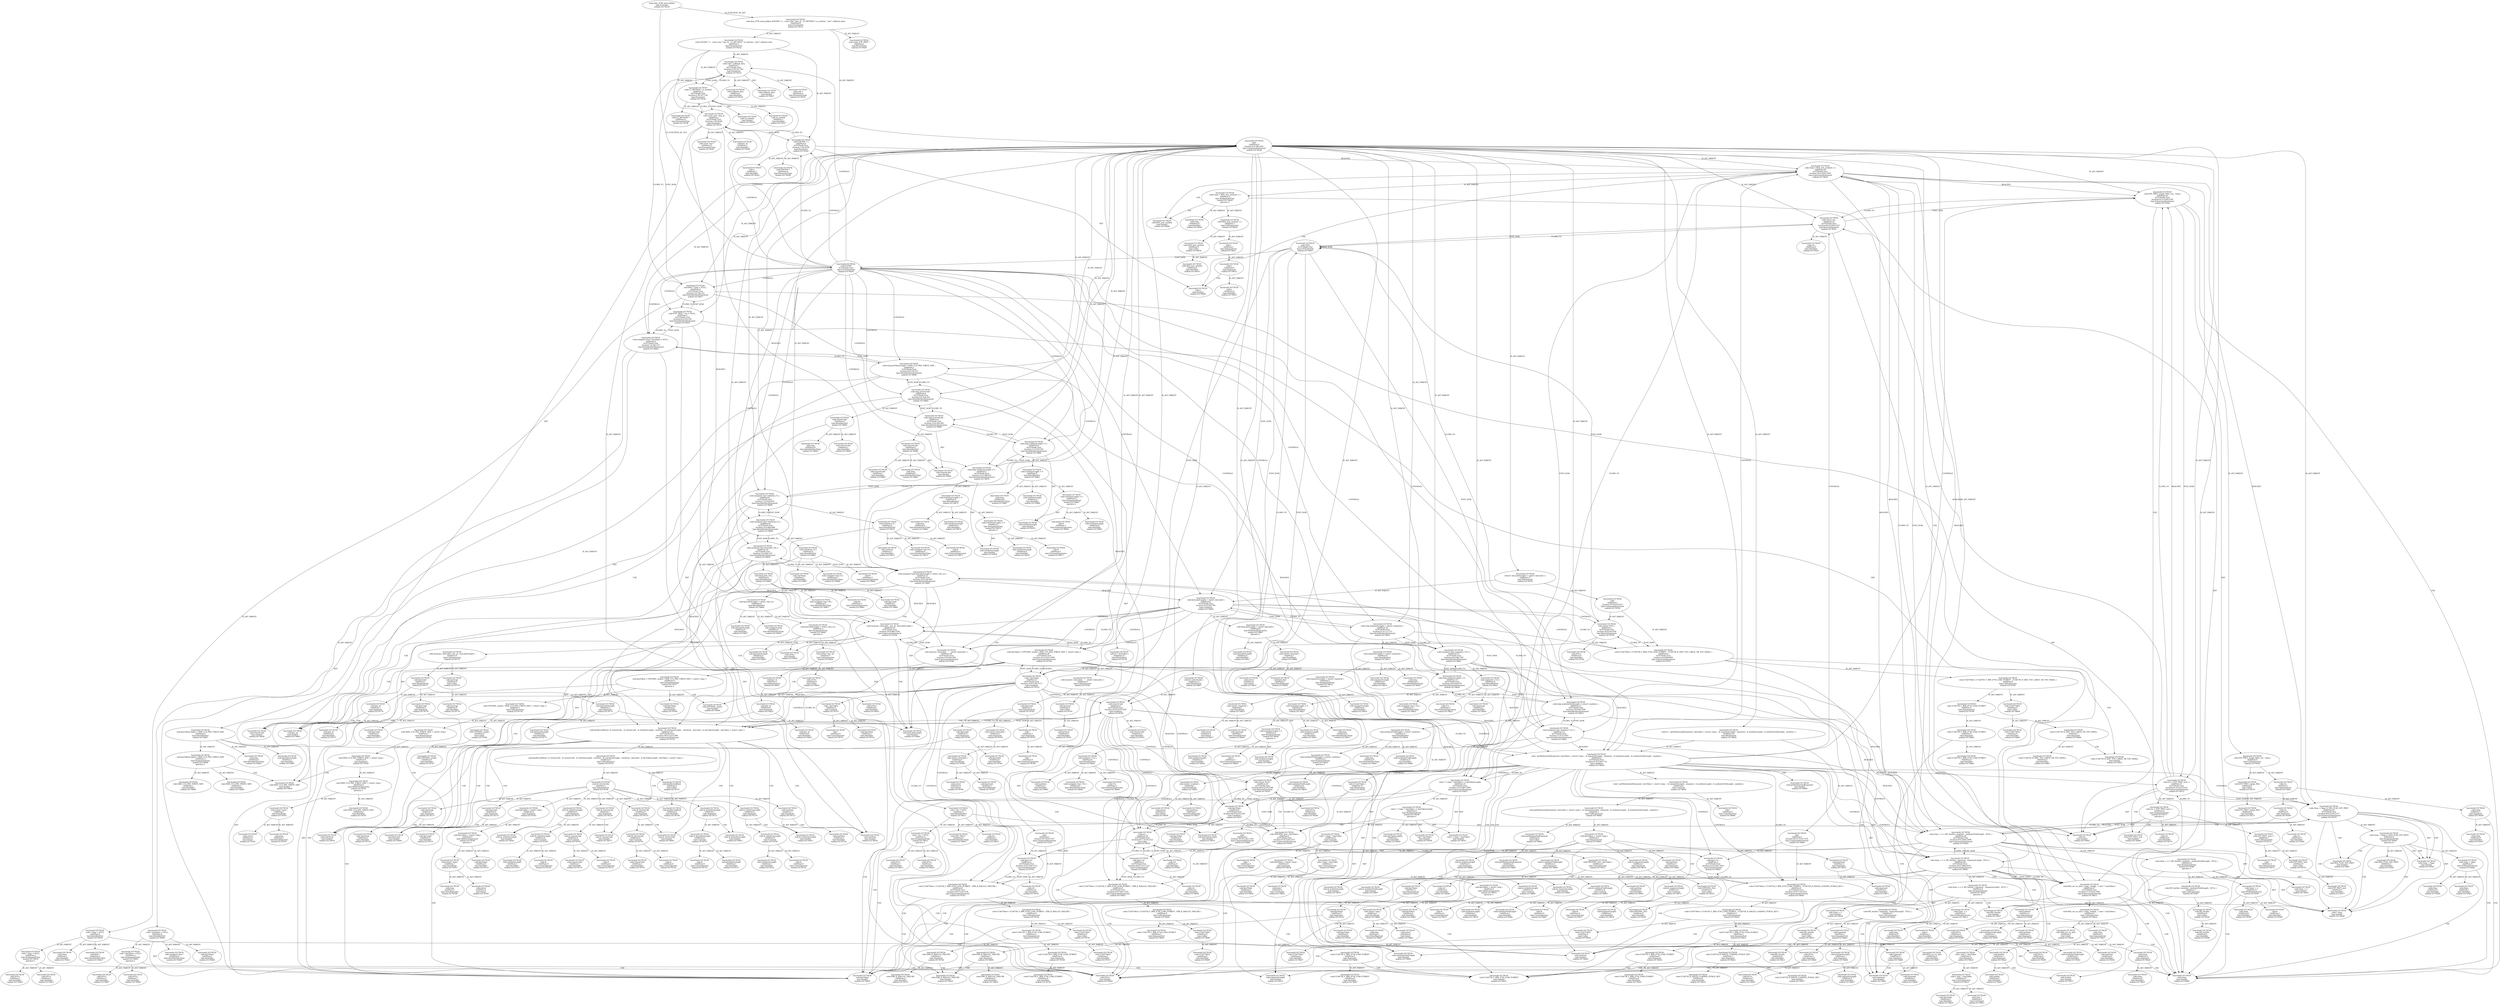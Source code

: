 digraph G {
  10178530 [ label="name:ibm_4758_load_pubkey
type:Function
nodeid:10178530
" name="ibm_4758_load_pubkey" type="Function" nodeid="10178530" ];
  10178531 [ label="functionId:10178530
code:ibm_4758_load_pubkey (ENGINE * e , const char * key_id , UI_METHOD * ui_method , void * callback_data)
childNum:0
type:FunctionDef
nodeid:10178531
" functionId="10178530" code="ibm_4758_load_pubkey (ENGINE * e , const char * key_id , UI_METHOD * ui_method , void * callback_data)" childNum="0" name="10178531" type="FunctionDef" nodeid="10178531" ];
  10178532 [ label="functionId:10178530
code:ENGINE * e , const char * key_id , UI_METHOD * ui_method , void * callback_data
childNum:2
type:ParameterList
nodeid:10178532
" functionId="10178530" code="ENGINE * e , const char * key_id , UI_METHOD * ui_method , void * callback_data" childNum="2" name="10178532" type="ParameterList" nodeid="10178532" ];
  10178533 [ label="functionId:10178530
code:void * callback_data
childNum:3
isCFGNode:True
location:3:38:167:185
type:Parameter
nodeid:10178533
" functionId="10178530" code="void * callback_data" childNum="3" isCFGNode="True" name="10178533" location="3:38:167:185" type="Parameter" nodeid="10178533" ];
  10178534 [ label="functionId:10178530
code:callback_data
childNum:1
type:Identifier
nodeid:10178534
" functionId="10178530" code="callback_data" childNum="1" name="10178534" type="Identifier" nodeid="10178534" ];
  10178535 [ label="functionId:10178530
code:void *
childNum:0
type:ParameterType
nodeid:10178535
" functionId="10178530" code="void *" childNum="0" name="10178535" type="ParameterType" nodeid="10178535" ];
  10178536 [ label="functionId:10178530
code:UI_METHOD * ui_method
childNum:2
isCFGNode:True
location:2:38:107:126
type:Parameter
nodeid:10178536
" functionId="10178530" code="UI_METHOD * ui_method" childNum="2" isCFGNode="True" name="10178536" location="2:38:107:126" type="Parameter" nodeid="10178536" ];
  10178537 [ label="functionId:10178530
code:ui_method
childNum:1
type:Identifier
nodeid:10178537
" functionId="10178530" code="ui_method" childNum="1" name="10178537" type="Identifier" nodeid="10178537" ];
  10178538 [ label="functionId:10178530
code:UI_METHOD *
childNum:0
type:ParameterType
nodeid:10178538
" functionId="10178530" code="UI_METHOD *" childNum="0" name="10178538" type="ParameterType" nodeid="10178538" ];
  10178539 [ label="functionId:10178530
code:const char * key_id
childNum:1
isCFGNode:True
location:1:49:49:66
type:Parameter
nodeid:10178539
" functionId="10178530" code="const char * key_id" childNum="1" isCFGNode="True" name="10178539" location="1:49:49:66" type="Parameter" nodeid="10178539" ];
  10178540 [ label="functionId:10178530
code:key_id
childNum:1
type:Identifier
nodeid:10178540
" functionId="10178530" code="key_id" childNum="1" name="10178540" type="Identifier" nodeid="10178540" ];
  10178541 [ label="functionId:10178530
code:const char *
childNum:0
type:ParameterType
nodeid:10178541
" functionId="10178530" code="const char *" childNum="0" name="10178541" type="ParameterType" nodeid="10178541" ];
  10178542 [ label="functionId:10178530
code:ENGINE * e
childNum:0
isCFGNode:True
location:1:38:38:46
type:Parameter
nodeid:10178542
" functionId="10178530" code="ENGINE * e" childNum="0" isCFGNode="True" name="10178542" location="1:38:38:46" type="Parameter" nodeid="10178542" ];
  10178543 [ label="functionId:10178530
code:e
childNum:1
type:Identifier
nodeid:10178543
" functionId="10178530" code="e" childNum="1" name="10178543" type="Identifier" nodeid="10178543" ];
  10178544 [ label="functionId:10178530
code:ENGINE *
childNum:0
type:ParameterType
nodeid:10178544
" functionId="10178530" code="ENGINE *" childNum="0" name="10178544" type="ParameterType" nodeid="10178544" ];
  10178545 [ label="functionId:10178530
code:static EVP_PKEY *
childNum:1
type:ReturnType
nodeid:10178545
" functionId="10178530" code="static EVP_PKEY *" childNum="1" name="10178545" type="ReturnType" nodeid="10178545" ];
  10178546 [ label="functionId:10178530
code:
childNum:0
location:4:0:188:2291
type:CompoundStatement
nodeid:10178546
" functionId="10178530" code="" childNum="0" name="10178546" location="4:0:188:2291" type="CompoundStatement" nodeid="10178546" ];
  10178547 [ label="functionId:10178530
code:return NULL ;
childNum:36
isCFGNode:True
location:68:4:2278:2289
type:ReturnStatement
nodeid:10178547
" functionId="10178530" code="return NULL ;" childNum="36" isCFGNode="True" name="10178547" location="68:4:2278:2289" type="ReturnStatement" nodeid="10178547" ];
  10178548 [ label="functionId:10178530
code:NULL
childNum:0
type:Identifier
nodeid:10178548
" functionId="10178530" code="NULL" childNum="0" name="10178548" type="Identifier" nodeid="10178548" ];
  10178549 [ label="functionId:10178530
code:if ( keyToken )
childNum:35
type:IfStatement
nodeid:10178549
" functionId="10178530" code="if ( keyToken )" childNum="35" name="10178549" type="IfStatement" nodeid="10178549" ];
  10178550 [ label="functionId:10178530
code:OPENSSL_free ( keyToken )
childNum:1
isCFGNode:True
location:67:8:2250:2272
type:ExpressionStatement
nodeid:10178550
" functionId="10178530" code="OPENSSL_free ( keyToken )" childNum="1" isCFGNode="True" name="10178550" location="67:8:2250:2272" type="ExpressionStatement" nodeid="10178550" ];
  10178551 [ label="functionId:10178530
code:OPENSSL_free ( keyToken )
childNum:0
type:CallExpression
nodeid:10178551
" functionId="10178530" code="OPENSSL_free ( keyToken )" childNum="0" name="10178551" type="CallExpression" nodeid="10178551" ];
  10178552 [ label="functionId:10178530
code:keyToken
childNum:1
type:ArgumentList
nodeid:10178552
" functionId="10178530" code="keyToken" childNum="1" name="10178552" type="ArgumentList" nodeid="10178552" ];
  10178553 [ label="functionId:10178530
code:keyToken
childNum:0
type:Argument
nodeid:10178553
" functionId="10178530" code="keyToken" childNum="0" name="10178553" type="Argument" nodeid="10178553" ];
  10178554 [ label="functionId:10178530
code:keyToken
childNum:0
type:Identifier
nodeid:10178554
" functionId="10178530" code="keyToken" childNum="0" name="10178554" type="Identifier" nodeid="10178554" ];
  10178555 [ label="functionId:10178530
code:OPENSSL_free
childNum:0
type:Callee
nodeid:10178555
" functionId="10178530" code="OPENSSL_free" childNum="0" name="10178555" type="Callee" nodeid="10178555" ];
  10178556 [ label="functionId:10178530
code:OPENSSL_free
childNum:0
type:Identifier
nodeid:10178556
" functionId="10178530" code="OPENSSL_free" childNum="0" name="10178556" type="Identifier" nodeid="10178556" ];
  10178557 [ label="functionId:10178530
code:keyToken
childNum:0
isCFGNode:True
location:66:8:2232:2239
type:Condition
nodeid:10178557
" functionId="10178530" code="keyToken" childNum="0" isCFGNode="True" name="10178557" location="66:8:2232:2239" type="Condition" nodeid="10178557" ];
  10178558 [ label="functionId:10178530
code:keyToken
childNum:0
type:Identifier
nodeid:10178558
" functionId="10178530" code="keyToken" childNum="0" name="10178558" type="Identifier" nodeid="10178558" ];
  10178559 [ label="functionId:10178530
code:err :
childNum:34
isCFGNode:True
location:65:1:2219:2222
type:Label
nodeid:10178559
" functionId="10178530" code="err :" childNum="34" isCFGNode="True" name="10178559" location="65:1:2219:2222" type="Label" nodeid="10178559" ];
  10178560 [ label="functionId:10178530
code:err
childNum:0
type:Identifier
nodeid:10178560
" functionId="10178530" code="err" childNum="0" name="10178560" type="Identifier" nodeid="10178560" ];
  10178561 [ label="functionId:10178530
code:return res ;
childNum:33
isCFGNode:True
location:64:4:2206:2216
type:ReturnStatement
nodeid:10178561
" functionId="10178530" code="return res ;" childNum="33" isCFGNode="True" name="10178561" location="64:4:2206:2216" type="ReturnStatement" nodeid="10178561" ];
  10178562 [ label="functionId:10178530
code:res
childNum:0
type:Identifier
nodeid:10178562
" functionId="10178530" code="res" childNum="0" name="10178562" type="Identifier" nodeid="10178562" ];
  10178563 [ label="functionId:10178530
code:EVP_PKEY_assign_RSA ( res , rtmp )
childNum:32
isCFGNode:True
location:62:4:2169:2199
type:ExpressionStatement
nodeid:10178563
" functionId="10178530" code="EVP_PKEY_assign_RSA ( res , rtmp )" childNum="32" isCFGNode="True" name="10178563" location="62:4:2169:2199" type="ExpressionStatement" nodeid="10178563" ];
  10178564 [ label="functionId:10178530
code:EVP_PKEY_assign_RSA ( res , rtmp )
childNum:0
type:CallExpression
nodeid:10178564
" functionId="10178530" code="EVP_PKEY_assign_RSA ( res , rtmp )" childNum="0" name="10178564" type="CallExpression" nodeid="10178564" ];
  10178565 [ label="functionId:10178530
code:res
childNum:1
type:ArgumentList
nodeid:10178565
" functionId="10178530" code="res" childNum="1" name="10178565" type="ArgumentList" nodeid="10178565" ];
  10178566 [ label="functionId:10178530
code:rtmp
childNum:1
type:Argument
nodeid:10178566
" functionId="10178530" code="rtmp" childNum="1" name="10178566" type="Argument" nodeid="10178566" ];
  10178567 [ label="functionId:10178530
code:rtmp
childNum:0
type:Identifier
nodeid:10178567
" functionId="10178530" code="rtmp" childNum="0" name="10178567" type="Identifier" nodeid="10178567" ];
  10178568 [ label="functionId:10178530
code:res
childNum:0
type:Argument
nodeid:10178568
" functionId="10178530" code="res" childNum="0" name="10178568" type="Argument" nodeid="10178568" ];
  10178569 [ label="functionId:10178530
code:res
childNum:0
type:Identifier
nodeid:10178569
" functionId="10178530" code="res" childNum="0" name="10178569" type="Identifier" nodeid="10178569" ];
  10178570 [ label="functionId:10178530
code:EVP_PKEY_assign_RSA
childNum:0
type:Callee
nodeid:10178570
" functionId="10178530" code="EVP_PKEY_assign_RSA" childNum="0" name="10178570" type="Callee" nodeid="10178570" ];
  10178571 [ label="functionId:10178530
code:EVP_PKEY_assign_RSA
childNum:0
type:Identifier
nodeid:10178571
" functionId="10178530" code="EVP_PKEY_assign_RSA" childNum="0" name="10178571" type="Identifier" nodeid="10178571" ];
  10178572 [ label="functionId:10178530
code:res = EVP_PKEY_new ( )
childNum:31
isCFGNode:True
location:61:4:2143:2163
type:ExpressionStatement
nodeid:10178572
" functionId="10178530" code="res = EVP_PKEY_new ( )" childNum="31" isCFGNode="True" name="10178572" location="61:4:2143:2163" type="ExpressionStatement" nodeid="10178572" ];
  10178573 [ label="functionId:10178530
code:res = EVP_PKEY_new ( )
childNum:0
type:AssignmentExpr
nodeid:10178573
operator:=
" functionId="10178530" code="res = EVP_PKEY_new ( )" childNum="0" name="10178573" type="AssignmentExpr" nodeid="10178573" operator="=" ];
  10178574 [ label="functionId:10178530
code:EVP_PKEY_new ( )
childNum:1
type:CallExpression
nodeid:10178574
" functionId="10178530" code="EVP_PKEY_new ( )" childNum="1" name="10178574" type="CallExpression" nodeid="10178574" ];
  10178575 [ label="functionId:10178530
code:
childNum:1
type:ArgumentList
nodeid:10178575
" functionId="10178530" code="" childNum="1" name="10178575" type="ArgumentList" nodeid="10178575" ];
  10178576 [ label="functionId:10178530
code:EVP_PKEY_new
childNum:0
type:Callee
nodeid:10178576
" functionId="10178530" code="EVP_PKEY_new" childNum="0" name="10178576" type="Callee" nodeid="10178576" ];
  10178577 [ label="functionId:10178530
code:EVP_PKEY_new
childNum:0
type:Identifier
nodeid:10178577
" functionId="10178530" code="EVP_PKEY_new" childNum="0" name="10178577" type="Identifier" nodeid="10178577" ];
  10178578 [ label="functionId:10178530
code:res
childNum:0
type:Identifier
nodeid:10178578
" functionId="10178530" code="res" childNum="0" name="10178578" type="Identifier" nodeid="10178578" ];
  10178579 [ label="functionId:10178530
code:rtmp -> flags |= RSA_FLAG_EXT_PKEY
childNum:30
isCFGNode:True
location:60:4:2105:2137
type:ExpressionStatement
nodeid:10178579
" functionId="10178530" code="rtmp -> flags |= RSA_FLAG_EXT_PKEY" childNum="30" isCFGNode="True" name="10178579" location="60:4:2105:2137" type="ExpressionStatement" nodeid="10178579" ];
  10178580 [ label="functionId:10178530
code:rtmp -> flags |= RSA_FLAG_EXT_PKEY
childNum:0
type:AssignmentExpr
nodeid:10178580
operator:|=
" functionId="10178530" code="rtmp -> flags |= RSA_FLAG_EXT_PKEY" childNum="0" name="10178580" type="AssignmentExpr" nodeid="10178580" operator="|=" ];
  10178581 [ label="functionId:10178530
code:RSA_FLAG_EXT_PKEY
childNum:1
type:Identifier
nodeid:10178581
" functionId="10178530" code="RSA_FLAG_EXT_PKEY" childNum="1" name="10178581" type="Identifier" nodeid="10178581" ];
  10178582 [ label="functionId:10178530
code:rtmp -> flags
childNum:0
type:PtrMemberAccess
nodeid:10178582
" functionId="10178530" code="rtmp -> flags" childNum="0" name="10178582" type="PtrMemberAccess" nodeid="10178582" ];
  10178583 [ label="functionId:10178530
code:flags
childNum:1
type:Identifier
nodeid:10178583
" functionId="10178530" code="flags" childNum="1" name="10178583" type="Identifier" nodeid="10178583" ];
  10178584 [ label="functionId:10178530
code:rtmp
childNum:0
type:Identifier
nodeid:10178584
" functionId="10178530" code="rtmp" childNum="0" name="10178584" type="Identifier" nodeid="10178584" ];
  10178585 [ label="functionId:10178530
code:rtmp -> n = BN_bin2bn ( modulus , modulusFieldLength , NULL )
childNum:29
isCFGNode:True
location:59:4:2045:2099
type:ExpressionStatement
nodeid:10178585
" functionId="10178530" code="rtmp -> n = BN_bin2bn ( modulus , modulusFieldLength , NULL )" childNum="29" isCFGNode="True" name="10178585" location="59:4:2045:2099" type="ExpressionStatement" nodeid="10178585" ];
  10178586 [ label="functionId:10178530
code:rtmp -> n = BN_bin2bn ( modulus , modulusFieldLength , NULL )
childNum:0
type:AssignmentExpr
nodeid:10178586
operator:=
" functionId="10178530" code="rtmp -> n = BN_bin2bn ( modulus , modulusFieldLength , NULL )" childNum="0" name="10178586" type="AssignmentExpr" nodeid="10178586" operator="=" ];
  10178587 [ label="functionId:10178530
code:BN_bin2bn ( modulus , modulusFieldLength , NULL )
childNum:1
type:CallExpression
nodeid:10178587
" functionId="10178530" code="BN_bin2bn ( modulus , modulusFieldLength , NULL )" childNum="1" name="10178587" type="CallExpression" nodeid="10178587" ];
  10178588 [ label="functionId:10178530
code:modulus
childNum:1
type:ArgumentList
nodeid:10178588
" functionId="10178530" code="modulus" childNum="1" name="10178588" type="ArgumentList" nodeid="10178588" ];
  10178589 [ label="functionId:10178530
code:NULL
childNum:2
type:Argument
nodeid:10178589
" functionId="10178530" code="NULL" childNum="2" name="10178589" type="Argument" nodeid="10178589" ];
  10178590 [ label="functionId:10178530
code:NULL
childNum:0
type:Identifier
nodeid:10178590
" functionId="10178530" code="NULL" childNum="0" name="10178590" type="Identifier" nodeid="10178590" ];
  10178591 [ label="functionId:10178530
code:modulusFieldLength
childNum:1
type:Argument
nodeid:10178591
" functionId="10178530" code="modulusFieldLength" childNum="1" name="10178591" type="Argument" nodeid="10178591" ];
  10178592 [ label="functionId:10178530
code:modulusFieldLength
childNum:0
type:Identifier
nodeid:10178592
" functionId="10178530" code="modulusFieldLength" childNum="0" name="10178592" type="Identifier" nodeid="10178592" ];
  10178593 [ label="functionId:10178530
code:modulus
childNum:0
type:Argument
nodeid:10178593
" functionId="10178530" code="modulus" childNum="0" name="10178593" type="Argument" nodeid="10178593" ];
  10178594 [ label="functionId:10178530
code:modulus
childNum:0
type:Identifier
nodeid:10178594
" functionId="10178530" code="modulus" childNum="0" name="10178594" type="Identifier" nodeid="10178594" ];
  10178595 [ label="functionId:10178530
code:BN_bin2bn
childNum:0
type:Callee
nodeid:10178595
" functionId="10178530" code="BN_bin2bn" childNum="0" name="10178595" type="Callee" nodeid="10178595" ];
  10178596 [ label="functionId:10178530
code:BN_bin2bn
childNum:0
type:Identifier
nodeid:10178596
" functionId="10178530" code="BN_bin2bn" childNum="0" name="10178596" type="Identifier" nodeid="10178596" ];
  10178597 [ label="functionId:10178530
code:rtmp -> n
childNum:0
type:PtrMemberAccess
nodeid:10178597
" functionId="10178530" code="rtmp -> n" childNum="0" name="10178597" type="PtrMemberAccess" nodeid="10178597" ];
  10178598 [ label="functionId:10178530
code:n
childNum:1
type:Identifier
nodeid:10178598
" functionId="10178530" code="n" childNum="1" name="10178598" type="Identifier" nodeid="10178598" ];
  10178599 [ label="functionId:10178530
code:rtmp
childNum:0
type:Identifier
nodeid:10178599
" functionId="10178530" code="rtmp" childNum="0" name="10178599" type="Identifier" nodeid="10178599" ];
  10178600 [ label="functionId:10178530
code:rtmp -> e = BN_bin2bn ( exponent , exponentLength , NULL )
childNum:28
isCFGNode:True
location:58:4:1988:2039
type:ExpressionStatement
nodeid:10178600
" functionId="10178530" code="rtmp -> e = BN_bin2bn ( exponent , exponentLength , NULL )" childNum="28" isCFGNode="True" name="10178600" location="58:4:1988:2039" type="ExpressionStatement" nodeid="10178600" ];
  10178601 [ label="functionId:10178530
code:rtmp -> e = BN_bin2bn ( exponent , exponentLength , NULL )
childNum:0
type:AssignmentExpr
nodeid:10178601
operator:=
" functionId="10178530" code="rtmp -> e = BN_bin2bn ( exponent , exponentLength , NULL )" childNum="0" name="10178601" type="AssignmentExpr" nodeid="10178601" operator="=" ];
  10178602 [ label="functionId:10178530
code:BN_bin2bn ( exponent , exponentLength , NULL )
childNum:1
type:CallExpression
nodeid:10178602
" functionId="10178530" code="BN_bin2bn ( exponent , exponentLength , NULL )" childNum="1" name="10178602" type="CallExpression" nodeid="10178602" ];
  10178603 [ label="functionId:10178530
code:exponent
childNum:1
type:ArgumentList
nodeid:10178603
" functionId="10178530" code="exponent" childNum="1" name="10178603" type="ArgumentList" nodeid="10178603" ];
  10178604 [ label="functionId:10178530
code:NULL
childNum:2
type:Argument
nodeid:10178604
" functionId="10178530" code="NULL" childNum="2" name="10178604" type="Argument" nodeid="10178604" ];
  10178605 [ label="functionId:10178530
code:NULL
childNum:0
type:Identifier
nodeid:10178605
" functionId="10178530" code="NULL" childNum="0" name="10178605" type="Identifier" nodeid="10178605" ];
  10178606 [ label="functionId:10178530
code:exponentLength
childNum:1
type:Argument
nodeid:10178606
" functionId="10178530" code="exponentLength" childNum="1" name="10178606" type="Argument" nodeid="10178606" ];
  10178607 [ label="functionId:10178530
code:exponentLength
childNum:0
type:Identifier
nodeid:10178607
" functionId="10178530" code="exponentLength" childNum="0" name="10178607" type="Identifier" nodeid="10178607" ];
  10178608 [ label="functionId:10178530
code:exponent
childNum:0
type:Argument
nodeid:10178608
" functionId="10178530" code="exponent" childNum="0" name="10178608" type="Argument" nodeid="10178608" ];
  10178609 [ label="functionId:10178530
code:exponent
childNum:0
type:Identifier
nodeid:10178609
" functionId="10178530" code="exponent" childNum="0" name="10178609" type="Identifier" nodeid="10178609" ];
  10178610 [ label="functionId:10178530
code:BN_bin2bn
childNum:0
type:Callee
nodeid:10178610
" functionId="10178530" code="BN_bin2bn" childNum="0" name="10178610" type="Callee" nodeid="10178610" ];
  10178611 [ label="functionId:10178530
code:BN_bin2bn
childNum:0
type:Identifier
nodeid:10178611
" functionId="10178530" code="BN_bin2bn" childNum="0" name="10178611" type="Identifier" nodeid="10178611" ];
  10178612 [ label="functionId:10178530
code:rtmp -> e
childNum:0
type:PtrMemberAccess
nodeid:10178612
" functionId="10178530" code="rtmp -> e" childNum="0" name="10178612" type="PtrMemberAccess" nodeid="10178612" ];
  10178613 [ label="functionId:10178530
code:e
childNum:1
type:Identifier
nodeid:10178613
" functionId="10178530" code="e" childNum="1" name="10178613" type="Identifier" nodeid="10178613" ];
  10178614 [ label="functionId:10178530
code:rtmp
childNum:0
type:Identifier
nodeid:10178614
" functionId="10178530" code="rtmp" childNum="0" name="10178614" type="Identifier" nodeid="10178614" ];
  10178615 [ label="functionId:10178530
code:RSA_set_ex_data ( rtmp , hndidx , ( char * ) keyToken )
childNum:27
isCFGNode:True
location:57:4:1935:1982
type:ExpressionStatement
nodeid:10178615
" functionId="10178530" code="RSA_set_ex_data ( rtmp , hndidx , ( char * ) keyToken )" childNum="27" isCFGNode="True" name="10178615" location="57:4:1935:1982" type="ExpressionStatement" nodeid="10178615" ];
  10178616 [ label="functionId:10178530
code:RSA_set_ex_data ( rtmp , hndidx , ( char * ) keyToken )
childNum:0
type:CallExpression
nodeid:10178616
" functionId="10178530" code="RSA_set_ex_data ( rtmp , hndidx , ( char * ) keyToken )" childNum="0" name="10178616" type="CallExpression" nodeid="10178616" ];
  10178617 [ label="functionId:10178530
code:rtmp
childNum:1
type:ArgumentList
nodeid:10178617
" functionId="10178530" code="rtmp" childNum="1" name="10178617" type="ArgumentList" nodeid="10178617" ];
  10178618 [ label="functionId:10178530
code:( char * ) keyToken
childNum:2
type:Argument
nodeid:10178618
" functionId="10178530" code="( char * ) keyToken" childNum="2" name="10178618" type="Argument" nodeid="10178618" ];
  10178619 [ label="functionId:10178530
code:( char * ) keyToken
childNum:0
type:CastExpression
nodeid:10178619
" functionId="10178530" code="( char * ) keyToken" childNum="0" name="10178619" type="CastExpression" nodeid="10178619" ];
  10178620 [ label="functionId:10178530
code:keyToken
childNum:0
type:Identifier
nodeid:10178620
" functionId="10178530" code="keyToken" childNum="0" name="10178620" type="Identifier" nodeid="10178620" ];
  10178621 [ label="functionId:10178530
code:char *
childNum:0
type:CastTarget
nodeid:10178621
" functionId="10178530" code="char *" childNum="0" name="10178621" type="CastTarget" nodeid="10178621" ];
  10178622 [ label="functionId:10178530
code:hndidx
childNum:1
type:Argument
nodeid:10178622
" functionId="10178530" code="hndidx" childNum="1" name="10178622" type="Argument" nodeid="10178622" ];
  10178623 [ label="functionId:10178530
code:hndidx
childNum:0
type:Identifier
nodeid:10178623
" functionId="10178530" code="hndidx" childNum="0" name="10178623" type="Identifier" nodeid="10178623" ];
  10178624 [ label="functionId:10178530
code:rtmp
childNum:0
type:Argument
nodeid:10178624
" functionId="10178530" code="rtmp" childNum="0" name="10178624" type="Argument" nodeid="10178624" ];
  10178625 [ label="functionId:10178530
code:rtmp
childNum:0
type:Identifier
nodeid:10178625
" functionId="10178530" code="rtmp" childNum="0" name="10178625" type="Identifier" nodeid="10178625" ];
  10178626 [ label="functionId:10178530
code:RSA_set_ex_data
childNum:0
type:Callee
nodeid:10178626
" functionId="10178530" code="RSA_set_ex_data" childNum="0" name="10178626" type="Callee" nodeid="10178626" ];
  10178627 [ label="functionId:10178530
code:RSA_set_ex_data
childNum:0
type:Identifier
nodeid:10178627
" functionId="10178530" code="RSA_set_ex_data" childNum="0" name="10178627" type="Identifier" nodeid="10178627" ];
  10178628 [ label="functionId:10178530
code:rtmp = RSA_new_method ( e )
childNum:26
isCFGNode:True
location:56:4:1905:1929
type:ExpressionStatement
nodeid:10178628
" functionId="10178530" code="rtmp = RSA_new_method ( e )" childNum="26" isCFGNode="True" name="10178628" location="56:4:1905:1929" type="ExpressionStatement" nodeid="10178628" ];
  10178629 [ label="functionId:10178530
code:rtmp = RSA_new_method ( e )
childNum:0
type:AssignmentExpr
nodeid:10178629
operator:=
" functionId="10178530" code="rtmp = RSA_new_method ( e )" childNum="0" name="10178629" type="AssignmentExpr" nodeid="10178629" operator="=" ];
  10178630 [ label="functionId:10178530
code:RSA_new_method ( e )
childNum:1
type:CallExpression
nodeid:10178630
" functionId="10178530" code="RSA_new_method ( e )" childNum="1" name="10178630" type="CallExpression" nodeid="10178630" ];
  10178631 [ label="functionId:10178530
code:e
childNum:1
type:ArgumentList
nodeid:10178631
" functionId="10178530" code="e" childNum="1" name="10178631" type="ArgumentList" nodeid="10178631" ];
  10178632 [ label="functionId:10178530
code:e
childNum:0
type:Argument
nodeid:10178632
" functionId="10178530" code="e" childNum="0" name="10178632" type="Argument" nodeid="10178632" ];
  10178633 [ label="functionId:10178530
code:e
childNum:0
type:Identifier
nodeid:10178633
" functionId="10178530" code="e" childNum="0" name="10178633" type="Identifier" nodeid="10178633" ];
  10178634 [ label="functionId:10178530
code:RSA_new_method
childNum:0
type:Callee
nodeid:10178634
" functionId="10178530" code="RSA_new_method" childNum="0" name="10178634" type="Callee" nodeid="10178634" ];
  10178635 [ label="functionId:10178530
code:RSA_new_method
childNum:0
type:Identifier
nodeid:10178635
" functionId="10178530" code="RSA_new_method" childNum="0" name="10178635" type="Identifier" nodeid="10178635" ];
  10178636 [ label="functionId:10178530
code:rtmp
childNum:0
type:Identifier
nodeid:10178636
" functionId="10178530" code="rtmp" childNum="0" name="10178636" type="Identifier" nodeid="10178636" ];
  10178637 [ label="functionId:10178530
code:( * ( long * ) keyToken ) = keyTokenLength
childNum:25
isCFGNode:True
location:55:4:1863:1899
type:ExpressionStatement
nodeid:10178637
" functionId="10178530" code="( * ( long * ) keyToken ) = keyTokenLength" childNum="25" isCFGNode="True" name="10178637" location="55:4:1863:1899" type="ExpressionStatement" nodeid="10178637" ];
  10178638 [ label="functionId:10178530
code:( * ( long * ) keyToken ) = keyTokenLength
childNum:0
type:AssignmentExpr
nodeid:10178638
operator:=
" functionId="10178530" code="( * ( long * ) keyToken ) = keyTokenLength" childNum="0" name="10178638" type="AssignmentExpr" nodeid="10178638" operator="=" ];
  10178639 [ label="functionId:10178530
code:keyTokenLength
childNum:1
type:Identifier
nodeid:10178639
" functionId="10178530" code="keyTokenLength" childNum="1" name="10178639" type="Identifier" nodeid="10178639" ];
  10178640 [ label="functionId:10178530
code:* ( long * ) keyToken
childNum:0
type:UnaryOp
nodeid:10178640
" functionId="10178530" code="* ( long * ) keyToken" childNum="0" name="10178640" type="UnaryOp" nodeid="10178640" ];
  10178641 [ label="functionId:10178530
code:( long * ) keyToken
childNum:1
type:CastExpression
nodeid:10178641
" functionId="10178530" code="( long * ) keyToken" childNum="1" name="10178641" type="CastExpression" nodeid="10178641" ];
  10178642 [ label="functionId:10178530
code:keyToken
childNum:0
type:Identifier
nodeid:10178642
" functionId="10178530" code="keyToken" childNum="0" name="10178642" type="Identifier" nodeid="10178642" ];
  10178643 [ label="functionId:10178530
code:long *
childNum:0
type:CastTarget
nodeid:10178643
" functionId="10178530" code="long *" childNum="0" name="10178643" type="CastTarget" nodeid="10178643" ];
  10178644 [ label="functionId:10178530
code:*
childNum:0
type:UnaryOperator
nodeid:10178644
" functionId="10178530" code="*" childNum="0" name="10178644" type="UnaryOperator" nodeid="10178644" ];
  10178645 [ label="functionId:10178530
code:if ( ! getModulusAndExponent ( keyToken + sizeof ( long ) , & exponentLength , exponent , & modulusLength , & modulusFieldLength , modulus ) )
childNum:24
type:IfStatement
nodeid:10178645
" functionId="10178530" code="if ( ! getModulusAndExponent ( keyToken + sizeof ( long ) , & exponentLength , exponent , & modulusLength , & modulusFieldLength , modulus ) )" childNum="24" name="10178645" type="IfStatement" nodeid="10178645" ];
  10178646 [ label="functionId:10178530
code:
childNum:1
location:46:41:1535:1535
type:CompoundStatement
nodeid:10178646
" functionId="10178530" code="" childNum="1" name="10178646" location="46:41:1535:1535" type="CompoundStatement" nodeid="10178646" ];
  10178647 [ label="functionId:10178530
code:goto err ;
childNum:1
isCFGNode:True
location:52:8:1842:1850
type:GotoStatement
nodeid:10178647
" functionId="10178530" code="goto err ;" childNum="1" isCFGNode="True" name="10178647" location="52:8:1842:1850" type="GotoStatement" nodeid="10178647" ];
  10178648 [ label="functionId:10178530
code:err
childNum:0
type:Identifier
nodeid:10178648
" functionId="10178530" code="err" childNum="0" name="10178648" type="Identifier" nodeid="10178648" ];
  10178649 [ label="functionId:10178530
code:CCA4758err ( CCA4758_F_IBM_4758_LOAD_PUBKEY , CCA4758_R_FAILED_LOADING_PUBLIC_KEY )
childNum:0
isCFGNode:True
location:50:8:1734:1832
type:ExpressionStatement
nodeid:10178649
" functionId="10178530" code="CCA4758err ( CCA4758_F_IBM_4758_LOAD_PUBKEY , CCA4758_R_FAILED_LOADING_PUBLIC_KEY )" childNum="0" isCFGNode="True" name="10178649" location="50:8:1734:1832" type="ExpressionStatement" nodeid="10178649" ];
  10178650 [ label="functionId:10178530
code:CCA4758err ( CCA4758_F_IBM_4758_LOAD_PUBKEY , CCA4758_R_FAILED_LOADING_PUBLIC_KEY )
childNum:0
type:CallExpression
nodeid:10178650
" functionId="10178530" code="CCA4758err ( CCA4758_F_IBM_4758_LOAD_PUBKEY , CCA4758_R_FAILED_LOADING_PUBLIC_KEY )" childNum="0" name="10178650" type="CallExpression" nodeid="10178650" ];
  10178651 [ label="functionId:10178530
code:CCA4758_F_IBM_4758_LOAD_PUBKEY
childNum:1
type:ArgumentList
nodeid:10178651
" functionId="10178530" code="CCA4758_F_IBM_4758_LOAD_PUBKEY" childNum="1" name="10178651" type="ArgumentList" nodeid="10178651" ];
  10178652 [ label="functionId:10178530
code:CCA4758_R_FAILED_LOADING_PUBLIC_KEY
childNum:1
type:Argument
nodeid:10178652
" functionId="10178530" code="CCA4758_R_FAILED_LOADING_PUBLIC_KEY" childNum="1" name="10178652" type="Argument" nodeid="10178652" ];
  10178653 [ label="functionId:10178530
code:CCA4758_R_FAILED_LOADING_PUBLIC_KEY
childNum:0
type:Identifier
nodeid:10178653
" functionId="10178530" code="CCA4758_R_FAILED_LOADING_PUBLIC_KEY" childNum="0" name="10178653" type="Identifier" nodeid="10178653" ];
  10178654 [ label="functionId:10178530
code:CCA4758_F_IBM_4758_LOAD_PUBKEY
childNum:0
type:Argument
nodeid:10178654
" functionId="10178530" code="CCA4758_F_IBM_4758_LOAD_PUBKEY" childNum="0" name="10178654" type="Argument" nodeid="10178654" ];
  10178655 [ label="functionId:10178530
code:CCA4758_F_IBM_4758_LOAD_PUBKEY
childNum:0
type:Identifier
nodeid:10178655
" functionId="10178530" code="CCA4758_F_IBM_4758_LOAD_PUBKEY" childNum="0" name="10178655" type="Identifier" nodeid="10178655" ];
  10178656 [ label="functionId:10178530
code:CCA4758err
childNum:0
type:Callee
nodeid:10178656
" functionId="10178530" code="CCA4758err" childNum="0" name="10178656" type="Callee" nodeid="10178656" ];
  10178657 [ label="functionId:10178530
code:CCA4758err
childNum:0
type:Identifier
nodeid:10178657
" functionId="10178530" code="CCA4758err" childNum="0" name="10178657" type="Identifier" nodeid="10178657" ];
  10178658 [ label="functionId:10178530
code:! getModulusAndExponent ( keyToken + sizeof ( long ) , & exponentLength , exponent , & modulusLength , & modulusFieldLength , modulus )
childNum:0
isCFGNode:True
location:47:8:1540:1721
type:Condition
nodeid:10178658
" functionId="10178530" code="! getModulusAndExponent ( keyToken + sizeof ( long ) , & exponentLength , exponent , & modulusLength , & modulusFieldLength , modulus )" childNum="0" isCFGNode="True" name="10178658" location="47:8:1540:1721" type="Condition" nodeid="10178658" ];
  10178659 [ label="functionId:10178530
code:! getModulusAndExponent ( keyToken + sizeof ( long ) , & exponentLength , exponent , & modulusLength , & modulusFieldLength , modulus )
childNum:0
type:UnaryOp
nodeid:10178659
" functionId="10178530" code="! getModulusAndExponent ( keyToken + sizeof ( long ) , & exponentLength , exponent , & modulusLength , & modulusFieldLength , modulus )" childNum="0" name="10178659" type="UnaryOp" nodeid="10178659" ];
  10178660 [ label="functionId:10178530
code:getModulusAndExponent ( keyToken + sizeof ( long ) , & exponentLength , exponent , & modulusLength , & modulusFieldLength , modulus )
childNum:1
type:CallExpression
nodeid:10178660
" functionId="10178530" code="getModulusAndExponent ( keyToken + sizeof ( long ) , & exponentLength , exponent , & modulusLength , & modulusFieldLength , modulus )" childNum="1" name="10178660" type="CallExpression" nodeid="10178660" ];
  10178661 [ label="functionId:10178530
code:keyToken + sizeof ( long )
childNum:1
type:ArgumentList
nodeid:10178661
" functionId="10178530" code="keyToken + sizeof ( long )" childNum="1" name="10178661" type="ArgumentList" nodeid="10178661" ];
  10178662 [ label="functionId:10178530
code:modulus
childNum:5
type:Argument
nodeid:10178662
" functionId="10178530" code="modulus" childNum="5" name="10178662" type="Argument" nodeid="10178662" ];
  10178663 [ label="functionId:10178530
code:modulus
childNum:0
type:Identifier
nodeid:10178663
" functionId="10178530" code="modulus" childNum="0" name="10178663" type="Identifier" nodeid="10178663" ];
  10178664 [ label="functionId:10178530
code:& modulusFieldLength
childNum:4
type:Argument
nodeid:10178664
" functionId="10178530" code="& modulusFieldLength" childNum="4" name="10178664" type="Argument" nodeid="10178664" ];
  10178665 [ label="functionId:10178530
code:& modulusFieldLength
childNum:0
type:UnaryOp
nodeid:10178665
" functionId="10178530" code="& modulusFieldLength" childNum="0" name="10178665" type="UnaryOp" nodeid="10178665" ];
  10178666 [ label="functionId:10178530
code:modulusFieldLength
childNum:1
type:Identifier
nodeid:10178666
" functionId="10178530" code="modulusFieldLength" childNum="1" name="10178666" type="Identifier" nodeid="10178666" ];
  10178667 [ label="functionId:10178530
code:&
childNum:0
type:UnaryOperator
nodeid:10178667
" functionId="10178530" code="&" childNum="0" name="10178667" type="UnaryOperator" nodeid="10178667" ];
  10178668 [ label="functionId:10178530
code:& modulusLength
childNum:3
type:Argument
nodeid:10178668
" functionId="10178530" code="& modulusLength" childNum="3" name="10178668" type="Argument" nodeid="10178668" ];
  10178669 [ label="functionId:10178530
code:& modulusLength
childNum:0
type:UnaryOp
nodeid:10178669
" functionId="10178530" code="& modulusLength" childNum="0" name="10178669" type="UnaryOp" nodeid="10178669" ];
  10178670 [ label="functionId:10178530
code:modulusLength
childNum:1
type:Identifier
nodeid:10178670
" functionId="10178530" code="modulusLength" childNum="1" name="10178670" type="Identifier" nodeid="10178670" ];
  10178671 [ label="functionId:10178530
code:&
childNum:0
type:UnaryOperator
nodeid:10178671
" functionId="10178530" code="&" childNum="0" name="10178671" type="UnaryOperator" nodeid="10178671" ];
  10178672 [ label="functionId:10178530
code:exponent
childNum:2
type:Argument
nodeid:10178672
" functionId="10178530" code="exponent" childNum="2" name="10178672" type="Argument" nodeid="10178672" ];
  10178673 [ label="functionId:10178530
code:exponent
childNum:0
type:Identifier
nodeid:10178673
" functionId="10178530" code="exponent" childNum="0" name="10178673" type="Identifier" nodeid="10178673" ];
  10178674 [ label="functionId:10178530
code:& exponentLength
childNum:1
type:Argument
nodeid:10178674
" functionId="10178530" code="& exponentLength" childNum="1" name="10178674" type="Argument" nodeid="10178674" ];
  10178675 [ label="functionId:10178530
code:& exponentLength
childNum:0
type:UnaryOp
nodeid:10178675
" functionId="10178530" code="& exponentLength" childNum="0" name="10178675" type="UnaryOp" nodeid="10178675" ];
  10178676 [ label="functionId:10178530
code:exponentLength
childNum:1
type:Identifier
nodeid:10178676
" functionId="10178530" code="exponentLength" childNum="1" name="10178676" type="Identifier" nodeid="10178676" ];
  10178677 [ label="functionId:10178530
code:&
childNum:0
type:UnaryOperator
nodeid:10178677
" functionId="10178530" code="&" childNum="0" name="10178677" type="UnaryOperator" nodeid="10178677" ];
  10178678 [ label="functionId:10178530
code:keyToken + sizeof ( long )
childNum:0
type:Argument
nodeid:10178678
" functionId="10178530" code="keyToken + sizeof ( long )" childNum="0" name="10178678" type="Argument" nodeid="10178678" ];
  10178679 [ label="functionId:10178530
code:keyToken + sizeof ( long )
childNum:0
type:AdditiveExpression
nodeid:10178679
operator:+
" functionId="10178530" code="keyToken + sizeof ( long )" childNum="0" name="10178679" type="AdditiveExpression" nodeid="10178679" operator="+" ];
  10178680 [ label="functionId:10178530
code:sizeof ( long )
childNum:1
type:SizeofExpr
nodeid:10178680
" functionId="10178530" code="sizeof ( long )" childNum="1" name="10178680" type="SizeofExpr" nodeid="10178680" ];
  10178681 [ label="functionId:10178530
code:long
childNum:1
type:SizeofOperand
nodeid:10178681
" functionId="10178530" code="long" childNum="1" name="10178681" type="SizeofOperand" nodeid="10178681" ];
  10178682 [ label="functionId:10178530
code:sizeof
childNum:0
type:Sizeof
nodeid:10178682
" functionId="10178530" code="sizeof" childNum="0" name="10178682" type="Sizeof" nodeid="10178682" ];
  10178683 [ label="functionId:10178530
code:keyToken
childNum:0
type:Identifier
nodeid:10178683
" functionId="10178530" code="keyToken" childNum="0" name="10178683" type="Identifier" nodeid="10178683" ];
  10178684 [ label="functionId:10178530
code:getModulusAndExponent
childNum:0
type:Callee
nodeid:10178684
" functionId="10178530" code="getModulusAndExponent" childNum="0" name="10178684" type="Callee" nodeid="10178684" ];
  10178685 [ label="functionId:10178530
code:getModulusAndExponent
childNum:0
type:Identifier
nodeid:10178685
" functionId="10178530" code="getModulusAndExponent" childNum="0" name="10178685" type="Identifier" nodeid="10178685" ];
  10178686 [ label="functionId:10178530
code:!
childNum:0
type:UnaryOperator
nodeid:10178686
" functionId="10178530" code="!" childNum="0" name="10178686" type="UnaryOperator" nodeid="10178686" ];
  10178687 [ label="functionId:10178530
code:if ( returnCode )
childNum:23
type:IfStatement
nodeid:10178687
" functionId="10178530" code="if ( returnCode )" childNum="23" name="10178687" type="IfStatement" nodeid="10178687" ];
  10178688 [ label="functionId:10178530
code:
childNum:1
location:39:20:1242:1242
type:CompoundStatement
nodeid:10178688
" functionId="10178530" code="" childNum="1" name="10178688" location="39:20:1242:1242" type="CompoundStatement" nodeid="10178688" ];
  10178689 [ label="functionId:10178530
code:goto err ;
childNum:1
isCFGNode:True
location:44:8:1515:1523
type:GotoStatement
nodeid:10178689
" functionId="10178530" code="goto err ;" childNum="1" isCFGNode="True" name="10178689" location="44:8:1515:1523" type="GotoStatement" nodeid="10178689" ];
  10178690 [ label="functionId:10178530
code:err
childNum:0
type:Identifier
nodeid:10178690
" functionId="10178530" code="err" childNum="0" name="10178690" type="Identifier" nodeid="10178690" ];
  10178691 [ label="functionId:10178530
code:CCA4758err ( CCA4758_F_IBM_4758_LOAD_PUBKEY , ERR_R_MALLOC_FAILURE )
childNum:0
isCFGNode:True
location:43:8:1441:1505
type:ExpressionStatement
nodeid:10178691
" functionId="10178530" code="CCA4758err ( CCA4758_F_IBM_4758_LOAD_PUBKEY , ERR_R_MALLOC_FAILURE )" childNum="0" isCFGNode="True" name="10178691" location="43:8:1441:1505" type="ExpressionStatement" nodeid="10178691" ];
  10178692 [ label="functionId:10178530
code:CCA4758err ( CCA4758_F_IBM_4758_LOAD_PUBKEY , ERR_R_MALLOC_FAILURE )
childNum:0
type:CallExpression
nodeid:10178692
" functionId="10178530" code="CCA4758err ( CCA4758_F_IBM_4758_LOAD_PUBKEY , ERR_R_MALLOC_FAILURE )" childNum="0" name="10178692" type="CallExpression" nodeid="10178692" ];
  10178693 [ label="functionId:10178530
code:CCA4758_F_IBM_4758_LOAD_PUBKEY
childNum:1
type:ArgumentList
nodeid:10178693
" functionId="10178530" code="CCA4758_F_IBM_4758_LOAD_PUBKEY" childNum="1" name="10178693" type="ArgumentList" nodeid="10178693" ];
  10178694 [ label="functionId:10178530
code:ERR_R_MALLOC_FAILURE
childNum:1
type:Argument
nodeid:10178694
" functionId="10178530" code="ERR_R_MALLOC_FAILURE" childNum="1" name="10178694" type="Argument" nodeid="10178694" ];
  10178695 [ label="functionId:10178530
code:ERR_R_MALLOC_FAILURE
childNum:0
type:Identifier
nodeid:10178695
" functionId="10178530" code="ERR_R_MALLOC_FAILURE" childNum="0" name="10178695" type="Identifier" nodeid="10178695" ];
  10178696 [ label="functionId:10178530
code:CCA4758_F_IBM_4758_LOAD_PUBKEY
childNum:0
type:Argument
nodeid:10178696
" functionId="10178530" code="CCA4758_F_IBM_4758_LOAD_PUBKEY" childNum="0" name="10178696" type="Argument" nodeid="10178696" ];
  10178697 [ label="functionId:10178530
code:CCA4758_F_IBM_4758_LOAD_PUBKEY
childNum:0
type:Identifier
nodeid:10178697
" functionId="10178530" code="CCA4758_F_IBM_4758_LOAD_PUBKEY" childNum="0" name="10178697" type="Identifier" nodeid="10178697" ];
  10178698 [ label="functionId:10178530
code:CCA4758err
childNum:0
type:Callee
nodeid:10178698
" functionId="10178530" code="CCA4758err" childNum="0" name="10178698" type="Callee" nodeid="10178698" ];
  10178699 [ label="functionId:10178530
code:CCA4758err
childNum:0
type:Identifier
nodeid:10178699
" functionId="10178530" code="CCA4758err" childNum="0" name="10178699" type="Identifier" nodeid="10178699" ];
  10178700 [ label="functionId:10178530
code:returnCode
childNum:0
isCFGNode:True
location:42:8:1419:1428
type:Condition
nodeid:10178700
" functionId="10178530" code="returnCode" childNum="0" isCFGNode="True" name="10178700" location="42:8:1419:1428" type="Condition" nodeid="10178700" ];
  10178701 [ label="functionId:10178530
code:returnCode
childNum:0
type:Identifier
nodeid:10178701
" functionId="10178530" code="returnCode" childNum="0" name="10178701" type="Identifier" nodeid="10178701" ];
  10178702 [ label="functionId:10178530
code:keyRecordRead ( & returnCode , & reasonCode , & exitDataLength , exitData , & ruleArrayLength , ruleArray , keyLabel , & keyTokenLength , keyToken + sizeof ( long ) )
childNum:22
isCFGNode:True
location:38:4:1225:1408
type:ExpressionStatement
nodeid:10178702
" functionId="10178530" code="keyRecordRead ( & returnCode , & reasonCode , & exitDataLength , exitData , & ruleArrayLength , ruleArray , keyLabel , & keyTokenLength , keyToken + sizeof ( long ) )" childNum="22" isCFGNode="True" name="10178702" location="38:4:1225:1408" type="ExpressionStatement" nodeid="10178702" ];
  10178703 [ label="functionId:10178530
code:keyRecordRead ( & returnCode , & reasonCode , & exitDataLength , exitData , & ruleArrayLength , ruleArray , keyLabel , & keyTokenLength , keyToken + sizeof ( long ) )
childNum:0
type:CallExpression
nodeid:10178703
" functionId="10178530" code="keyRecordRead ( & returnCode , & reasonCode , & exitDataLength , exitData , & ruleArrayLength , ruleArray , keyLabel , & keyTokenLength , keyToken + sizeof ( long ) )" childNum="0" name="10178703" type="CallExpression" nodeid="10178703" ];
  10178704 [ label="functionId:10178530
code:& returnCode
childNum:1
type:ArgumentList
nodeid:10178704
" functionId="10178530" code="& returnCode" childNum="1" name="10178704" type="ArgumentList" nodeid="10178704" ];
  10178705 [ label="functionId:10178530
code:keyToken + sizeof ( long )
childNum:8
type:Argument
nodeid:10178705
" functionId="10178530" code="keyToken + sizeof ( long )" childNum="8" name="10178705" type="Argument" nodeid="10178705" ];
  10178706 [ label="functionId:10178530
code:keyToken + sizeof ( long )
childNum:0
type:AdditiveExpression
nodeid:10178706
operator:+
" functionId="10178530" code="keyToken + sizeof ( long )" childNum="0" name="10178706" type="AdditiveExpression" nodeid="10178706" operator="+" ];
  10178707 [ label="functionId:10178530
code:sizeof ( long )
childNum:1
type:SizeofExpr
nodeid:10178707
" functionId="10178530" code="sizeof ( long )" childNum="1" name="10178707" type="SizeofExpr" nodeid="10178707" ];
  10178708 [ label="functionId:10178530
code:long
childNum:1
type:SizeofOperand
nodeid:10178708
" functionId="10178530" code="long" childNum="1" name="10178708" type="SizeofOperand" nodeid="10178708" ];
  10178709 [ label="functionId:10178530
code:sizeof
childNum:0
type:Sizeof
nodeid:10178709
" functionId="10178530" code="sizeof" childNum="0" name="10178709" type="Sizeof" nodeid="10178709" ];
  10178710 [ label="functionId:10178530
code:keyToken
childNum:0
type:Identifier
nodeid:10178710
" functionId="10178530" code="keyToken" childNum="0" name="10178710" type="Identifier" nodeid="10178710" ];
  10178711 [ label="functionId:10178530
code:& keyTokenLength
childNum:7
type:Argument
nodeid:10178711
" functionId="10178530" code="& keyTokenLength" childNum="7" name="10178711" type="Argument" nodeid="10178711" ];
  10178712 [ label="functionId:10178530
code:& keyTokenLength
childNum:0
type:UnaryOp
nodeid:10178712
" functionId="10178530" code="& keyTokenLength" childNum="0" name="10178712" type="UnaryOp" nodeid="10178712" ];
  10178713 [ label="functionId:10178530
code:keyTokenLength
childNum:1
type:Identifier
nodeid:10178713
" functionId="10178530" code="keyTokenLength" childNum="1" name="10178713" type="Identifier" nodeid="10178713" ];
  10178714 [ label="functionId:10178530
code:&
childNum:0
type:UnaryOperator
nodeid:10178714
" functionId="10178530" code="&" childNum="0" name="10178714" type="UnaryOperator" nodeid="10178714" ];
  10178715 [ label="functionId:10178530
code:keyLabel
childNum:6
type:Argument
nodeid:10178715
" functionId="10178530" code="keyLabel" childNum="6" name="10178715" type="Argument" nodeid="10178715" ];
  10178716 [ label="functionId:10178530
code:keyLabel
childNum:0
type:Identifier
nodeid:10178716
" functionId="10178530" code="keyLabel" childNum="0" name="10178716" type="Identifier" nodeid="10178716" ];
  10178717 [ label="functionId:10178530
code:ruleArray
childNum:5
type:Argument
nodeid:10178717
" functionId="10178530" code="ruleArray" childNum="5" name="10178717" type="Argument" nodeid="10178717" ];
  10178718 [ label="functionId:10178530
code:ruleArray
childNum:0
type:Identifier
nodeid:10178718
" functionId="10178530" code="ruleArray" childNum="0" name="10178718" type="Identifier" nodeid="10178718" ];
  10178719 [ label="functionId:10178530
code:& ruleArrayLength
childNum:4
type:Argument
nodeid:10178719
" functionId="10178530" code="& ruleArrayLength" childNum="4" name="10178719" type="Argument" nodeid="10178719" ];
  10178720 [ label="functionId:10178530
code:& ruleArrayLength
childNum:0
type:UnaryOp
nodeid:10178720
" functionId="10178530" code="& ruleArrayLength" childNum="0" name="10178720" type="UnaryOp" nodeid="10178720" ];
  10178721 [ label="functionId:10178530
code:ruleArrayLength
childNum:1
type:Identifier
nodeid:10178721
" functionId="10178530" code="ruleArrayLength" childNum="1" name="10178721" type="Identifier" nodeid="10178721" ];
  10178722 [ label="functionId:10178530
code:&
childNum:0
type:UnaryOperator
nodeid:10178722
" functionId="10178530" code="&" childNum="0" name="10178722" type="UnaryOperator" nodeid="10178722" ];
  10178723 [ label="functionId:10178530
code:exitData
childNum:3
type:Argument
nodeid:10178723
" functionId="10178530" code="exitData" childNum="3" name="10178723" type="Argument" nodeid="10178723" ];
  10178724 [ label="functionId:10178530
code:exitData
childNum:0
type:Identifier
nodeid:10178724
" functionId="10178530" code="exitData" childNum="0" name="10178724" type="Identifier" nodeid="10178724" ];
  10178725 [ label="functionId:10178530
code:& exitDataLength
childNum:2
type:Argument
nodeid:10178725
" functionId="10178530" code="& exitDataLength" childNum="2" name="10178725" type="Argument" nodeid="10178725" ];
  10178726 [ label="functionId:10178530
code:& exitDataLength
childNum:0
type:UnaryOp
nodeid:10178726
" functionId="10178530" code="& exitDataLength" childNum="0" name="10178726" type="UnaryOp" nodeid="10178726" ];
  10178727 [ label="functionId:10178530
code:exitDataLength
childNum:1
type:Identifier
nodeid:10178727
" functionId="10178530" code="exitDataLength" childNum="1" name="10178727" type="Identifier" nodeid="10178727" ];
  10178728 [ label="functionId:10178530
code:&
childNum:0
type:UnaryOperator
nodeid:10178728
" functionId="10178530" code="&" childNum="0" name="10178728" type="UnaryOperator" nodeid="10178728" ];
  10178729 [ label="functionId:10178530
code:& reasonCode
childNum:1
type:Argument
nodeid:10178729
" functionId="10178530" code="& reasonCode" childNum="1" name="10178729" type="Argument" nodeid="10178729" ];
  10178730 [ label="functionId:10178530
code:& reasonCode
childNum:0
type:UnaryOp
nodeid:10178730
" functionId="10178530" code="& reasonCode" childNum="0" name="10178730" type="UnaryOp" nodeid="10178730" ];
  10178731 [ label="functionId:10178530
code:reasonCode
childNum:1
type:Identifier
nodeid:10178731
" functionId="10178530" code="reasonCode" childNum="1" name="10178731" type="Identifier" nodeid="10178731" ];
  10178732 [ label="functionId:10178530
code:&
childNum:0
type:UnaryOperator
nodeid:10178732
" functionId="10178530" code="&" childNum="0" name="10178732" type="UnaryOperator" nodeid="10178732" ];
  10178733 [ label="functionId:10178530
code:& returnCode
childNum:0
type:Argument
nodeid:10178733
" functionId="10178530" code="& returnCode" childNum="0" name="10178733" type="Argument" nodeid="10178733" ];
  10178734 [ label="functionId:10178530
code:& returnCode
childNum:0
type:UnaryOp
nodeid:10178734
" functionId="10178530" code="& returnCode" childNum="0" name="10178734" type="UnaryOp" nodeid="10178734" ];
  10178735 [ label="functionId:10178530
code:returnCode
childNum:1
type:Identifier
nodeid:10178735
" functionId="10178530" code="returnCode" childNum="1" name="10178735" type="Identifier" nodeid="10178735" ];
  10178736 [ label="functionId:10178530
code:&
childNum:0
type:UnaryOperator
nodeid:10178736
" functionId="10178530" code="&" childNum="0" name="10178736" type="UnaryOperator" nodeid="10178736" ];
  10178737 [ label="functionId:10178530
code:keyRecordRead
childNum:0
type:Callee
nodeid:10178737
" functionId="10178530" code="keyRecordRead" childNum="0" name="10178737" type="Callee" nodeid="10178737" ];
  10178738 [ label="functionId:10178530
code:keyRecordRead
childNum:0
type:Identifier
nodeid:10178738
" functionId="10178530" code="keyRecordRead" childNum="0" name="10178738" type="Identifier" nodeid="10178738" ];
  10178739 [ label="functionId:10178530
code:if ( ! keyToken )
childNum:21
type:IfStatement
nodeid:10178739
" functionId="10178530" code="if ( ! keyToken )" childNum="21" name="10178739" type="IfStatement" nodeid="10178739" ];
  10178740 [ label="functionId:10178530
code:
childNum:1
location:30:19:931:931
type:CompoundStatement
nodeid:10178740
" functionId="10178530" code="" childNum="1" name="10178740" location="30:19:931:931" type="CompoundStatement" nodeid="10178740" ];
  10178741 [ label="functionId:10178530
code:goto err ;
childNum:1
isCFGNode:True
location:35:8:1204:1212
type:GotoStatement
nodeid:10178741
" functionId="10178530" code="goto err ;" childNum="1" isCFGNode="True" name="10178741" location="35:8:1204:1212" type="GotoStatement" nodeid="10178741" ];
  10178742 [ label="functionId:10178530
code:err
childNum:0
type:Identifier
nodeid:10178742
" functionId="10178530" code="err" childNum="0" name="10178742" type="Identifier" nodeid="10178742" ];
  10178743 [ label="functionId:10178530
code:CCA4758err ( CCA4758_F_IBM_4758_LOAD_PUBKEY , ERR_R_MALLOC_FAILURE )
childNum:0
isCFGNode:True
location:34:8:1130:1194
type:ExpressionStatement
nodeid:10178743
" functionId="10178530" code="CCA4758err ( CCA4758_F_IBM_4758_LOAD_PUBKEY , ERR_R_MALLOC_FAILURE )" childNum="0" isCFGNode="True" name="10178743" location="34:8:1130:1194" type="ExpressionStatement" nodeid="10178743" ];
  10178744 [ label="functionId:10178530
code:CCA4758err ( CCA4758_F_IBM_4758_LOAD_PUBKEY , ERR_R_MALLOC_FAILURE )
childNum:0
type:CallExpression
nodeid:10178744
" functionId="10178530" code="CCA4758err ( CCA4758_F_IBM_4758_LOAD_PUBKEY , ERR_R_MALLOC_FAILURE )" childNum="0" name="10178744" type="CallExpression" nodeid="10178744" ];
  10178745 [ label="functionId:10178530
code:CCA4758_F_IBM_4758_LOAD_PUBKEY
childNum:1
type:ArgumentList
nodeid:10178745
" functionId="10178530" code="CCA4758_F_IBM_4758_LOAD_PUBKEY" childNum="1" name="10178745" type="ArgumentList" nodeid="10178745" ];
  10178746 [ label="functionId:10178530
code:ERR_R_MALLOC_FAILURE
childNum:1
type:Argument
nodeid:10178746
" functionId="10178530" code="ERR_R_MALLOC_FAILURE" childNum="1" name="10178746" type="Argument" nodeid="10178746" ];
  10178747 [ label="functionId:10178530
code:ERR_R_MALLOC_FAILURE
childNum:0
type:Identifier
nodeid:10178747
" functionId="10178530" code="ERR_R_MALLOC_FAILURE" childNum="0" name="10178747" type="Identifier" nodeid="10178747" ];
  10178748 [ label="functionId:10178530
code:CCA4758_F_IBM_4758_LOAD_PUBKEY
childNum:0
type:Argument
nodeid:10178748
" functionId="10178530" code="CCA4758_F_IBM_4758_LOAD_PUBKEY" childNum="0" name="10178748" type="Argument" nodeid="10178748" ];
  10178749 [ label="functionId:10178530
code:CCA4758_F_IBM_4758_LOAD_PUBKEY
childNum:0
type:Identifier
nodeid:10178749
" functionId="10178530" code="CCA4758_F_IBM_4758_LOAD_PUBKEY" childNum="0" name="10178749" type="Identifier" nodeid="10178749" ];
  10178750 [ label="functionId:10178530
code:CCA4758err
childNum:0
type:Callee
nodeid:10178750
" functionId="10178530" code="CCA4758err" childNum="0" name="10178750" type="Callee" nodeid="10178750" ];
  10178751 [ label="functionId:10178530
code:CCA4758err
childNum:0
type:Identifier
nodeid:10178751
" functionId="10178530" code="CCA4758err" childNum="0" name="10178751" type="Identifier" nodeid="10178751" ];
  10178752 [ label="functionId:10178530
code:! keyToken
childNum:0
isCFGNode:True
location:33:8:1109:1117
type:Condition
nodeid:10178752
" functionId="10178530" code="! keyToken" childNum="0" isCFGNode="True" name="10178752" location="33:8:1109:1117" type="Condition" nodeid="10178752" ];
  10178753 [ label="functionId:10178530
code:! keyToken
childNum:0
type:UnaryOp
nodeid:10178753
" functionId="10178530" code="! keyToken" childNum="0" name="10178753" type="UnaryOp" nodeid="10178753" ];
  10178754 [ label="functionId:10178530
code:keyToken
childNum:1
type:Identifier
nodeid:10178754
" functionId="10178530" code="keyToken" childNum="1" name="10178754" type="Identifier" nodeid="10178754" ];
  10178755 [ label="functionId:10178530
code:!
childNum:0
type:UnaryOperator
nodeid:10178755
" functionId="10178530" code="!" childNum="0" name="10178755" type="UnaryOperator" nodeid="10178755" ];
  10178756 [ label="functionId:10178530
code:keyToken = OPENSSL_malloc ( MAX_CCA_PKA_TOKEN_SIZE + sizeof ( long ) )
childNum:20
isCFGNode:True
location:32:4:1035:1099
type:ExpressionStatement
nodeid:10178756
" functionId="10178530" code="keyToken = OPENSSL_malloc ( MAX_CCA_PKA_TOKEN_SIZE + sizeof ( long ) )" childNum="20" isCFGNode="True" name="10178756" location="32:4:1035:1099" type="ExpressionStatement" nodeid="10178756" ];
  10178757 [ label="functionId:10178530
code:keyToken = OPENSSL_malloc ( MAX_CCA_PKA_TOKEN_SIZE + sizeof ( long ) )
childNum:0
type:AssignmentExpr
nodeid:10178757
operator:=
" functionId="10178530" code="keyToken = OPENSSL_malloc ( MAX_CCA_PKA_TOKEN_SIZE + sizeof ( long ) )" childNum="0" name="10178757" type="AssignmentExpr" nodeid="10178757" operator="=" ];
  10178758 [ label="functionId:10178530
code:OPENSSL_malloc ( MAX_CCA_PKA_TOKEN_SIZE + sizeof ( long ) )
childNum:1
type:CallExpression
nodeid:10178758
" functionId="10178530" code="OPENSSL_malloc ( MAX_CCA_PKA_TOKEN_SIZE + sizeof ( long ) )" childNum="1" name="10178758" type="CallExpression" nodeid="10178758" ];
  10178759 [ label="functionId:10178530
code:MAX_CCA_PKA_TOKEN_SIZE + sizeof ( long )
childNum:1
type:ArgumentList
nodeid:10178759
" functionId="10178530" code="MAX_CCA_PKA_TOKEN_SIZE + sizeof ( long )" childNum="1" name="10178759" type="ArgumentList" nodeid="10178759" ];
  10178760 [ label="functionId:10178530
code:MAX_CCA_PKA_TOKEN_SIZE + sizeof ( long )
childNum:0
type:Argument
nodeid:10178760
" functionId="10178530" code="MAX_CCA_PKA_TOKEN_SIZE + sizeof ( long )" childNum="0" name="10178760" type="Argument" nodeid="10178760" ];
  10178761 [ label="functionId:10178530
code:MAX_CCA_PKA_TOKEN_SIZE + sizeof ( long )
childNum:0
type:AdditiveExpression
nodeid:10178761
operator:+
" functionId="10178530" code="MAX_CCA_PKA_TOKEN_SIZE + sizeof ( long )" childNum="0" name="10178761" type="AdditiveExpression" nodeid="10178761" operator="+" ];
  10178762 [ label="functionId:10178530
code:sizeof ( long )
childNum:1
type:SizeofExpr
nodeid:10178762
" functionId="10178530" code="sizeof ( long )" childNum="1" name="10178762" type="SizeofExpr" nodeid="10178762" ];
  10178763 [ label="functionId:10178530
code:long
childNum:1
type:SizeofOperand
nodeid:10178763
" functionId="10178530" code="long" childNum="1" name="10178763" type="SizeofOperand" nodeid="10178763" ];
  10178764 [ label="functionId:10178530
code:sizeof
childNum:0
type:Sizeof
nodeid:10178764
" functionId="10178530" code="sizeof" childNum="0" name="10178764" type="Sizeof" nodeid="10178764" ];
  10178765 [ label="functionId:10178530
code:MAX_CCA_PKA_TOKEN_SIZE
childNum:0
type:Identifier
nodeid:10178765
" functionId="10178530" code="MAX_CCA_PKA_TOKEN_SIZE" childNum="0" name="10178765" type="Identifier" nodeid="10178765" ];
  10178766 [ label="functionId:10178530
code:OPENSSL_malloc
childNum:0
type:Callee
nodeid:10178766
" functionId="10178530" code="OPENSSL_malloc" childNum="0" name="10178766" type="Callee" nodeid="10178766" ];
  10178767 [ label="functionId:10178530
code:OPENSSL_malloc
childNum:0
type:Identifier
nodeid:10178767
" functionId="10178530" code="OPENSSL_malloc" childNum="0" name="10178767" type="Identifier" nodeid="10178767" ];
  10178768 [ label="functionId:10178530
code:keyToken
childNum:0
type:Identifier
nodeid:10178768
" functionId="10178530" code="keyToken" childNum="0" name="10178768" type="Identifier" nodeid="10178768" ];
  10178769 [ label="functionId:10178530
code:memcpy ( keyLabel , key_id , keyLabelLength )
childNum:19
isCFGNode:True
location:30:4:988:1028
type:ExpressionStatement
nodeid:10178769
" functionId="10178530" code="memcpy ( keyLabel , key_id , keyLabelLength )" childNum="19" isCFGNode="True" name="10178769" location="30:4:988:1028" type="ExpressionStatement" nodeid="10178769" ];
  10178770 [ label="functionId:10178530
code:memcpy ( keyLabel , key_id , keyLabelLength )
childNum:0
type:CallExpression
nodeid:10178770
" functionId="10178530" code="memcpy ( keyLabel , key_id , keyLabelLength )" childNum="0" name="10178770" type="CallExpression" nodeid="10178770" ];
  10178771 [ label="functionId:10178530
code:keyLabel
childNum:1
type:ArgumentList
nodeid:10178771
" functionId="10178530" code="keyLabel" childNum="1" name="10178771" type="ArgumentList" nodeid="10178771" ];
  10178772 [ label="functionId:10178530
code:keyLabelLength
childNum:2
type:Argument
nodeid:10178772
" functionId="10178530" code="keyLabelLength" childNum="2" name="10178772" type="Argument" nodeid="10178772" ];
  10178773 [ label="functionId:10178530
code:keyLabelLength
childNum:0
type:Identifier
nodeid:10178773
" functionId="10178530" code="keyLabelLength" childNum="0" name="10178773" type="Identifier" nodeid="10178773" ];
  10178774 [ label="functionId:10178530
code:key_id
childNum:1
type:Argument
nodeid:10178774
" functionId="10178530" code="key_id" childNum="1" name="10178774" type="Argument" nodeid="10178774" ];
  10178775 [ label="functionId:10178530
code:key_id
childNum:0
type:Identifier
nodeid:10178775
" functionId="10178530" code="key_id" childNum="0" name="10178775" type="Identifier" nodeid="10178775" ];
  10178776 [ label="functionId:10178530
code:keyLabel
childNum:0
type:Argument
nodeid:10178776
" functionId="10178530" code="keyLabel" childNum="0" name="10178776" type="Argument" nodeid="10178776" ];
  10178777 [ label="functionId:10178530
code:keyLabel
childNum:0
type:Identifier
nodeid:10178777
" functionId="10178530" code="keyLabel" childNum="0" name="10178777" type="Identifier" nodeid="10178777" ];
  10178778 [ label="functionId:10178530
code:memcpy
childNum:0
type:Callee
nodeid:10178778
" functionId="10178530" code="memcpy" childNum="0" name="10178778" type="Callee" nodeid="10178778" ];
  10178779 [ label="functionId:10178530
code:memcpy
childNum:0
type:Identifier
nodeid:10178779
" functionId="10178530" code="memcpy" childNum="0" name="10178779" type="Identifier" nodeid="10178779" ];
  10178780 [ label="functionId:10178530
code:memset ( keyLabel , ' ' , sizeof ( keyLabel ) )
childNum:18
isCFGNode:True
location:29:4:943:982
type:ExpressionStatement
nodeid:10178780
" functionId="10178530" code="memset ( keyLabel , ' ' , sizeof ( keyLabel ) )" childNum="18" isCFGNode="True" name="10178780" location="29:4:943:982" type="ExpressionStatement" nodeid="10178780" ];
  10178781 [ label="functionId:10178530
code:memset ( keyLabel , ' ' , sizeof ( keyLabel ) )
childNum:0
type:CallExpression
nodeid:10178781
" functionId="10178530" code="memset ( keyLabel , ' ' , sizeof ( keyLabel ) )" childNum="0" name="10178781" type="CallExpression" nodeid="10178781" ];
  10178782 [ label="functionId:10178530
code:keyLabel
childNum:1
type:ArgumentList
nodeid:10178782
" functionId="10178530" code="keyLabel" childNum="1" name="10178782" type="ArgumentList" nodeid="10178782" ];
  10178783 [ label="functionId:10178530
code:sizeof ( keyLabel )
childNum:2
type:Argument
nodeid:10178783
" functionId="10178530" code="sizeof ( keyLabel )" childNum="2" name="10178783" type="Argument" nodeid="10178783" ];
  10178784 [ label="functionId:10178530
code:sizeof ( keyLabel )
childNum:0
type:SizeofExpr
nodeid:10178784
" functionId="10178530" code="sizeof ( keyLabel )" childNum="0" name="10178784" type="SizeofExpr" nodeid="10178784" ];
  10178785 [ label="functionId:10178530
code:keyLabel
childNum:1
type:SizeofOperand
nodeid:10178785
" functionId="10178530" code="keyLabel" childNum="1" name="10178785" type="SizeofOperand" nodeid="10178785" ];
  10178786 [ label="functionId:10178530
code:sizeof
childNum:0
type:Sizeof
nodeid:10178786
" functionId="10178530" code="sizeof" childNum="0" name="10178786" type="Sizeof" nodeid="10178786" ];
  10178787 [ label="functionId:10178530
code:' '
childNum:1
type:Argument
nodeid:10178787
" functionId="10178530" code="' '" childNum="1" name="10178787" type="Argument" nodeid="10178787" ];
  10178788 [ label="functionId:10178530
code:' '
childNum:0
type:PrimaryExpression
nodeid:10178788
" functionId="10178530" code="' '" childNum="0" name="10178788" type="PrimaryExpression" nodeid="10178788" ];
  10178789 [ label="functionId:10178530
code:keyLabel
childNum:0
type:Argument
nodeid:10178789
" functionId="10178530" code="keyLabel" childNum="0" name="10178789" type="Argument" nodeid="10178789" ];
  10178790 [ label="functionId:10178530
code:keyLabel
childNum:0
type:Identifier
nodeid:10178790
" functionId="10178530" code="keyLabel" childNum="0" name="10178790" type="Identifier" nodeid="10178790" ];
  10178791 [ label="functionId:10178530
code:memset
childNum:0
type:Callee
nodeid:10178791
" functionId="10178530" code="memset" childNum="0" name="10178791" type="Callee" nodeid="10178791" ];
  10178792 [ label="functionId:10178530
code:memset
childNum:0
type:Identifier
nodeid:10178792
" functionId="10178530" code="memset" childNum="0" name="10178792" type="Identifier" nodeid="10178792" ];
  10178793 [ label="functionId:10178530
code:if ( keyLabelLength > sizeof ( keyLabel ) )
childNum:17
type:IfStatement
nodeid:10178793
" functionId="10178530" code="if ( keyLabelLength > sizeof ( keyLabel ) )" childNum="17" name="10178793" type="IfStatement" nodeid="10178793" ];
  10178794 [ label="functionId:10178530
code:
childNum:1
location:20:43:610:610
type:CompoundStatement
nodeid:10178794
" functionId="10178530" code="" childNum="1" name="10178794" location="20:43:610:610" type="CompoundStatement" nodeid="10178794" ];
  10178795 [ label="functionId:10178530
code:return NULL ;
childNum:1
isCFGNode:True
location:26:8:919:930
type:ReturnStatement
nodeid:10178795
" functionId="10178530" code="return NULL ;" childNum="1" isCFGNode="True" name="10178795" location="26:8:919:930" type="ReturnStatement" nodeid="10178795" ];
  10178796 [ label="functionId:10178530
code:NULL
childNum:0
type:Identifier
nodeid:10178796
" functionId="10178530" code="NULL" childNum="0" name="10178796" type="Identifier" nodeid="10178796" ];
  10178797 [ label="functionId:10178530
code:CCA4758err ( CCA4758_F_IBM_4758_LOAD_PUBKEY , CCA4758_R_SIZE_TOO_LARGE_OR_TOO_SMALL )
childNum:0
isCFGNode:True
location:24:8:809:909
type:ExpressionStatement
nodeid:10178797
" functionId="10178530" code="CCA4758err ( CCA4758_F_IBM_4758_LOAD_PUBKEY , CCA4758_R_SIZE_TOO_LARGE_OR_TOO_SMALL )" childNum="0" isCFGNode="True" name="10178797" location="24:8:809:909" type="ExpressionStatement" nodeid="10178797" ];
  10178798 [ label="functionId:10178530
code:CCA4758err ( CCA4758_F_IBM_4758_LOAD_PUBKEY , CCA4758_R_SIZE_TOO_LARGE_OR_TOO_SMALL )
childNum:0
type:CallExpression
nodeid:10178798
" functionId="10178530" code="CCA4758err ( CCA4758_F_IBM_4758_LOAD_PUBKEY , CCA4758_R_SIZE_TOO_LARGE_OR_TOO_SMALL )" childNum="0" name="10178798" type="CallExpression" nodeid="10178798" ];
  10178799 [ label="functionId:10178530
code:CCA4758_F_IBM_4758_LOAD_PUBKEY
childNum:1
type:ArgumentList
nodeid:10178799
" functionId="10178530" code="CCA4758_F_IBM_4758_LOAD_PUBKEY" childNum="1" name="10178799" type="ArgumentList" nodeid="10178799" ];
  10178800 [ label="functionId:10178530
code:CCA4758_R_SIZE_TOO_LARGE_OR_TOO_SMALL
childNum:1
type:Argument
nodeid:10178800
" functionId="10178530" code="CCA4758_R_SIZE_TOO_LARGE_OR_TOO_SMALL" childNum="1" name="10178800" type="Argument" nodeid="10178800" ];
  10178801 [ label="functionId:10178530
code:CCA4758_R_SIZE_TOO_LARGE_OR_TOO_SMALL
childNum:0
type:Identifier
nodeid:10178801
" functionId="10178530" code="CCA4758_R_SIZE_TOO_LARGE_OR_TOO_SMALL" childNum="0" name="10178801" type="Identifier" nodeid="10178801" ];
  10178802 [ label="functionId:10178530
code:CCA4758_F_IBM_4758_LOAD_PUBKEY
childNum:0
type:Argument
nodeid:10178802
" functionId="10178530" code="CCA4758_F_IBM_4758_LOAD_PUBKEY" childNum="0" name="10178802" type="Argument" nodeid="10178802" ];
  10178803 [ label="functionId:10178530
code:CCA4758_F_IBM_4758_LOAD_PUBKEY
childNum:0
type:Identifier
nodeid:10178803
" functionId="10178530" code="CCA4758_F_IBM_4758_LOAD_PUBKEY" childNum="0" name="10178803" type="Identifier" nodeid="10178803" ];
  10178804 [ label="functionId:10178530
code:CCA4758err
childNum:0
type:Callee
nodeid:10178804
" functionId="10178530" code="CCA4758err" childNum="0" name="10178804" type="Callee" nodeid="10178804" ];
  10178805 [ label="functionId:10178530
code:CCA4758err
childNum:0
type:Identifier
nodeid:10178805
" functionId="10178530" code="CCA4758err" childNum="0" name="10178805" type="Identifier" nodeid="10178805" ];
  10178806 [ label="functionId:10178530
code:keyLabelLength > sizeof ( keyLabel )
childNum:0
isCFGNode:True
location:23:8:764:796
type:Condition
nodeid:10178806
" functionId="10178530" code="keyLabelLength > sizeof ( keyLabel )" childNum="0" isCFGNode="True" name="10178806" location="23:8:764:796" type="Condition" nodeid="10178806" ];
  10178807 [ label="functionId:10178530
code:keyLabelLength > sizeof ( keyLabel )
childNum:0
type:RelationalExpression
nodeid:10178807
operator:>
" functionId="10178530" code="keyLabelLength > sizeof ( keyLabel )" childNum="0" name="10178807" type="RelationalExpression" nodeid="10178807" operator=">" ];
  10178808 [ label="functionId:10178530
code:sizeof ( keyLabel )
childNum:1
type:SizeofExpr
nodeid:10178808
" functionId="10178530" code="sizeof ( keyLabel )" childNum="1" name="10178808" type="SizeofExpr" nodeid="10178808" ];
  10178809 [ label="functionId:10178530
code:keyLabel
childNum:1
type:SizeofOperand
nodeid:10178809
" functionId="10178530" code="keyLabel" childNum="1" name="10178809" type="SizeofOperand" nodeid="10178809" ];
  10178810 [ label="functionId:10178530
code:sizeof
childNum:0
type:Sizeof
nodeid:10178810
" functionId="10178530" code="sizeof" childNum="0" name="10178810" type="Sizeof" nodeid="10178810" ];
  10178811 [ label="functionId:10178530
code:keyLabelLength
childNum:0
type:Identifier
nodeid:10178811
" functionId="10178530" code="keyLabelLength" childNum="0" name="10178811" type="Identifier" nodeid="10178811" ];
  10178812 [ label="functionId:10178530
code:long exponentLength = sizeof ( exponent ) ;
childNum:16
isCFGNode:True
location:21:4:715:753
type:IdentifierDeclStatement
nodeid:10178812
" functionId="10178530" code="long exponentLength = sizeof ( exponent ) ;" childNum="16" isCFGNode="True" name="10178812" location="21:4:715:753" type="IdentifierDeclStatement" nodeid="10178812" ];
  10178813 [ label="functionId:10178530
code:exponentLength = sizeof ( exponent )
childNum:0
type:IdentifierDecl
nodeid:10178813
" functionId="10178530" code="exponentLength = sizeof ( exponent )" childNum="0" name="10178813" type="IdentifierDecl" nodeid="10178813" ];
  10178814 [ label="functionId:10178530
code:exponentLength = sizeof ( exponent )
childNum:2
type:AssignmentExpr
nodeid:10178814
operator:=
" functionId="10178530" code="exponentLength = sizeof ( exponent )" childNum="2" name="10178814" type="AssignmentExpr" nodeid="10178814" operator="=" ];
  10178815 [ label="functionId:10178530
code:sizeof ( exponent )
childNum:1
type:SizeofExpr
nodeid:10178815
" functionId="10178530" code="sizeof ( exponent )" childNum="1" name="10178815" type="SizeofExpr" nodeid="10178815" ];
  10178816 [ label="functionId:10178530
code:exponent
childNum:1
type:SizeofOperand
nodeid:10178816
" functionId="10178530" code="exponent" childNum="1" name="10178816" type="SizeofOperand" nodeid="10178816" ];
  10178817 [ label="functionId:10178530
code:sizeof
childNum:0
type:Sizeof
nodeid:10178817
" functionId="10178530" code="sizeof" childNum="0" name="10178817" type="Sizeof" nodeid="10178817" ];
  10178818 [ label="functionId:10178530
code:exponentLength
childNum:0
type:Identifier
nodeid:10178818
" functionId="10178530" code="exponentLength" childNum="0" name="10178818" type="Identifier" nodeid="10178818" ];
  10178819 [ label="functionId:10178530
code:exponentLength
childNum:0
type:Identifier
nodeid:10178819
" functionId="10178530" code="exponentLength" childNum="0" name="10178819" type="Identifier" nodeid="10178819" ];
  10178820 [ label="functionId:10178530
code:long
childNum:0
type:IdentifierDeclType
nodeid:10178820
" functionId="10178530" code="long" childNum="0" name="10178820" type="IdentifierDeclType" nodeid="10178820" ];
  10178821 [ label="functionId:10178530
code:unsigned char exponent [ 512 ] ;
childNum:15
isCFGNode:True
location:20:4:682:709
type:IdentifierDeclStatement
nodeid:10178821
" functionId="10178530" code="unsigned char exponent [ 512 ] ;" childNum="15" isCFGNode="True" name="10178821" location="20:4:682:709" type="IdentifierDeclStatement" nodeid="10178821" ];
  10178822 [ label="functionId:10178530
code:exponent [ 512 ]
childNum:0
type:IdentifierDecl
nodeid:10178822
" functionId="10178530" code="exponent [ 512 ]" childNum="0" name="10178822" type="IdentifierDecl" nodeid="10178822" ];
  10178823 [ label="functionId:10178530
code:512
childNum:2
type:PrimaryExpression
nodeid:10178823
" functionId="10178530" code="512" childNum="2" name="10178823" type="PrimaryExpression" nodeid="10178823" ];
  10178824 [ label="functionId:10178530
code:exponent
childNum:1
type:Identifier
nodeid:10178824
" functionId="10178530" code="exponent" childNum="1" name="10178824" type="Identifier" nodeid="10178824" ];
  10178825 [ label="functionId:10178530
code:unsigned char [ 512 ]
childNum:0
type:IdentifierDeclType
nodeid:10178825
" functionId="10178530" code="unsigned char [ 512 ]" childNum="0" name="10178825" type="IdentifierDeclType" nodeid="10178825" ];
  10178826 [ label="functionId:10178530
code:long modulusLength = 0 ;
childNum:14
isCFGNode:True
location:19:4:654:676
type:IdentifierDeclStatement
nodeid:10178826
" functionId="10178530" code="long modulusLength = 0 ;" childNum="14" isCFGNode="True" name="10178826" location="19:4:654:676" type="IdentifierDeclStatement" nodeid="10178826" ];
  10178827 [ label="functionId:10178530
code:modulusLength = 0
childNum:0
type:IdentifierDecl
nodeid:10178827
" functionId="10178530" code="modulusLength = 0" childNum="0" name="10178827" type="IdentifierDecl" nodeid="10178827" ];
  10178828 [ label="functionId:10178530
code:modulusLength = 0
childNum:2
type:AssignmentExpr
nodeid:10178828
operator:=
" functionId="10178530" code="modulusLength = 0" childNum="2" name="10178828" type="AssignmentExpr" nodeid="10178828" operator="=" ];
  10178829 [ label="functionId:10178530
code:0
childNum:1
type:PrimaryExpression
nodeid:10178829
" functionId="10178530" code="0" childNum="1" name="10178829" type="PrimaryExpression" nodeid="10178829" ];
  10178830 [ label="functionId:10178530
code:modulusLength
childNum:0
type:Identifier
nodeid:10178830
" functionId="10178530" code="modulusLength" childNum="0" name="10178830" type="Identifier" nodeid="10178830" ];
  10178831 [ label="functionId:10178530
code:modulusLength
childNum:0
type:Identifier
nodeid:10178831
" functionId="10178530" code="modulusLength" childNum="0" name="10178831" type="Identifier" nodeid="10178831" ];
  10178832 [ label="functionId:10178530
code:long
childNum:0
type:IdentifierDeclType
nodeid:10178832
" functionId="10178530" code="long" childNum="0" name="10178832" type="IdentifierDeclType" nodeid="10178832" ];
  10178833 [ label="functionId:10178530
code:long modulusFieldLength = sizeof ( modulus ) ;
childNum:13
isCFGNode:True
location:18:4:607:648
type:IdentifierDeclStatement
nodeid:10178833
" functionId="10178530" code="long modulusFieldLength = sizeof ( modulus ) ;" childNum="13" isCFGNode="True" name="10178833" location="18:4:607:648" type="IdentifierDeclStatement" nodeid="10178833" ];
  10178834 [ label="functionId:10178530
code:modulusFieldLength = sizeof ( modulus )
childNum:0
type:IdentifierDecl
nodeid:10178834
" functionId="10178530" code="modulusFieldLength = sizeof ( modulus )" childNum="0" name="10178834" type="IdentifierDecl" nodeid="10178834" ];
  10178835 [ label="functionId:10178530
code:modulusFieldLength = sizeof ( modulus )
childNum:2
type:AssignmentExpr
nodeid:10178835
operator:=
" functionId="10178530" code="modulusFieldLength = sizeof ( modulus )" childNum="2" name="10178835" type="AssignmentExpr" nodeid="10178835" operator="=" ];
  10178836 [ label="functionId:10178530
code:sizeof ( modulus )
childNum:1
type:SizeofExpr
nodeid:10178836
" functionId="10178530" code="sizeof ( modulus )" childNum="1" name="10178836" type="SizeofExpr" nodeid="10178836" ];
  10178837 [ label="functionId:10178530
code:modulus
childNum:1
type:SizeofOperand
nodeid:10178837
" functionId="10178530" code="modulus" childNum="1" name="10178837" type="SizeofOperand" nodeid="10178837" ];
  10178838 [ label="functionId:10178530
code:sizeof
childNum:0
type:Sizeof
nodeid:10178838
" functionId="10178530" code="sizeof" childNum="0" name="10178838" type="Sizeof" nodeid="10178838" ];
  10178839 [ label="functionId:10178530
code:modulusFieldLength
childNum:0
type:Identifier
nodeid:10178839
" functionId="10178530" code="modulusFieldLength" childNum="0" name="10178839" type="Identifier" nodeid="10178839" ];
  10178840 [ label="functionId:10178530
code:modulusFieldLength
childNum:0
type:Identifier
nodeid:10178840
" functionId="10178530" code="modulusFieldLength" childNum="0" name="10178840" type="Identifier" nodeid="10178840" ];
  10178841 [ label="functionId:10178530
code:long
childNum:0
type:IdentifierDeclType
nodeid:10178841
" functionId="10178530" code="long" childNum="0" name="10178841" type="IdentifierDeclType" nodeid="10178841" ];
  10178842 [ label="functionId:10178530
code:unsigned char modulus [ 512 ] ;
childNum:12
isCFGNode:True
location:17:4:575:601
type:IdentifierDeclStatement
nodeid:10178842
" functionId="10178530" code="unsigned char modulus [ 512 ] ;" childNum="12" isCFGNode="True" name="10178842" location="17:4:575:601" type="IdentifierDeclStatement" nodeid="10178842" ];
  10178843 [ label="functionId:10178530
code:modulus [ 512 ]
childNum:0
type:IdentifierDecl
nodeid:10178843
" functionId="10178530" code="modulus [ 512 ]" childNum="0" name="10178843" type="IdentifierDecl" nodeid="10178843" ];
  10178844 [ label="functionId:10178530
code:512
childNum:2
type:PrimaryExpression
nodeid:10178844
" functionId="10178530" code="512" childNum="2" name="10178844" type="PrimaryExpression" nodeid="10178844" ];
  10178845 [ label="functionId:10178530
code:modulus
childNum:1
type:Identifier
nodeid:10178845
" functionId="10178530" code="modulus" childNum="1" name="10178845" type="Identifier" nodeid="10178845" ];
  10178846 [ label="functionId:10178530
code:unsigned char [ 512 ]
childNum:0
type:IdentifierDeclType
nodeid:10178846
" functionId="10178530" code="unsigned char [ 512 ]" childNum="0" name="10178846" type="IdentifierDeclType" nodeid="10178846" ];
  10178847 [ label="functionId:10178530
code:unsigned long keyLabelLength = strlen ( key_id ) ;
childNum:11
isCFGNode:True
location:16:4:524:569
type:IdentifierDeclStatement
nodeid:10178847
" functionId="10178530" code="unsigned long keyLabelLength = strlen ( key_id ) ;" childNum="11" isCFGNode="True" name="10178847" location="16:4:524:569" type="IdentifierDeclStatement" nodeid="10178847" ];
  10178848 [ label="functionId:10178530
code:keyLabelLength = strlen ( key_id )
childNum:0
type:IdentifierDecl
nodeid:10178848
" functionId="10178530" code="keyLabelLength = strlen ( key_id )" childNum="0" name="10178848" type="IdentifierDecl" nodeid="10178848" ];
  10178849 [ label="functionId:10178530
code:keyLabelLength = strlen ( key_id )
childNum:2
type:AssignmentExpr
nodeid:10178849
operator:=
" functionId="10178530" code="keyLabelLength = strlen ( key_id )" childNum="2" name="10178849" type="AssignmentExpr" nodeid="10178849" operator="=" ];
  10178850 [ label="functionId:10178530
code:strlen ( key_id )
childNum:1
type:CallExpression
nodeid:10178850
" functionId="10178530" code="strlen ( key_id )" childNum="1" name="10178850" type="CallExpression" nodeid="10178850" ];
  10178851 [ label="functionId:10178530
code:key_id
childNum:1
type:ArgumentList
nodeid:10178851
" functionId="10178530" code="key_id" childNum="1" name="10178851" type="ArgumentList" nodeid="10178851" ];
  10178852 [ label="functionId:10178530
code:key_id
childNum:0
type:Argument
nodeid:10178852
" functionId="10178530" code="key_id" childNum="0" name="10178852" type="Argument" nodeid="10178852" ];
  10178853 [ label="functionId:10178530
code:key_id
childNum:0
type:Identifier
nodeid:10178853
" functionId="10178530" code="key_id" childNum="0" name="10178853" type="Identifier" nodeid="10178853" ];
  10178854 [ label="functionId:10178530
code:strlen
childNum:0
type:Callee
nodeid:10178854
" functionId="10178530" code="strlen" childNum="0" name="10178854" type="Callee" nodeid="10178854" ];
  10178855 [ label="functionId:10178530
code:strlen
childNum:0
type:Identifier
nodeid:10178855
" functionId="10178530" code="strlen" childNum="0" name="10178855" type="Identifier" nodeid="10178855" ];
  10178856 [ label="functionId:10178530
code:keyLabelLength
childNum:0
type:Identifier
nodeid:10178856
" functionId="10178530" code="keyLabelLength" childNum="0" name="10178856" type="Identifier" nodeid="10178856" ];
  10178857 [ label="functionId:10178530
code:keyLabelLength
childNum:0
type:Identifier
nodeid:10178857
" functionId="10178530" code="keyLabelLength" childNum="0" name="10178857" type="Identifier" nodeid="10178857" ];
  10178858 [ label="functionId:10178530
code:unsigned long
childNum:0
type:IdentifierDeclType
nodeid:10178858
" functionId="10178530" code="unsigned long" childNum="0" name="10178858" type="IdentifierDeclType" nodeid="10178858" ];
  10178859 [ label="functionId:10178530
code:unsigned char keyLabel [ 64 ] ;
childNum:10
isCFGNode:True
location:15:4:492:518
type:IdentifierDeclStatement
nodeid:10178859
" functionId="10178530" code="unsigned char keyLabel [ 64 ] ;" childNum="10" isCFGNode="True" name="10178859" location="15:4:492:518" type="IdentifierDeclStatement" nodeid="10178859" ];
  10178860 [ label="functionId:10178530
code:keyLabel [ 64 ]
childNum:0
type:IdentifierDecl
nodeid:10178860
" functionId="10178530" code="keyLabel [ 64 ]" childNum="0" name="10178860" type="IdentifierDecl" nodeid="10178860" ];
  10178861 [ label="functionId:10178530
code:64
childNum:2
type:PrimaryExpression
nodeid:10178861
" functionId="10178530" code="64" childNum="2" name="10178861" type="PrimaryExpression" nodeid="10178861" ];
  10178862 [ label="functionId:10178530
code:keyLabel
childNum:1
type:Identifier
nodeid:10178862
" functionId="10178530" code="keyLabel" childNum="1" name="10178862" type="Identifier" nodeid="10178862" ];
  10178863 [ label="functionId:10178530
code:unsigned char [ 64 ]
childNum:0
type:IdentifierDeclType
nodeid:10178863
" functionId="10178530" code="unsigned char [ 64 ]" childNum="0" name="10178863" type="IdentifierDeclType" nodeid="10178863" ];
  10178864 [ label="functionId:10178530
code:unsigned char ruleArray [ 8 ] ;
childNum:9
isCFGNode:True
location:14:4:460:486
type:IdentifierDeclStatement
nodeid:10178864
" functionId="10178530" code="unsigned char ruleArray [ 8 ] ;" childNum="9" isCFGNode="True" name="10178864" location="14:4:460:486" type="IdentifierDeclStatement" nodeid="10178864" ];
  10178865 [ label="functionId:10178530
code:ruleArray [ 8 ]
childNum:0
type:IdentifierDecl
nodeid:10178865
" functionId="10178530" code="ruleArray [ 8 ]" childNum="0" name="10178865" type="IdentifierDecl" nodeid="10178865" ];
  10178866 [ label="functionId:10178530
code:8
childNum:2
type:PrimaryExpression
nodeid:10178866
" functionId="10178530" code="8" childNum="2" name="10178866" type="PrimaryExpression" nodeid="10178866" ];
  10178867 [ label="functionId:10178530
code:ruleArray
childNum:1
type:Identifier
nodeid:10178867
" functionId="10178530" code="ruleArray" childNum="1" name="10178867" type="Identifier" nodeid="10178867" ];
  10178868 [ label="functionId:10178530
code:unsigned char [ 8 ]
childNum:0
type:IdentifierDeclType
nodeid:10178868
" functionId="10178530" code="unsigned char [ 8 ]" childNum="0" name="10178868" type="IdentifierDeclType" nodeid="10178868" ];
  10178869 [ label="functionId:10178530
code:unsigned char exitData [ 8 ] ;
childNum:8
isCFGNode:True
location:13:4:429:454
type:IdentifierDeclStatement
nodeid:10178869
" functionId="10178530" code="unsigned char exitData [ 8 ] ;" childNum="8" isCFGNode="True" name="10178869" location="13:4:429:454" type="IdentifierDeclStatement" nodeid="10178869" ];
  10178870 [ label="functionId:10178530
code:exitData [ 8 ]
childNum:0
type:IdentifierDecl
nodeid:10178870
" functionId="10178530" code="exitData [ 8 ]" childNum="0" name="10178870" type="IdentifierDecl" nodeid="10178870" ];
  10178871 [ label="functionId:10178530
code:8
childNum:2
type:PrimaryExpression
nodeid:10178871
" functionId="10178530" code="8" childNum="2" name="10178871" type="PrimaryExpression" nodeid="10178871" ];
  10178872 [ label="functionId:10178530
code:exitData
childNum:1
type:Identifier
nodeid:10178872
" functionId="10178530" code="exitData" childNum="1" name="10178872" type="Identifier" nodeid="10178872" ];
  10178873 [ label="functionId:10178530
code:unsigned char [ 8 ]
childNum:0
type:IdentifierDeclType
nodeid:10178873
" functionId="10178530" code="unsigned char [ 8 ]" childNum="0" name="10178873" type="IdentifierDeclType" nodeid="10178873" ];
  10178874 [ label="functionId:10178530
code:long ruleArrayLength = 0 ;
childNum:7
isCFGNode:True
location:12:4:399:423
type:IdentifierDeclStatement
nodeid:10178874
" functionId="10178530" code="long ruleArrayLength = 0 ;" childNum="7" isCFGNode="True" name="10178874" location="12:4:399:423" type="IdentifierDeclStatement" nodeid="10178874" ];
  10178875 [ label="functionId:10178530
code:ruleArrayLength = 0
childNum:0
type:IdentifierDecl
nodeid:10178875
" functionId="10178530" code="ruleArrayLength = 0" childNum="0" name="10178875" type="IdentifierDecl" nodeid="10178875" ];
  10178876 [ label="functionId:10178530
code:ruleArrayLength = 0
childNum:2
type:AssignmentExpr
nodeid:10178876
operator:=
" functionId="10178530" code="ruleArrayLength = 0" childNum="2" name="10178876" type="AssignmentExpr" nodeid="10178876" operator="=" ];
  10178877 [ label="functionId:10178530
code:0
childNum:1
type:PrimaryExpression
nodeid:10178877
" functionId="10178530" code="0" childNum="1" name="10178877" type="PrimaryExpression" nodeid="10178877" ];
  10178878 [ label="functionId:10178530
code:ruleArrayLength
childNum:0
type:Identifier
nodeid:10178878
" functionId="10178530" code="ruleArrayLength" childNum="0" name="10178878" type="Identifier" nodeid="10178878" ];
  10178879 [ label="functionId:10178530
code:ruleArrayLength
childNum:0
type:Identifier
nodeid:10178879
" functionId="10178530" code="ruleArrayLength" childNum="0" name="10178879" type="Identifier" nodeid="10178879" ];
  10178880 [ label="functionId:10178530
code:long
childNum:0
type:IdentifierDeclType
nodeid:10178880
" functionId="10178530" code="long" childNum="0" name="10178880" type="IdentifierDeclType" nodeid="10178880" ];
  10178881 [ label="functionId:10178530
code:long exitDataLength = 0 ;
childNum:6
isCFGNode:True
location:11:4:370:393
type:IdentifierDeclStatement
nodeid:10178881
" functionId="10178530" code="long exitDataLength = 0 ;" childNum="6" isCFGNode="True" name="10178881" location="11:4:370:393" type="IdentifierDeclStatement" nodeid="10178881" ];
  10178882 [ label="functionId:10178530
code:exitDataLength = 0
childNum:0
type:IdentifierDecl
nodeid:10178882
" functionId="10178530" code="exitDataLength = 0" childNum="0" name="10178882" type="IdentifierDecl" nodeid="10178882" ];
  10178883 [ label="functionId:10178530
code:exitDataLength = 0
childNum:2
type:AssignmentExpr
nodeid:10178883
operator:=
" functionId="10178530" code="exitDataLength = 0" childNum="2" name="10178883" type="AssignmentExpr" nodeid="10178883" operator="=" ];
  10178884 [ label="functionId:10178530
code:0
childNum:1
type:PrimaryExpression
nodeid:10178884
" functionId="10178530" code="0" childNum="1" name="10178884" type="PrimaryExpression" nodeid="10178884" ];
  10178885 [ label="functionId:10178530
code:exitDataLength
childNum:0
type:Identifier
nodeid:10178885
" functionId="10178530" code="exitDataLength" childNum="0" name="10178885" type="Identifier" nodeid="10178885" ];
  10178886 [ label="functionId:10178530
code:exitDataLength
childNum:0
type:Identifier
nodeid:10178886
" functionId="10178530" code="exitDataLength" childNum="0" name="10178886" type="Identifier" nodeid="10178886" ];
  10178887 [ label="functionId:10178530
code:long
childNum:0
type:IdentifierDeclType
nodeid:10178887
" functionId="10178530" code="long" childNum="0" name="10178887" type="IdentifierDeclType" nodeid="10178887" ];
  10178888 [ label="functionId:10178530
code:long reasonCode ;
childNum:5
isCFGNode:True
location:10:4:349:364
type:IdentifierDeclStatement
nodeid:10178888
" functionId="10178530" code="long reasonCode ;" childNum="5" isCFGNode="True" name="10178888" location="10:4:349:364" type="IdentifierDeclStatement" nodeid="10178888" ];
  10178889 [ label="functionId:10178530
code:reasonCode
childNum:0
type:IdentifierDecl
nodeid:10178889
" functionId="10178530" code="reasonCode" childNum="0" name="10178889" type="IdentifierDecl" nodeid="10178889" ];
  10178890 [ label="functionId:10178530
code:reasonCode
childNum:1
type:Identifier
nodeid:10178890
" functionId="10178530" code="reasonCode" childNum="1" name="10178890" type="Identifier" nodeid="10178890" ];
  10178891 [ label="functionId:10178530
code:long
childNum:0
type:IdentifierDeclType
nodeid:10178891
" functionId="10178530" code="long" childNum="0" name="10178891" type="IdentifierDeclType" nodeid="10178891" ];
  10178892 [ label="functionId:10178530
code:long returnCode ;
childNum:4
isCFGNode:True
location:9:4:328:343
type:IdentifierDeclStatement
nodeid:10178892
" functionId="10178530" code="long returnCode ;" childNum="4" isCFGNode="True" name="10178892" location="9:4:328:343" type="IdentifierDeclStatement" nodeid="10178892" ];
  10178893 [ label="functionId:10178530
code:returnCode
childNum:0
type:IdentifierDecl
nodeid:10178893
" functionId="10178530" code="returnCode" childNum="0" name="10178893" type="IdentifierDecl" nodeid="10178893" ];
  10178894 [ label="functionId:10178530
code:returnCode
childNum:1
type:Identifier
nodeid:10178894
" functionId="10178530" code="returnCode" childNum="1" name="10178894" type="Identifier" nodeid="10178894" ];
  10178895 [ label="functionId:10178530
code:long
childNum:0
type:IdentifierDeclType
nodeid:10178895
" functionId="10178530" code="long" childNum="0" name="10178895" type="IdentifierDeclType" nodeid="10178895" ];
  10178896 [ label="functionId:10178530
code:long keyTokenLength = MAX_CCA_PKA_TOKEN_SIZE ;
childNum:3
isCFGNode:True
location:8:4:278:322
type:IdentifierDeclStatement
nodeid:10178896
" functionId="10178530" code="long keyTokenLength = MAX_CCA_PKA_TOKEN_SIZE ;" childNum="3" isCFGNode="True" name="10178896" location="8:4:278:322" type="IdentifierDeclStatement" nodeid="10178896" ];
  10178897 [ label="functionId:10178530
code:keyTokenLength = MAX_CCA_PKA_TOKEN_SIZE
childNum:0
type:IdentifierDecl
nodeid:10178897
" functionId="10178530" code="keyTokenLength = MAX_CCA_PKA_TOKEN_SIZE" childNum="0" name="10178897" type="IdentifierDecl" nodeid="10178897" ];
  10178898 [ label="functionId:10178530
code:keyTokenLength = MAX_CCA_PKA_TOKEN_SIZE
childNum:2
type:AssignmentExpr
nodeid:10178898
operator:=
" functionId="10178530" code="keyTokenLength = MAX_CCA_PKA_TOKEN_SIZE" childNum="2" name="10178898" type="AssignmentExpr" nodeid="10178898" operator="=" ];
  10178899 [ label="functionId:10178530
code:MAX_CCA_PKA_TOKEN_SIZE
childNum:1
type:Identifier
nodeid:10178899
" functionId="10178530" code="MAX_CCA_PKA_TOKEN_SIZE" childNum="1" name="10178899" type="Identifier" nodeid="10178899" ];
  10178900 [ label="functionId:10178530
code:MAX_CCA_PKA_TOKEN_SIZE
childNum:1
type:Identifier
nodeid:10178900
" functionId="10178530" code="MAX_CCA_PKA_TOKEN_SIZE" childNum="1" name="10178900" type="Identifier" nodeid="10178900" ];
  10178901 [ label="functionId:10178530
code:keyTokenLength
childNum:1
type:Identifier
nodeid:10178901
" functionId="10178530" code="keyTokenLength" childNum="1" name="10178901" type="Identifier" nodeid="10178901" ];
  10178902 [ label="functionId:10178530
code:long
childNum:0
type:IdentifierDeclType
nodeid:10178902
" functionId="10178530" code="long" childNum="0" name="10178902" type="IdentifierDeclType" nodeid="10178902" ];
  10178903 [ label="functionId:10178530
code:unsigned char * keyToken = NULL ;
childNum:2
isCFGNode:True
location:7:4:242:272
type:IdentifierDeclStatement
nodeid:10178903
" functionId="10178530" code="unsigned char * keyToken = NULL ;" childNum="2" isCFGNode="True" name="10178903" location="7:4:242:272" type="IdentifierDeclStatement" nodeid="10178903" ];
  10178904 [ label="functionId:10178530
code:* keyToken = NULL
childNum:0
type:IdentifierDecl
nodeid:10178904
" functionId="10178530" code="* keyToken = NULL" childNum="0" name="10178904" type="IdentifierDecl" nodeid="10178904" ];
  10178905 [ label="functionId:10178530
code:* keyToken = NULL
childNum:2
type:AssignmentExpr
nodeid:10178905
operator:=
" functionId="10178530" code="* keyToken = NULL" childNum="2" name="10178905" type="AssignmentExpr" nodeid="10178905" operator="=" ];
  10178906 [ label="functionId:10178530
code:NULL
childNum:1
type:Identifier
nodeid:10178906
" functionId="10178530" code="NULL" childNum="1" name="10178906" type="Identifier" nodeid="10178906" ];
  10178907 [ label="functionId:10178530
code:NULL
childNum:1
type:Identifier
nodeid:10178907
" functionId="10178530" code="NULL" childNum="1" name="10178907" type="Identifier" nodeid="10178907" ];
  10178908 [ label="functionId:10178530
code:keyToken
childNum:1
type:Identifier
nodeid:10178908
" functionId="10178530" code="keyToken" childNum="1" name="10178908" type="Identifier" nodeid="10178908" ];
  10178909 [ label="functionId:10178530
code:unsigned char *
childNum:0
type:IdentifierDeclType
nodeid:10178909
" functionId="10178530" code="unsigned char *" childNum="0" name="10178909" type="IdentifierDeclType" nodeid="10178909" ];
  10178910 [ label="functionId:10178530
code:EVP_PKEY * res = NULL ;
childNum:1
isCFGNode:True
location:6:4:216:236
type:IdentifierDeclStatement
nodeid:10178910
" functionId="10178530" code="EVP_PKEY * res = NULL ;" childNum="1" isCFGNode="True" name="10178910" location="6:4:216:236" type="IdentifierDeclStatement" nodeid="10178910" ];
  10178911 [ label="functionId:10178530
code:* res = NULL
childNum:0
type:IdentifierDecl
nodeid:10178911
" functionId="10178530" code="* res = NULL" childNum="0" name="10178911" type="IdentifierDecl" nodeid="10178911" ];
  10178912 [ label="functionId:10178530
code:* res = NULL
childNum:2
type:AssignmentExpr
nodeid:10178912
operator:=
" functionId="10178530" code="* res = NULL" childNum="2" name="10178912" type="AssignmentExpr" nodeid="10178912" operator="=" ];
  10178913 [ label="functionId:10178530
code:NULL
childNum:1
type:Identifier
nodeid:10178913
" functionId="10178530" code="NULL" childNum="1" name="10178913" type="Identifier" nodeid="10178913" ];
  10178914 [ label="functionId:10178530
code:NULL
childNum:1
type:Identifier
nodeid:10178914
" functionId="10178530" code="NULL" childNum="1" name="10178914" type="Identifier" nodeid="10178914" ];
  10178915 [ label="functionId:10178530
code:res
childNum:1
type:Identifier
nodeid:10178915
" functionId="10178530" code="res" childNum="1" name="10178915" type="Identifier" nodeid="10178915" ];
  10178916 [ label="functionId:10178530
code:EVP_PKEY *
childNum:0
type:IdentifierDeclType
nodeid:10178916
" functionId="10178530" code="EVP_PKEY *" childNum="0" name="10178916" type="IdentifierDeclType" nodeid="10178916" ];
  10178917 [ label="functionId:10178530
code:RSA * rtmp = NULL ;
childNum:0
isCFGNode:True
location:5:4:194:210
type:IdentifierDeclStatement
nodeid:10178917
" functionId="10178530" code="RSA * rtmp = NULL ;" childNum="0" isCFGNode="True" name="10178917" location="5:4:194:210" type="IdentifierDeclStatement" nodeid="10178917" ];
  10178918 [ label="functionId:10178530
code:* rtmp = NULL
childNum:0
type:IdentifierDecl
nodeid:10178918
" functionId="10178530" code="* rtmp = NULL" childNum="0" name="10178918" type="IdentifierDecl" nodeid="10178918" ];
  10178919 [ label="functionId:10178530
code:* rtmp = NULL
childNum:2
type:AssignmentExpr
nodeid:10178919
operator:=
" functionId="10178530" code="* rtmp = NULL" childNum="2" name="10178919" type="AssignmentExpr" nodeid="10178919" operator="=" ];
  10178920 [ label="functionId:10178530
code:NULL
childNum:1
type:Identifier
nodeid:10178920
" functionId="10178530" code="NULL" childNum="1" name="10178920" type="Identifier" nodeid="10178920" ];
  10178921 [ label="functionId:10178530
code:NULL
childNum:1
type:Identifier
nodeid:10178921
" functionId="10178530" code="NULL" childNum="1" name="10178921" type="Identifier" nodeid="10178921" ];
  10178922 [ label="functionId:10178530
code:rtmp
childNum:1
type:Identifier
nodeid:10178922
" functionId="10178530" code="rtmp" childNum="1" name="10178922" type="Identifier" nodeid="10178922" ];
  10178923 [ label="functionId:10178530
code:RSA *
childNum:0
type:IdentifierDeclType
nodeid:10178923
" functionId="10178530" code="RSA *" childNum="0" name="10178923" type="IdentifierDeclType" nodeid="10178923" ];
  10178924 [ label="functionId:10178530
code:ENTRY
isCFGNode:True
type:CFGEntryNode
nodeid:10178924
" functionId="10178530" code="ENTRY" isCFGNode="True" name="10178924" type="CFGEntryNode" nodeid="10178924" ];
  10178925 [ label="functionId:10178530
code:EXIT
isCFGNode:True
type:CFGExitNode
nodeid:10178925
" functionId="10178530" code="EXIT" isCFGNode="True" name="10178925" type="CFGExitNode" nodeid="10178925" ];
  10178926 [ label="functionId:10178530
code:& exitDataLength
type:Symbol
nodeid:10178926
" functionId="10178530" code="& exitDataLength" name="10178926" type="Symbol" nodeid="10178926" ];
  10178927 [ label="functionId:10178530
code:BN_bin2bn
type:Symbol
nodeid:10178927
" functionId="10178530" code="BN_bin2bn" name="10178927" type="Symbol" nodeid="10178927" ];
  10178928 [ label="functionId:10178530
code:returnCode
type:Symbol
nodeid:10178928
" functionId="10178530" code="returnCode" name="10178928" type="Symbol" nodeid="10178928" ];
  10178929 [ label="functionId:10178530
code:strlen
type:Symbol
nodeid:10178929
" functionId="10178530" code="strlen" name="10178929" type="Symbol" nodeid="10178929" ];
  10178930 [ label="functionId:10178530
code:rtmp -> e
type:Symbol
nodeid:10178930
" functionId="10178530" code="rtmp -> e" name="10178930" type="Symbol" nodeid="10178930" ];
  10178931 [ label="functionId:10178530
code:CCA4758_F_IBM_4758_LOAD_PUBKEY
type:Symbol
nodeid:10178931
" functionId="10178530" code="CCA4758_F_IBM_4758_LOAD_PUBKEY" name="10178931" type="Symbol" nodeid="10178931" ];
  10178932 [ label="functionId:10178530
code:* ( long * ) keyToken
type:Symbol
nodeid:10178932
" functionId="10178530" code="* ( long * ) keyToken" name="10178932" type="Symbol" nodeid="10178932" ];
  10178933 [ label="functionId:10178530
code:exponentLength
type:Symbol
nodeid:10178933
" functionId="10178530" code="exponentLength" name="10178933" type="Symbol" nodeid="10178933" ];
  10178934 [ label="functionId:10178530
code:exitData
type:Symbol
nodeid:10178934
" functionId="10178530" code="exitData" name="10178934" type="Symbol" nodeid="10178934" ];
  10178935 [ label="functionId:10178530
code:rtmp -> n
type:Symbol
nodeid:10178935
" functionId="10178530" code="rtmp -> n" name="10178935" type="Symbol" nodeid="10178935" ];
  10178936 [ label="functionId:10178530
code:rtmp -> flags
type:Symbol
nodeid:10178936
" functionId="10178530" code="rtmp -> flags" name="10178936" type="Symbol" nodeid="10178936" ];
  10178937 [ label="functionId:10178530
code:callback_data
type:Symbol
nodeid:10178937
" functionId="10178530" code="callback_data" name="10178937" type="Symbol" nodeid="10178937" ];
  10178938 [ label="functionId:10178530
code:keyToken
type:Symbol
nodeid:10178938
" functionId="10178530" code="keyToken" name="10178938" type="Symbol" nodeid="10178938" ];
  10178939 [ label="functionId:10178530
code:ruleArray
type:Symbol
nodeid:10178939
" functionId="10178530" code="ruleArray" name="10178939" type="Symbol" nodeid="10178939" ];
  10178940 [ label="functionId:10178530
code:keyLabel
type:Symbol
nodeid:10178940
" functionId="10178530" code="keyLabel" name="10178940" type="Symbol" nodeid="10178940" ];
  10178941 [ label="functionId:10178530
code:exponent
type:Symbol
nodeid:10178941
" functionId="10178530" code="exponent" name="10178941" type="Symbol" nodeid="10178941" ];
  10178942 [ label="functionId:10178530
code:res
type:Symbol
nodeid:10178942
" functionId="10178530" code="res" name="10178942" type="Symbol" nodeid="10178942" ];
  10178943 [ label="functionId:10178530
code:NULL
type:Symbol
nodeid:10178943
" functionId="10178530" code="NULL" name="10178943" type="Symbol" nodeid="10178943" ];
  10178944 [ label="functionId:10178530
code:OPENSSL_malloc
type:Symbol
nodeid:10178944
" functionId="10178530" code="OPENSSL_malloc" name="10178944" type="Symbol" nodeid="10178944" ];
  10178945 [ label="functionId:10178530
code:key_id
type:Symbol
nodeid:10178945
" functionId="10178530" code="key_id" name="10178945" type="Symbol" nodeid="10178945" ];
  10178946 [ label="functionId:10178530
code:keyLabelLength
type:Symbol
nodeid:10178946
" functionId="10178530" code="keyLabelLength" name="10178946" type="Symbol" nodeid="10178946" ];
  10178947 [ label="functionId:10178530
code:RSA_FLAG_EXT_PKEY
type:Symbol
nodeid:10178947
" functionId="10178530" code="RSA_FLAG_EXT_PKEY" name="10178947" type="Symbol" nodeid="10178947" ];
  10178948 [ label="functionId:10178530
code:getModulusAndExponent
type:Symbol
nodeid:10178948
" functionId="10178530" code="getModulusAndExponent" name="10178948" type="Symbol" nodeid="10178948" ];
  10178949 [ label="functionId:10178530
code:RSA_new_method
type:Symbol
nodeid:10178949
" functionId="10178530" code="RSA_new_method" name="10178949" type="Symbol" nodeid="10178949" ];
  10178950 [ label="functionId:10178530
code:MAX_CCA_PKA_TOKEN_SIZE
type:Symbol
nodeid:10178950
" functionId="10178530" code="MAX_CCA_PKA_TOKEN_SIZE" name="10178950" type="Symbol" nodeid="10178950" ];
  10178951 [ label="functionId:10178530
code:& ruleArrayLength
type:Symbol
nodeid:10178951
" functionId="10178530" code="& ruleArrayLength" name="10178951" type="Symbol" nodeid="10178951" ];
  10178952 [ label="functionId:10178530
code:ERR_R_MALLOC_FAILURE
type:Symbol
nodeid:10178952
" functionId="10178530" code="ERR_R_MALLOC_FAILURE" name="10178952" type="Symbol" nodeid="10178952" ];
  10178953 [ label="functionId:10178530
code:CCA4758_R_SIZE_TOO_LARGE_OR_TOO_SMALL
type:Symbol
nodeid:10178953
" functionId="10178530" code="CCA4758_R_SIZE_TOO_LARGE_OR_TOO_SMALL" name="10178953" type="Symbol" nodeid="10178953" ];
  10178954 [ label="functionId:10178530
code:ui_method
type:Symbol
nodeid:10178954
" functionId="10178530" code="ui_method" name="10178954" type="Symbol" nodeid="10178954" ];
  10178955 [ label="functionId:10178530
code:& keyTokenLength
type:Symbol
nodeid:10178955
" functionId="10178530" code="& keyTokenLength" name="10178955" type="Symbol" nodeid="10178955" ];
  10178956 [ label="functionId:10178530
code:* rtmp
type:Symbol
nodeid:10178956
" functionId="10178530" code="* rtmp" name="10178956" type="Symbol" nodeid="10178956" ];
  10178957 [ label="functionId:10178530
code:CCA4758_R_FAILED_LOADING_PUBLIC_KEY
type:Symbol
nodeid:10178957
" functionId="10178530" code="CCA4758_R_FAILED_LOADING_PUBLIC_KEY" name="10178957" type="Symbol" nodeid="10178957" ];
  10178958 [ label="functionId:10178530
code:ruleArrayLength
type:Symbol
nodeid:10178958
" functionId="10178530" code="ruleArrayLength" name="10178958" type="Symbol" nodeid="10178958" ];
  10178959 [ label="functionId:10178530
code:* keyToken
type:Symbol
nodeid:10178959
" functionId="10178530" code="* keyToken" name="10178959" type="Symbol" nodeid="10178959" ];
  10178960 [ label="functionId:10178530
code:rtmp
type:Symbol
nodeid:10178960
" functionId="10178530" code="rtmp" name="10178960" type="Symbol" nodeid="10178960" ];
  10178961 [ label="functionId:10178530
code:& returnCode
type:Symbol
nodeid:10178961
" functionId="10178530" code="& returnCode" name="10178961" type="Symbol" nodeid="10178961" ];
  10178962 [ label="functionId:10178530
code:& exponentLength
type:Symbol
nodeid:10178962
" functionId="10178530" code="& exponentLength" name="10178962" type="Symbol" nodeid="10178962" ];
  10178963 [ label="functionId:10178530
code:modulusFieldLength
type:Symbol
nodeid:10178963
" functionId="10178530" code="modulusFieldLength" name="10178963" type="Symbol" nodeid="10178963" ];
  10178964 [ label="functionId:10178530
code:reasonCode
type:Symbol
nodeid:10178964
" functionId="10178530" code="reasonCode" name="10178964" type="Symbol" nodeid="10178964" ];
  10178965 [ label="functionId:10178530
code:modulus
type:Symbol
nodeid:10178965
" functionId="10178530" code="modulus" name="10178965" type="Symbol" nodeid="10178965" ];
  10178966 [ label="functionId:10178530
code:EVP_PKEY_new
type:Symbol
nodeid:10178966
" functionId="10178530" code="EVP_PKEY_new" name="10178966" type="Symbol" nodeid="10178966" ];
  10178967 [ label="functionId:10178530
code:& modulusFieldLength
type:Symbol
nodeid:10178967
" functionId="10178530" code="& modulusFieldLength" name="10178967" type="Symbol" nodeid="10178967" ];
  10178968 [ label="functionId:10178530
code:modulusLength
type:Symbol
nodeid:10178968
" functionId="10178530" code="modulusLength" name="10178968" type="Symbol" nodeid="10178968" ];
  10178969 [ label="functionId:10178530
code:e
type:Symbol
nodeid:10178969
" functionId="10178530" code="e" name="10178969" type="Symbol" nodeid="10178969" ];
  10178970 [ label="functionId:10178530
code:& modulusLength
type:Symbol
nodeid:10178970
" functionId="10178530" code="& modulusLength" name="10178970" type="Symbol" nodeid="10178970" ];
  10178971 [ label="functionId:10178530
code:hndidx
type:Symbol
nodeid:10178971
" functionId="10178530" code="hndidx" name="10178971" type="Symbol" nodeid="10178971" ];
  10178972 [ label="functionId:10178530
code:keyTokenLength
type:Symbol
nodeid:10178972
" functionId="10178530" code="keyTokenLength" name="10178972" type="Symbol" nodeid="10178972" ];
  10178973 [ label="functionId:10178530
code:& reasonCode
type:Symbol
nodeid:10178973
" functionId="10178530" code="& reasonCode" name="10178973" type="Symbol" nodeid="10178973" ];
  10178974 [ label="functionId:10178530
code:exitDataLength
type:Symbol
nodeid:10178974
" functionId="10178530" code="exitDataLength" name="10178974" type="Symbol" nodeid="10178974" ];
  10178533 -> 10178534 [ label="IS_AST_PARENT" name="((10178533) : (10178534) : IS_AST_PARENT)" ];
  10178533 -> 10178535 [ label="IS_AST_PARENT" name="((10178533) : (10178535) : IS_AST_PARENT)" ];
  10178532 -> 10178533 [ label="IS_AST_PARENT" name="((10178532) : (10178533) : IS_AST_PARENT)" ];
  10178536 -> 10178537 [ label="IS_AST_PARENT" name="((10178536) : (10178537) : IS_AST_PARENT)" ];
  10178536 -> 10178538 [ label="IS_AST_PARENT" name="((10178536) : (10178538) : IS_AST_PARENT)" ];
  10178532 -> 10178536 [ label="IS_AST_PARENT" name="((10178532) : (10178536) : IS_AST_PARENT)" ];
  10178539 -> 10178540 [ label="IS_AST_PARENT" name="((10178539) : (10178540) : IS_AST_PARENT)" ];
  10178539 -> 10178541 [ label="IS_AST_PARENT" name="((10178539) : (10178541) : IS_AST_PARENT)" ];
  10178532 -> 10178539 [ label="IS_AST_PARENT" name="((10178532) : (10178539) : IS_AST_PARENT)" ];
  10178542 -> 10178543 [ label="IS_AST_PARENT" name="((10178542) : (10178543) : IS_AST_PARENT)" ];
  10178542 -> 10178544 [ label="IS_AST_PARENT" name="((10178542) : (10178544) : IS_AST_PARENT)" ];
  10178532 -> 10178542 [ label="IS_AST_PARENT" name="((10178532) : (10178542) : IS_AST_PARENT)" ];
  10178531 -> 10178532 [ label="IS_AST_PARENT" name="((10178531) : (10178532) : IS_AST_PARENT)" ];
  10178531 -> 10178545 [ label="IS_AST_PARENT" name="((10178531) : (10178545) : IS_AST_PARENT)" ];
  10178547 -> 10178548 [ label="IS_AST_PARENT" name="((10178547) : (10178548) : IS_AST_PARENT)" ];
  10178546 -> 10178547 [ label="IS_AST_PARENT" name="((10178546) : (10178547) : IS_AST_PARENT)" ];
  10178553 -> 10178554 [ label="IS_AST_PARENT" name="((10178553) : (10178554) : IS_AST_PARENT)" ];
  10178552 -> 10178553 [ label="IS_AST_PARENT" name="((10178552) : (10178553) : IS_AST_PARENT)" ];
  10178551 -> 10178552 [ label="IS_AST_PARENT" name="((10178551) : (10178552) : IS_AST_PARENT)" ];
  10178555 -> 10178556 [ label="IS_AST_PARENT" name="((10178555) : (10178556) : IS_AST_PARENT)" ];
  10178551 -> 10178555 [ label="IS_AST_PARENT" name="((10178551) : (10178555) : IS_AST_PARENT)" ];
  10178550 -> 10178551 [ label="IS_AST_PARENT" name="((10178550) : (10178551) : IS_AST_PARENT)" ];
  10178549 -> 10178550 [ label="IS_AST_PARENT" name="((10178549) : (10178550) : IS_AST_PARENT)" ];
  10178557 -> 10178558 [ label="IS_AST_PARENT" name="((10178557) : (10178558) : IS_AST_PARENT)" ];
  10178549 -> 10178557 [ label="IS_AST_PARENT" name="((10178549) : (10178557) : IS_AST_PARENT)" ];
  10178546 -> 10178549 [ label="IS_AST_PARENT" name="((10178546) : (10178549) : IS_AST_PARENT)" ];
  10178559 -> 10178560 [ label="IS_AST_PARENT" name="((10178559) : (10178560) : IS_AST_PARENT)" ];
  10178546 -> 10178559 [ label="IS_AST_PARENT" name="((10178546) : (10178559) : IS_AST_PARENT)" ];
  10178561 -> 10178562 [ label="IS_AST_PARENT" name="((10178561) : (10178562) : IS_AST_PARENT)" ];
  10178546 -> 10178561 [ label="IS_AST_PARENT" name="((10178546) : (10178561) : IS_AST_PARENT)" ];
  10178566 -> 10178567 [ label="IS_AST_PARENT" name="((10178566) : (10178567) : IS_AST_PARENT)" ];
  10178565 -> 10178566 [ label="IS_AST_PARENT" name="((10178565) : (10178566) : IS_AST_PARENT)" ];
  10178568 -> 10178569 [ label="IS_AST_PARENT" name="((10178568) : (10178569) : IS_AST_PARENT)" ];
  10178565 -> 10178568 [ label="IS_AST_PARENT" name="((10178565) : (10178568) : IS_AST_PARENT)" ];
  10178564 -> 10178565 [ label="IS_AST_PARENT" name="((10178564) : (10178565) : IS_AST_PARENT)" ];
  10178570 -> 10178571 [ label="IS_AST_PARENT" name="((10178570) : (10178571) : IS_AST_PARENT)" ];
  10178564 -> 10178570 [ label="IS_AST_PARENT" name="((10178564) : (10178570) : IS_AST_PARENT)" ];
  10178563 -> 10178564 [ label="IS_AST_PARENT" name="((10178563) : (10178564) : IS_AST_PARENT)" ];
  10178546 -> 10178563 [ label="IS_AST_PARENT" name="((10178546) : (10178563) : IS_AST_PARENT)" ];
  10178574 -> 10178575 [ label="IS_AST_PARENT" name="((10178574) : (10178575) : IS_AST_PARENT)" ];
  10178576 -> 10178577 [ label="IS_AST_PARENT" name="((10178576) : (10178577) : IS_AST_PARENT)" ];
  10178574 -> 10178576 [ label="IS_AST_PARENT" name="((10178574) : (10178576) : IS_AST_PARENT)" ];
  10178573 -> 10178574 [ label="IS_AST_PARENT" name="((10178573) : (10178574) : IS_AST_PARENT)" ];
  10178573 -> 10178578 [ label="IS_AST_PARENT" name="((10178573) : (10178578) : IS_AST_PARENT)" ];
  10178572 -> 10178573 [ label="IS_AST_PARENT" name="((10178572) : (10178573) : IS_AST_PARENT)" ];
  10178546 -> 10178572 [ label="IS_AST_PARENT" name="((10178546) : (10178572) : IS_AST_PARENT)" ];
  10178580 -> 10178581 [ label="IS_AST_PARENT" name="((10178580) : (10178581) : IS_AST_PARENT)" ];
  10178582 -> 10178583 [ label="IS_AST_PARENT" name="((10178582) : (10178583) : IS_AST_PARENT)" ];
  10178582 -> 10178584 [ label="IS_AST_PARENT" name="((10178582) : (10178584) : IS_AST_PARENT)" ];
  10178580 -> 10178582 [ label="IS_AST_PARENT" name="((10178580) : (10178582) : IS_AST_PARENT)" ];
  10178579 -> 10178580 [ label="IS_AST_PARENT" name="((10178579) : (10178580) : IS_AST_PARENT)" ];
  10178546 -> 10178579 [ label="IS_AST_PARENT" name="((10178546) : (10178579) : IS_AST_PARENT)" ];
  10178589 -> 10178590 [ label="IS_AST_PARENT" name="((10178589) : (10178590) : IS_AST_PARENT)" ];
  10178588 -> 10178589 [ label="IS_AST_PARENT" name="((10178588) : (10178589) : IS_AST_PARENT)" ];
  10178591 -> 10178592 [ label="IS_AST_PARENT" name="((10178591) : (10178592) : IS_AST_PARENT)" ];
  10178588 -> 10178591 [ label="IS_AST_PARENT" name="((10178588) : (10178591) : IS_AST_PARENT)" ];
  10178593 -> 10178594 [ label="IS_AST_PARENT" name="((10178593) : (10178594) : IS_AST_PARENT)" ];
  10178588 -> 10178593 [ label="IS_AST_PARENT" name="((10178588) : (10178593) : IS_AST_PARENT)" ];
  10178587 -> 10178588 [ label="IS_AST_PARENT" name="((10178587) : (10178588) : IS_AST_PARENT)" ];
  10178595 -> 10178596 [ label="IS_AST_PARENT" name="((10178595) : (10178596) : IS_AST_PARENT)" ];
  10178587 -> 10178595 [ label="IS_AST_PARENT" name="((10178587) : (10178595) : IS_AST_PARENT)" ];
  10178586 -> 10178587 [ label="IS_AST_PARENT" name="((10178586) : (10178587) : IS_AST_PARENT)" ];
  10178597 -> 10178598 [ label="IS_AST_PARENT" name="((10178597) : (10178598) : IS_AST_PARENT)" ];
  10178597 -> 10178599 [ label="IS_AST_PARENT" name="((10178597) : (10178599) : IS_AST_PARENT)" ];
  10178586 -> 10178597 [ label="IS_AST_PARENT" name="((10178586) : (10178597) : IS_AST_PARENT)" ];
  10178585 -> 10178586 [ label="IS_AST_PARENT" name="((10178585) : (10178586) : IS_AST_PARENT)" ];
  10178546 -> 10178585 [ label="IS_AST_PARENT" name="((10178546) : (10178585) : IS_AST_PARENT)" ];
  10178604 -> 10178605 [ label="IS_AST_PARENT" name="((10178604) : (10178605) : IS_AST_PARENT)" ];
  10178603 -> 10178604 [ label="IS_AST_PARENT" name="((10178603) : (10178604) : IS_AST_PARENT)" ];
  10178606 -> 10178607 [ label="IS_AST_PARENT" name="((10178606) : (10178607) : IS_AST_PARENT)" ];
  10178603 -> 10178606 [ label="IS_AST_PARENT" name="((10178603) : (10178606) : IS_AST_PARENT)" ];
  10178608 -> 10178609 [ label="IS_AST_PARENT" name="((10178608) : (10178609) : IS_AST_PARENT)" ];
  10178603 -> 10178608 [ label="IS_AST_PARENT" name="((10178603) : (10178608) : IS_AST_PARENT)" ];
  10178602 -> 10178603 [ label="IS_AST_PARENT" name="((10178602) : (10178603) : IS_AST_PARENT)" ];
  10178610 -> 10178611 [ label="IS_AST_PARENT" name="((10178610) : (10178611) : IS_AST_PARENT)" ];
  10178602 -> 10178610 [ label="IS_AST_PARENT" name="((10178602) : (10178610) : IS_AST_PARENT)" ];
  10178601 -> 10178602 [ label="IS_AST_PARENT" name="((10178601) : (10178602) : IS_AST_PARENT)" ];
  10178612 -> 10178613 [ label="IS_AST_PARENT" name="((10178612) : (10178613) : IS_AST_PARENT)" ];
  10178612 -> 10178614 [ label="IS_AST_PARENT" name="((10178612) : (10178614) : IS_AST_PARENT)" ];
  10178601 -> 10178612 [ label="IS_AST_PARENT" name="((10178601) : (10178612) : IS_AST_PARENT)" ];
  10178600 -> 10178601 [ label="IS_AST_PARENT" name="((10178600) : (10178601) : IS_AST_PARENT)" ];
  10178546 -> 10178600 [ label="IS_AST_PARENT" name="((10178546) : (10178600) : IS_AST_PARENT)" ];
  10178619 -> 10178620 [ label="IS_AST_PARENT" name="((10178619) : (10178620) : IS_AST_PARENT)" ];
  10178619 -> 10178621 [ label="IS_AST_PARENT" name="((10178619) : (10178621) : IS_AST_PARENT)" ];
  10178618 -> 10178619 [ label="IS_AST_PARENT" name="((10178618) : (10178619) : IS_AST_PARENT)" ];
  10178617 -> 10178618 [ label="IS_AST_PARENT" name="((10178617) : (10178618) : IS_AST_PARENT)" ];
  10178622 -> 10178623 [ label="IS_AST_PARENT" name="((10178622) : (10178623) : IS_AST_PARENT)" ];
  10178617 -> 10178622 [ label="IS_AST_PARENT" name="((10178617) : (10178622) : IS_AST_PARENT)" ];
  10178624 -> 10178625 [ label="IS_AST_PARENT" name="((10178624) : (10178625) : IS_AST_PARENT)" ];
  10178617 -> 10178624 [ label="IS_AST_PARENT" name="((10178617) : (10178624) : IS_AST_PARENT)" ];
  10178616 -> 10178617 [ label="IS_AST_PARENT" name="((10178616) : (10178617) : IS_AST_PARENT)" ];
  10178626 -> 10178627 [ label="IS_AST_PARENT" name="((10178626) : (10178627) : IS_AST_PARENT)" ];
  10178616 -> 10178626 [ label="IS_AST_PARENT" name="((10178616) : (10178626) : IS_AST_PARENT)" ];
  10178615 -> 10178616 [ label="IS_AST_PARENT" name="((10178615) : (10178616) : IS_AST_PARENT)" ];
  10178546 -> 10178615 [ label="IS_AST_PARENT" name="((10178546) : (10178615) : IS_AST_PARENT)" ];
  10178632 -> 10178633 [ label="IS_AST_PARENT" name="((10178632) : (10178633) : IS_AST_PARENT)" ];
  10178631 -> 10178632 [ label="IS_AST_PARENT" name="((10178631) : (10178632) : IS_AST_PARENT)" ];
  10178630 -> 10178631 [ label="IS_AST_PARENT" name="((10178630) : (10178631) : IS_AST_PARENT)" ];
  10178634 -> 10178635 [ label="IS_AST_PARENT" name="((10178634) : (10178635) : IS_AST_PARENT)" ];
  10178630 -> 10178634 [ label="IS_AST_PARENT" name="((10178630) : (10178634) : IS_AST_PARENT)" ];
  10178629 -> 10178630 [ label="IS_AST_PARENT" name="((10178629) : (10178630) : IS_AST_PARENT)" ];
  10178629 -> 10178636 [ label="IS_AST_PARENT" name="((10178629) : (10178636) : IS_AST_PARENT)" ];
  10178628 -> 10178629 [ label="IS_AST_PARENT" name="((10178628) : (10178629) : IS_AST_PARENT)" ];
  10178546 -> 10178628 [ label="IS_AST_PARENT" name="((10178546) : (10178628) : IS_AST_PARENT)" ];
  10178638 -> 10178639 [ label="IS_AST_PARENT" name="((10178638) : (10178639) : IS_AST_PARENT)" ];
  10178641 -> 10178642 [ label="IS_AST_PARENT" name="((10178641) : (10178642) : IS_AST_PARENT)" ];
  10178641 -> 10178643 [ label="IS_AST_PARENT" name="((10178641) : (10178643) : IS_AST_PARENT)" ];
  10178640 -> 10178641 [ label="IS_AST_PARENT" name="((10178640) : (10178641) : IS_AST_PARENT)" ];
  10178640 -> 10178644 [ label="IS_AST_PARENT" name="((10178640) : (10178644) : IS_AST_PARENT)" ];
  10178638 -> 10178640 [ label="IS_AST_PARENT" name="((10178638) : (10178640) : IS_AST_PARENT)" ];
  10178637 -> 10178638 [ label="IS_AST_PARENT" name="((10178637) : (10178638) : IS_AST_PARENT)" ];
  10178546 -> 10178637 [ label="IS_AST_PARENT" name="((10178546) : (10178637) : IS_AST_PARENT)" ];
  10178647 -> 10178648 [ label="IS_AST_PARENT" name="((10178647) : (10178648) : IS_AST_PARENT)" ];
  10178646 -> 10178647 [ label="IS_AST_PARENT" name="((10178646) : (10178647) : IS_AST_PARENT)" ];
  10178652 -> 10178653 [ label="IS_AST_PARENT" name="((10178652) : (10178653) : IS_AST_PARENT)" ];
  10178651 -> 10178652 [ label="IS_AST_PARENT" name="((10178651) : (10178652) : IS_AST_PARENT)" ];
  10178654 -> 10178655 [ label="IS_AST_PARENT" name="((10178654) : (10178655) : IS_AST_PARENT)" ];
  10178651 -> 10178654 [ label="IS_AST_PARENT" name="((10178651) : (10178654) : IS_AST_PARENT)" ];
  10178650 -> 10178651 [ label="IS_AST_PARENT" name="((10178650) : (10178651) : IS_AST_PARENT)" ];
  10178656 -> 10178657 [ label="IS_AST_PARENT" name="((10178656) : (10178657) : IS_AST_PARENT)" ];
  10178650 -> 10178656 [ label="IS_AST_PARENT" name="((10178650) : (10178656) : IS_AST_PARENT)" ];
  10178649 -> 10178650 [ label="IS_AST_PARENT" name="((10178649) : (10178650) : IS_AST_PARENT)" ];
  10178646 -> 10178649 [ label="IS_AST_PARENT" name="((10178646) : (10178649) : IS_AST_PARENT)" ];
  10178645 -> 10178646 [ label="IS_AST_PARENT" name="((10178645) : (10178646) : IS_AST_PARENT)" ];
  10178662 -> 10178663 [ label="IS_AST_PARENT" name="((10178662) : (10178663) : IS_AST_PARENT)" ];
  10178661 -> 10178662 [ label="IS_AST_PARENT" name="((10178661) : (10178662) : IS_AST_PARENT)" ];
  10178665 -> 10178666 [ label="IS_AST_PARENT" name="((10178665) : (10178666) : IS_AST_PARENT)" ];
  10178665 -> 10178667 [ label="IS_AST_PARENT" name="((10178665) : (10178667) : IS_AST_PARENT)" ];
  10178664 -> 10178665 [ label="IS_AST_PARENT" name="((10178664) : (10178665) : IS_AST_PARENT)" ];
  10178661 -> 10178664 [ label="IS_AST_PARENT" name="((10178661) : (10178664) : IS_AST_PARENT)" ];
  10178669 -> 10178670 [ label="IS_AST_PARENT" name="((10178669) : (10178670) : IS_AST_PARENT)" ];
  10178669 -> 10178671 [ label="IS_AST_PARENT" name="((10178669) : (10178671) : IS_AST_PARENT)" ];
  10178668 -> 10178669 [ label="IS_AST_PARENT" name="((10178668) : (10178669) : IS_AST_PARENT)" ];
  10178661 -> 10178668 [ label="IS_AST_PARENT" name="((10178661) : (10178668) : IS_AST_PARENT)" ];
  10178672 -> 10178673 [ label="IS_AST_PARENT" name="((10178672) : (10178673) : IS_AST_PARENT)" ];
  10178661 -> 10178672 [ label="IS_AST_PARENT" name="((10178661) : (10178672) : IS_AST_PARENT)" ];
  10178675 -> 10178676 [ label="IS_AST_PARENT" name="((10178675) : (10178676) : IS_AST_PARENT)" ];
  10178675 -> 10178677 [ label="IS_AST_PARENT" name="((10178675) : (10178677) : IS_AST_PARENT)" ];
  10178674 -> 10178675 [ label="IS_AST_PARENT" name="((10178674) : (10178675) : IS_AST_PARENT)" ];
  10178661 -> 10178674 [ label="IS_AST_PARENT" name="((10178661) : (10178674) : IS_AST_PARENT)" ];
  10178680 -> 10178681 [ label="IS_AST_PARENT" name="((10178680) : (10178681) : IS_AST_PARENT)" ];
  10178680 -> 10178682 [ label="IS_AST_PARENT" name="((10178680) : (10178682) : IS_AST_PARENT)" ];
  10178679 -> 10178680 [ label="IS_AST_PARENT" name="((10178679) : (10178680) : IS_AST_PARENT)" ];
  10178679 -> 10178683 [ label="IS_AST_PARENT" name="((10178679) : (10178683) : IS_AST_PARENT)" ];
  10178678 -> 10178679 [ label="IS_AST_PARENT" name="((10178678) : (10178679) : IS_AST_PARENT)" ];
  10178661 -> 10178678 [ label="IS_AST_PARENT" name="((10178661) : (10178678) : IS_AST_PARENT)" ];
  10178660 -> 10178661 [ label="IS_AST_PARENT" name="((10178660) : (10178661) : IS_AST_PARENT)" ];
  10178684 -> 10178685 [ label="IS_AST_PARENT" name="((10178684) : (10178685) : IS_AST_PARENT)" ];
  10178660 -> 10178684 [ label="IS_AST_PARENT" name="((10178660) : (10178684) : IS_AST_PARENT)" ];
  10178659 -> 10178660 [ label="IS_AST_PARENT" name="((10178659) : (10178660) : IS_AST_PARENT)" ];
  10178659 -> 10178686 [ label="IS_AST_PARENT" name="((10178659) : (10178686) : IS_AST_PARENT)" ];
  10178658 -> 10178659 [ label="IS_AST_PARENT" name="((10178658) : (10178659) : IS_AST_PARENT)" ];
  10178645 -> 10178658 [ label="IS_AST_PARENT" name="((10178645) : (10178658) : IS_AST_PARENT)" ];
  10178546 -> 10178645 [ label="IS_AST_PARENT" name="((10178546) : (10178645) : IS_AST_PARENT)" ];
  10178689 -> 10178690 [ label="IS_AST_PARENT" name="((10178689) : (10178690) : IS_AST_PARENT)" ];
  10178688 -> 10178689 [ label="IS_AST_PARENT" name="((10178688) : (10178689) : IS_AST_PARENT)" ];
  10178694 -> 10178695 [ label="IS_AST_PARENT" name="((10178694) : (10178695) : IS_AST_PARENT)" ];
  10178693 -> 10178694 [ label="IS_AST_PARENT" name="((10178693) : (10178694) : IS_AST_PARENT)" ];
  10178696 -> 10178697 [ label="IS_AST_PARENT" name="((10178696) : (10178697) : IS_AST_PARENT)" ];
  10178693 -> 10178696 [ label="IS_AST_PARENT" name="((10178693) : (10178696) : IS_AST_PARENT)" ];
  10178692 -> 10178693 [ label="IS_AST_PARENT" name="((10178692) : (10178693) : IS_AST_PARENT)" ];
  10178698 -> 10178699 [ label="IS_AST_PARENT" name="((10178698) : (10178699) : IS_AST_PARENT)" ];
  10178692 -> 10178698 [ label="IS_AST_PARENT" name="((10178692) : (10178698) : IS_AST_PARENT)" ];
  10178691 -> 10178692 [ label="IS_AST_PARENT" name="((10178691) : (10178692) : IS_AST_PARENT)" ];
  10178688 -> 10178691 [ label="IS_AST_PARENT" name="((10178688) : (10178691) : IS_AST_PARENT)" ];
  10178687 -> 10178688 [ label="IS_AST_PARENT" name="((10178687) : (10178688) : IS_AST_PARENT)" ];
  10178700 -> 10178701 [ label="IS_AST_PARENT" name="((10178700) : (10178701) : IS_AST_PARENT)" ];
  10178687 -> 10178700 [ label="IS_AST_PARENT" name="((10178687) : (10178700) : IS_AST_PARENT)" ];
  10178546 -> 10178687 [ label="IS_AST_PARENT" name="((10178546) : (10178687) : IS_AST_PARENT)" ];
  10178707 -> 10178708 [ label="IS_AST_PARENT" name="((10178707) : (10178708) : IS_AST_PARENT)" ];
  10178707 -> 10178709 [ label="IS_AST_PARENT" name="((10178707) : (10178709) : IS_AST_PARENT)" ];
  10178706 -> 10178707 [ label="IS_AST_PARENT" name="((10178706) : (10178707) : IS_AST_PARENT)" ];
  10178706 -> 10178710 [ label="IS_AST_PARENT" name="((10178706) : (10178710) : IS_AST_PARENT)" ];
  10178705 -> 10178706 [ label="IS_AST_PARENT" name="((10178705) : (10178706) : IS_AST_PARENT)" ];
  10178704 -> 10178705 [ label="IS_AST_PARENT" name="((10178704) : (10178705) : IS_AST_PARENT)" ];
  10178712 -> 10178713 [ label="IS_AST_PARENT" name="((10178712) : (10178713) : IS_AST_PARENT)" ];
  10178712 -> 10178714 [ label="IS_AST_PARENT" name="((10178712) : (10178714) : IS_AST_PARENT)" ];
  10178711 -> 10178712 [ label="IS_AST_PARENT" name="((10178711) : (10178712) : IS_AST_PARENT)" ];
  10178704 -> 10178711 [ label="IS_AST_PARENT" name="((10178704) : (10178711) : IS_AST_PARENT)" ];
  10178715 -> 10178716 [ label="IS_AST_PARENT" name="((10178715) : (10178716) : IS_AST_PARENT)" ];
  10178704 -> 10178715 [ label="IS_AST_PARENT" name="((10178704) : (10178715) : IS_AST_PARENT)" ];
  10178717 -> 10178718 [ label="IS_AST_PARENT" name="((10178717) : (10178718) : IS_AST_PARENT)" ];
  10178704 -> 10178717 [ label="IS_AST_PARENT" name="((10178704) : (10178717) : IS_AST_PARENT)" ];
  10178720 -> 10178721 [ label="IS_AST_PARENT" name="((10178720) : (10178721) : IS_AST_PARENT)" ];
  10178720 -> 10178722 [ label="IS_AST_PARENT" name="((10178720) : (10178722) : IS_AST_PARENT)" ];
  10178719 -> 10178720 [ label="IS_AST_PARENT" name="((10178719) : (10178720) : IS_AST_PARENT)" ];
  10178704 -> 10178719 [ label="IS_AST_PARENT" name="((10178704) : (10178719) : IS_AST_PARENT)" ];
  10178723 -> 10178724 [ label="IS_AST_PARENT" name="((10178723) : (10178724) : IS_AST_PARENT)" ];
  10178704 -> 10178723 [ label="IS_AST_PARENT" name="((10178704) : (10178723) : IS_AST_PARENT)" ];
  10178726 -> 10178727 [ label="IS_AST_PARENT" name="((10178726) : (10178727) : IS_AST_PARENT)" ];
  10178726 -> 10178728 [ label="IS_AST_PARENT" name="((10178726) : (10178728) : IS_AST_PARENT)" ];
  10178725 -> 10178726 [ label="IS_AST_PARENT" name="((10178725) : (10178726) : IS_AST_PARENT)" ];
  10178704 -> 10178725 [ label="IS_AST_PARENT" name="((10178704) : (10178725) : IS_AST_PARENT)" ];
  10178730 -> 10178731 [ label="IS_AST_PARENT" name="((10178730) : (10178731) : IS_AST_PARENT)" ];
  10178730 -> 10178732 [ label="IS_AST_PARENT" name="((10178730) : (10178732) : IS_AST_PARENT)" ];
  10178729 -> 10178730 [ label="IS_AST_PARENT" name="((10178729) : (10178730) : IS_AST_PARENT)" ];
  10178704 -> 10178729 [ label="IS_AST_PARENT" name="((10178704) : (10178729) : IS_AST_PARENT)" ];
  10178734 -> 10178735 [ label="IS_AST_PARENT" name="((10178734) : (10178735) : IS_AST_PARENT)" ];
  10178734 -> 10178736 [ label="IS_AST_PARENT" name="((10178734) : (10178736) : IS_AST_PARENT)" ];
  10178733 -> 10178734 [ label="IS_AST_PARENT" name="((10178733) : (10178734) : IS_AST_PARENT)" ];
  10178704 -> 10178733 [ label="IS_AST_PARENT" name="((10178704) : (10178733) : IS_AST_PARENT)" ];
  10178703 -> 10178704 [ label="IS_AST_PARENT" name="((10178703) : (10178704) : IS_AST_PARENT)" ];
  10178737 -> 10178738 [ label="IS_AST_PARENT" name="((10178737) : (10178738) : IS_AST_PARENT)" ];
  10178703 -> 10178737 [ label="IS_AST_PARENT" name="((10178703) : (10178737) : IS_AST_PARENT)" ];
  10178702 -> 10178703 [ label="IS_AST_PARENT" name="((10178702) : (10178703) : IS_AST_PARENT)" ];
  10178546 -> 10178702 [ label="IS_AST_PARENT" name="((10178546) : (10178702) : IS_AST_PARENT)" ];
  10178741 -> 10178742 [ label="IS_AST_PARENT" name="((10178741) : (10178742) : IS_AST_PARENT)" ];
  10178740 -> 10178741 [ label="IS_AST_PARENT" name="((10178740) : (10178741) : IS_AST_PARENT)" ];
  10178746 -> 10178747 [ label="IS_AST_PARENT" name="((10178746) : (10178747) : IS_AST_PARENT)" ];
  10178745 -> 10178746 [ label="IS_AST_PARENT" name="((10178745) : (10178746) : IS_AST_PARENT)" ];
  10178748 -> 10178749 [ label="IS_AST_PARENT" name="((10178748) : (10178749) : IS_AST_PARENT)" ];
  10178745 -> 10178748 [ label="IS_AST_PARENT" name="((10178745) : (10178748) : IS_AST_PARENT)" ];
  10178744 -> 10178745 [ label="IS_AST_PARENT" name="((10178744) : (10178745) : IS_AST_PARENT)" ];
  10178750 -> 10178751 [ label="IS_AST_PARENT" name="((10178750) : (10178751) : IS_AST_PARENT)" ];
  10178744 -> 10178750 [ label="IS_AST_PARENT" name="((10178744) : (10178750) : IS_AST_PARENT)" ];
  10178743 -> 10178744 [ label="IS_AST_PARENT" name="((10178743) : (10178744) : IS_AST_PARENT)" ];
  10178740 -> 10178743 [ label="IS_AST_PARENT" name="((10178740) : (10178743) : IS_AST_PARENT)" ];
  10178739 -> 10178740 [ label="IS_AST_PARENT" name="((10178739) : (10178740) : IS_AST_PARENT)" ];
  10178753 -> 10178754 [ label="IS_AST_PARENT" name="((10178753) : (10178754) : IS_AST_PARENT)" ];
  10178753 -> 10178755 [ label="IS_AST_PARENT" name="((10178753) : (10178755) : IS_AST_PARENT)" ];
  10178752 -> 10178753 [ label="IS_AST_PARENT" name="((10178752) : (10178753) : IS_AST_PARENT)" ];
  10178739 -> 10178752 [ label="IS_AST_PARENT" name="((10178739) : (10178752) : IS_AST_PARENT)" ];
  10178546 -> 10178739 [ label="IS_AST_PARENT" name="((10178546) : (10178739) : IS_AST_PARENT)" ];
  10178762 -> 10178763 [ label="IS_AST_PARENT" name="((10178762) : (10178763) : IS_AST_PARENT)" ];
  10178762 -> 10178764 [ label="IS_AST_PARENT" name="((10178762) : (10178764) : IS_AST_PARENT)" ];
  10178761 -> 10178762 [ label="IS_AST_PARENT" name="((10178761) : (10178762) : IS_AST_PARENT)" ];
  10178761 -> 10178765 [ label="IS_AST_PARENT" name="((10178761) : (10178765) : IS_AST_PARENT)" ];
  10178760 -> 10178761 [ label="IS_AST_PARENT" name="((10178760) : (10178761) : IS_AST_PARENT)" ];
  10178759 -> 10178760 [ label="IS_AST_PARENT" name="((10178759) : (10178760) : IS_AST_PARENT)" ];
  10178758 -> 10178759 [ label="IS_AST_PARENT" name="((10178758) : (10178759) : IS_AST_PARENT)" ];
  10178766 -> 10178767 [ label="IS_AST_PARENT" name="((10178766) : (10178767) : IS_AST_PARENT)" ];
  10178758 -> 10178766 [ label="IS_AST_PARENT" name="((10178758) : (10178766) : IS_AST_PARENT)" ];
  10178757 -> 10178758 [ label="IS_AST_PARENT" name="((10178757) : (10178758) : IS_AST_PARENT)" ];
  10178757 -> 10178768 [ label="IS_AST_PARENT" name="((10178757) : (10178768) : IS_AST_PARENT)" ];
  10178756 -> 10178757 [ label="IS_AST_PARENT" name="((10178756) : (10178757) : IS_AST_PARENT)" ];
  10178546 -> 10178756 [ label="IS_AST_PARENT" name="((10178546) : (10178756) : IS_AST_PARENT)" ];
  10178772 -> 10178773 [ label="IS_AST_PARENT" name="((10178772) : (10178773) : IS_AST_PARENT)" ];
  10178771 -> 10178772 [ label="IS_AST_PARENT" name="((10178771) : (10178772) : IS_AST_PARENT)" ];
  10178774 -> 10178775 [ label="IS_AST_PARENT" name="((10178774) : (10178775) : IS_AST_PARENT)" ];
  10178771 -> 10178774 [ label="IS_AST_PARENT" name="((10178771) : (10178774) : IS_AST_PARENT)" ];
  10178776 -> 10178777 [ label="IS_AST_PARENT" name="((10178776) : (10178777) : IS_AST_PARENT)" ];
  10178771 -> 10178776 [ label="IS_AST_PARENT" name="((10178771) : (10178776) : IS_AST_PARENT)" ];
  10178770 -> 10178771 [ label="IS_AST_PARENT" name="((10178770) : (10178771) : IS_AST_PARENT)" ];
  10178778 -> 10178779 [ label="IS_AST_PARENT" name="((10178778) : (10178779) : IS_AST_PARENT)" ];
  10178770 -> 10178778 [ label="IS_AST_PARENT" name="((10178770) : (10178778) : IS_AST_PARENT)" ];
  10178769 -> 10178770 [ label="IS_AST_PARENT" name="((10178769) : (10178770) : IS_AST_PARENT)" ];
  10178546 -> 10178769 [ label="IS_AST_PARENT" name="((10178546) : (10178769) : IS_AST_PARENT)" ];
  10178784 -> 10178785 [ label="IS_AST_PARENT" name="((10178784) : (10178785) : IS_AST_PARENT)" ];
  10178784 -> 10178786 [ label="IS_AST_PARENT" name="((10178784) : (10178786) : IS_AST_PARENT)" ];
  10178783 -> 10178784 [ label="IS_AST_PARENT" name="((10178783) : (10178784) : IS_AST_PARENT)" ];
  10178782 -> 10178783 [ label="IS_AST_PARENT" name="((10178782) : (10178783) : IS_AST_PARENT)" ];
  10178787 -> 10178788 [ label="IS_AST_PARENT" name="((10178787) : (10178788) : IS_AST_PARENT)" ];
  10178782 -> 10178787 [ label="IS_AST_PARENT" name="((10178782) : (10178787) : IS_AST_PARENT)" ];
  10178789 -> 10178790 [ label="IS_AST_PARENT" name="((10178789) : (10178790) : IS_AST_PARENT)" ];
  10178782 -> 10178789 [ label="IS_AST_PARENT" name="((10178782) : (10178789) : IS_AST_PARENT)" ];
  10178781 -> 10178782 [ label="IS_AST_PARENT" name="((10178781) : (10178782) : IS_AST_PARENT)" ];
  10178791 -> 10178792 [ label="IS_AST_PARENT" name="((10178791) : (10178792) : IS_AST_PARENT)" ];
  10178781 -> 10178791 [ label="IS_AST_PARENT" name="((10178781) : (10178791) : IS_AST_PARENT)" ];
  10178780 -> 10178781 [ label="IS_AST_PARENT" name="((10178780) : (10178781) : IS_AST_PARENT)" ];
  10178546 -> 10178780 [ label="IS_AST_PARENT" name="((10178546) : (10178780) : IS_AST_PARENT)" ];
  10178795 -> 10178796 [ label="IS_AST_PARENT" name="((10178795) : (10178796) : IS_AST_PARENT)" ];
  10178794 -> 10178795 [ label="IS_AST_PARENT" name="((10178794) : (10178795) : IS_AST_PARENT)" ];
  10178800 -> 10178801 [ label="IS_AST_PARENT" name="((10178800) : (10178801) : IS_AST_PARENT)" ];
  10178799 -> 10178800 [ label="IS_AST_PARENT" name="((10178799) : (10178800) : IS_AST_PARENT)" ];
  10178802 -> 10178803 [ label="IS_AST_PARENT" name="((10178802) : (10178803) : IS_AST_PARENT)" ];
  10178799 -> 10178802 [ label="IS_AST_PARENT" name="((10178799) : (10178802) : IS_AST_PARENT)" ];
  10178798 -> 10178799 [ label="IS_AST_PARENT" name="((10178798) : (10178799) : IS_AST_PARENT)" ];
  10178804 -> 10178805 [ label="IS_AST_PARENT" name="((10178804) : (10178805) : IS_AST_PARENT)" ];
  10178798 -> 10178804 [ label="IS_AST_PARENT" name="((10178798) : (10178804) : IS_AST_PARENT)" ];
  10178797 -> 10178798 [ label="IS_AST_PARENT" name="((10178797) : (10178798) : IS_AST_PARENT)" ];
  10178794 -> 10178797 [ label="IS_AST_PARENT" name="((10178794) : (10178797) : IS_AST_PARENT)" ];
  10178793 -> 10178794 [ label="IS_AST_PARENT" name="((10178793) : (10178794) : IS_AST_PARENT)" ];
  10178808 -> 10178809 [ label="IS_AST_PARENT" name="((10178808) : (10178809) : IS_AST_PARENT)" ];
  10178808 -> 10178810 [ label="IS_AST_PARENT" name="((10178808) : (10178810) : IS_AST_PARENT)" ];
  10178807 -> 10178808 [ label="IS_AST_PARENT" name="((10178807) : (10178808) : IS_AST_PARENT)" ];
  10178807 -> 10178811 [ label="IS_AST_PARENT" name="((10178807) : (10178811) : IS_AST_PARENT)" ];
  10178806 -> 10178807 [ label="IS_AST_PARENT" name="((10178806) : (10178807) : IS_AST_PARENT)" ];
  10178793 -> 10178806 [ label="IS_AST_PARENT" name="((10178793) : (10178806) : IS_AST_PARENT)" ];
  10178546 -> 10178793 [ label="IS_AST_PARENT" name="((10178546) : (10178793) : IS_AST_PARENT)" ];
  10178815 -> 10178816 [ label="IS_AST_PARENT" name="((10178815) : (10178816) : IS_AST_PARENT)" ];
  10178815 -> 10178817 [ label="IS_AST_PARENT" name="((10178815) : (10178817) : IS_AST_PARENT)" ];
  10178814 -> 10178815 [ label="IS_AST_PARENT" name="((10178814) : (10178815) : IS_AST_PARENT)" ];
  10178814 -> 10178818 [ label="IS_AST_PARENT" name="((10178814) : (10178818) : IS_AST_PARENT)" ];
  10178813 -> 10178814 [ label="IS_AST_PARENT" name="((10178813) : (10178814) : IS_AST_PARENT)" ];
  10178813 -> 10178819 [ label="IS_AST_PARENT" name="((10178813) : (10178819) : IS_AST_PARENT)" ];
  10178813 -> 10178820 [ label="IS_AST_PARENT" name="((10178813) : (10178820) : IS_AST_PARENT)" ];
  10178812 -> 10178813 [ label="IS_AST_PARENT" name="((10178812) : (10178813) : IS_AST_PARENT)" ];
  10178546 -> 10178812 [ label="IS_AST_PARENT" name="((10178546) : (10178812) : IS_AST_PARENT)" ];
  10178822 -> 10178823 [ label="IS_AST_PARENT" name="((10178822) : (10178823) : IS_AST_PARENT)" ];
  10178822 -> 10178824 [ label="IS_AST_PARENT" name="((10178822) : (10178824) : IS_AST_PARENT)" ];
  10178822 -> 10178825 [ label="IS_AST_PARENT" name="((10178822) : (10178825) : IS_AST_PARENT)" ];
  10178821 -> 10178822 [ label="IS_AST_PARENT" name="((10178821) : (10178822) : IS_AST_PARENT)" ];
  10178546 -> 10178821 [ label="IS_AST_PARENT" name="((10178546) : (10178821) : IS_AST_PARENT)" ];
  10178828 -> 10178829 [ label="IS_AST_PARENT" name="((10178828) : (10178829) : IS_AST_PARENT)" ];
  10178828 -> 10178830 [ label="IS_AST_PARENT" name="((10178828) : (10178830) : IS_AST_PARENT)" ];
  10178827 -> 10178828 [ label="IS_AST_PARENT" name="((10178827) : (10178828) : IS_AST_PARENT)" ];
  10178827 -> 10178831 [ label="IS_AST_PARENT" name="((10178827) : (10178831) : IS_AST_PARENT)" ];
  10178827 -> 10178832 [ label="IS_AST_PARENT" name="((10178827) : (10178832) : IS_AST_PARENT)" ];
  10178826 -> 10178827 [ label="IS_AST_PARENT" name="((10178826) : (10178827) : IS_AST_PARENT)" ];
  10178546 -> 10178826 [ label="IS_AST_PARENT" name="((10178546) : (10178826) : IS_AST_PARENT)" ];
  10178836 -> 10178837 [ label="IS_AST_PARENT" name="((10178836) : (10178837) : IS_AST_PARENT)" ];
  10178836 -> 10178838 [ label="IS_AST_PARENT" name="((10178836) : (10178838) : IS_AST_PARENT)" ];
  10178835 -> 10178836 [ label="IS_AST_PARENT" name="((10178835) : (10178836) : IS_AST_PARENT)" ];
  10178835 -> 10178839 [ label="IS_AST_PARENT" name="((10178835) : (10178839) : IS_AST_PARENT)" ];
  10178834 -> 10178835 [ label="IS_AST_PARENT" name="((10178834) : (10178835) : IS_AST_PARENT)" ];
  10178834 -> 10178840 [ label="IS_AST_PARENT" name="((10178834) : (10178840) : IS_AST_PARENT)" ];
  10178834 -> 10178841 [ label="IS_AST_PARENT" name="((10178834) : (10178841) : IS_AST_PARENT)" ];
  10178833 -> 10178834 [ label="IS_AST_PARENT" name="((10178833) : (10178834) : IS_AST_PARENT)" ];
  10178546 -> 10178833 [ label="IS_AST_PARENT" name="((10178546) : (10178833) : IS_AST_PARENT)" ];
  10178843 -> 10178844 [ label="IS_AST_PARENT" name="((10178843) : (10178844) : IS_AST_PARENT)" ];
  10178843 -> 10178845 [ label="IS_AST_PARENT" name="((10178843) : (10178845) : IS_AST_PARENT)" ];
  10178843 -> 10178846 [ label="IS_AST_PARENT" name="((10178843) : (10178846) : IS_AST_PARENT)" ];
  10178842 -> 10178843 [ label="IS_AST_PARENT" name="((10178842) : (10178843) : IS_AST_PARENT)" ];
  10178546 -> 10178842 [ label="IS_AST_PARENT" name="((10178546) : (10178842) : IS_AST_PARENT)" ];
  10178852 -> 10178853 [ label="IS_AST_PARENT" name="((10178852) : (10178853) : IS_AST_PARENT)" ];
  10178851 -> 10178852 [ label="IS_AST_PARENT" name="((10178851) : (10178852) : IS_AST_PARENT)" ];
  10178850 -> 10178851 [ label="IS_AST_PARENT" name="((10178850) : (10178851) : IS_AST_PARENT)" ];
  10178854 -> 10178855 [ label="IS_AST_PARENT" name="((10178854) : (10178855) : IS_AST_PARENT)" ];
  10178850 -> 10178854 [ label="IS_AST_PARENT" name="((10178850) : (10178854) : IS_AST_PARENT)" ];
  10178849 -> 10178850 [ label="IS_AST_PARENT" name="((10178849) : (10178850) : IS_AST_PARENT)" ];
  10178849 -> 10178856 [ label="IS_AST_PARENT" name="((10178849) : (10178856) : IS_AST_PARENT)" ];
  10178848 -> 10178849 [ label="IS_AST_PARENT" name="((10178848) : (10178849) : IS_AST_PARENT)" ];
  10178848 -> 10178857 [ label="IS_AST_PARENT" name="((10178848) : (10178857) : IS_AST_PARENT)" ];
  10178848 -> 10178858 [ label="IS_AST_PARENT" name="((10178848) : (10178858) : IS_AST_PARENT)" ];
  10178847 -> 10178848 [ label="IS_AST_PARENT" name="((10178847) : (10178848) : IS_AST_PARENT)" ];
  10178546 -> 10178847 [ label="IS_AST_PARENT" name="((10178546) : (10178847) : IS_AST_PARENT)" ];
  10178860 -> 10178861 [ label="IS_AST_PARENT" name="((10178860) : (10178861) : IS_AST_PARENT)" ];
  10178860 -> 10178862 [ label="IS_AST_PARENT" name="((10178860) : (10178862) : IS_AST_PARENT)" ];
  10178860 -> 10178863 [ label="IS_AST_PARENT" name="((10178860) : (10178863) : IS_AST_PARENT)" ];
  10178859 -> 10178860 [ label="IS_AST_PARENT" name="((10178859) : (10178860) : IS_AST_PARENT)" ];
  10178546 -> 10178859 [ label="IS_AST_PARENT" name="((10178546) : (10178859) : IS_AST_PARENT)" ];
  10178865 -> 10178866 [ label="IS_AST_PARENT" name="((10178865) : (10178866) : IS_AST_PARENT)" ];
  10178865 -> 10178867 [ label="IS_AST_PARENT" name="((10178865) : (10178867) : IS_AST_PARENT)" ];
  10178865 -> 10178868 [ label="IS_AST_PARENT" name="((10178865) : (10178868) : IS_AST_PARENT)" ];
  10178864 -> 10178865 [ label="IS_AST_PARENT" name="((10178864) : (10178865) : IS_AST_PARENT)" ];
  10178546 -> 10178864 [ label="IS_AST_PARENT" name="((10178546) : (10178864) : IS_AST_PARENT)" ];
  10178870 -> 10178871 [ label="IS_AST_PARENT" name="((10178870) : (10178871) : IS_AST_PARENT)" ];
  10178870 -> 10178872 [ label="IS_AST_PARENT" name="((10178870) : (10178872) : IS_AST_PARENT)" ];
  10178870 -> 10178873 [ label="IS_AST_PARENT" name="((10178870) : (10178873) : IS_AST_PARENT)" ];
  10178869 -> 10178870 [ label="IS_AST_PARENT" name="((10178869) : (10178870) : IS_AST_PARENT)" ];
  10178546 -> 10178869 [ label="IS_AST_PARENT" name="((10178546) : (10178869) : IS_AST_PARENT)" ];
  10178876 -> 10178877 [ label="IS_AST_PARENT" name="((10178876) : (10178877) : IS_AST_PARENT)" ];
  10178876 -> 10178878 [ label="IS_AST_PARENT" name="((10178876) : (10178878) : IS_AST_PARENT)" ];
  10178875 -> 10178876 [ label="IS_AST_PARENT" name="((10178875) : (10178876) : IS_AST_PARENT)" ];
  10178875 -> 10178879 [ label="IS_AST_PARENT" name="((10178875) : (10178879) : IS_AST_PARENT)" ];
  10178875 -> 10178880 [ label="IS_AST_PARENT" name="((10178875) : (10178880) : IS_AST_PARENT)" ];
  10178874 -> 10178875 [ label="IS_AST_PARENT" name="((10178874) : (10178875) : IS_AST_PARENT)" ];
  10178546 -> 10178874 [ label="IS_AST_PARENT" name="((10178546) : (10178874) : IS_AST_PARENT)" ];
  10178883 -> 10178884 [ label="IS_AST_PARENT" name="((10178883) : (10178884) : IS_AST_PARENT)" ];
  10178883 -> 10178885 [ label="IS_AST_PARENT" name="((10178883) : (10178885) : IS_AST_PARENT)" ];
  10178882 -> 10178883 [ label="IS_AST_PARENT" name="((10178882) : (10178883) : IS_AST_PARENT)" ];
  10178882 -> 10178886 [ label="IS_AST_PARENT" name="((10178882) : (10178886) : IS_AST_PARENT)" ];
  10178882 -> 10178887 [ label="IS_AST_PARENT" name="((10178882) : (10178887) : IS_AST_PARENT)" ];
  10178881 -> 10178882 [ label="IS_AST_PARENT" name="((10178881) : (10178882) : IS_AST_PARENT)" ];
  10178546 -> 10178881 [ label="IS_AST_PARENT" name="((10178546) : (10178881) : IS_AST_PARENT)" ];
  10178889 -> 10178890 [ label="IS_AST_PARENT" name="((10178889) : (10178890) : IS_AST_PARENT)" ];
  10178889 -> 10178891 [ label="IS_AST_PARENT" name="((10178889) : (10178891) : IS_AST_PARENT)" ];
  10178888 -> 10178889 [ label="IS_AST_PARENT" name="((10178888) : (10178889) : IS_AST_PARENT)" ];
  10178546 -> 10178888 [ label="IS_AST_PARENT" name="((10178546) : (10178888) : IS_AST_PARENT)" ];
  10178893 -> 10178894 [ label="IS_AST_PARENT" name="((10178893) : (10178894) : IS_AST_PARENT)" ];
  10178893 -> 10178895 [ label="IS_AST_PARENT" name="((10178893) : (10178895) : IS_AST_PARENT)" ];
  10178892 -> 10178893 [ label="IS_AST_PARENT" name="((10178892) : (10178893) : IS_AST_PARENT)" ];
  10178546 -> 10178892 [ label="IS_AST_PARENT" name="((10178546) : (10178892) : IS_AST_PARENT)" ];
  10178898 -> 10178899 [ label="IS_AST_PARENT" name="((10178898) : (10178899) : IS_AST_PARENT)" ];
  10178898 -> 10178900 [ label="IS_AST_PARENT" name="((10178898) : (10178900) : IS_AST_PARENT)" ];
  10178897 -> 10178898 [ label="IS_AST_PARENT" name="((10178897) : (10178898) : IS_AST_PARENT)" ];
  10178897 -> 10178901 [ label="IS_AST_PARENT" name="((10178897) : (10178901) : IS_AST_PARENT)" ];
  10178897 -> 10178902 [ label="IS_AST_PARENT" name="((10178897) : (10178902) : IS_AST_PARENT)" ];
  10178896 -> 10178897 [ label="IS_AST_PARENT" name="((10178896) : (10178897) : IS_AST_PARENT)" ];
  10178546 -> 10178896 [ label="IS_AST_PARENT" name="((10178546) : (10178896) : IS_AST_PARENT)" ];
  10178905 -> 10178906 [ label="IS_AST_PARENT" name="((10178905) : (10178906) : IS_AST_PARENT)" ];
  10178905 -> 10178907 [ label="IS_AST_PARENT" name="((10178905) : (10178907) : IS_AST_PARENT)" ];
  10178904 -> 10178905 [ label="IS_AST_PARENT" name="((10178904) : (10178905) : IS_AST_PARENT)" ];
  10178904 -> 10178908 [ label="IS_AST_PARENT" name="((10178904) : (10178908) : IS_AST_PARENT)" ];
  10178904 -> 10178909 [ label="IS_AST_PARENT" name="((10178904) : (10178909) : IS_AST_PARENT)" ];
  10178903 -> 10178904 [ label="IS_AST_PARENT" name="((10178903) : (10178904) : IS_AST_PARENT)" ];
  10178546 -> 10178903 [ label="IS_AST_PARENT" name="((10178546) : (10178903) : IS_AST_PARENT)" ];
  10178912 -> 10178913 [ label="IS_AST_PARENT" name="((10178912) : (10178913) : IS_AST_PARENT)" ];
  10178912 -> 10178914 [ label="IS_AST_PARENT" name="((10178912) : (10178914) : IS_AST_PARENT)" ];
  10178911 -> 10178912 [ label="IS_AST_PARENT" name="((10178911) : (10178912) : IS_AST_PARENT)" ];
  10178911 -> 10178915 [ label="IS_AST_PARENT" name="((10178911) : (10178915) : IS_AST_PARENT)" ];
  10178911 -> 10178916 [ label="IS_AST_PARENT" name="((10178911) : (10178916) : IS_AST_PARENT)" ];
  10178910 -> 10178911 [ label="IS_AST_PARENT" name="((10178910) : (10178911) : IS_AST_PARENT)" ];
  10178546 -> 10178910 [ label="IS_AST_PARENT" name="((10178546) : (10178910) : IS_AST_PARENT)" ];
  10178919 -> 10178920 [ label="IS_AST_PARENT" name="((10178919) : (10178920) : IS_AST_PARENT)" ];
  10178919 -> 10178921 [ label="IS_AST_PARENT" name="((10178919) : (10178921) : IS_AST_PARENT)" ];
  10178918 -> 10178919 [ label="IS_AST_PARENT" name="((10178918) : (10178919) : IS_AST_PARENT)" ];
  10178918 -> 10178922 [ label="IS_AST_PARENT" name="((10178918) : (10178922) : IS_AST_PARENT)" ];
  10178918 -> 10178923 [ label="IS_AST_PARENT" name="((10178918) : (10178923) : IS_AST_PARENT)" ];
  10178917 -> 10178918 [ label="IS_AST_PARENT" name="((10178917) : (10178918) : IS_AST_PARENT)" ];
  10178546 -> 10178917 [ label="IS_AST_PARENT" name="((10178546) : (10178917) : IS_AST_PARENT)" ];
  10178531 -> 10178546 [ label="IS_AST_PARENT" name="((10178531) : (10178546) : IS_AST_PARENT)" ];
  10178924 -> 10178542 [ label="FLOWS_TO" name="((10178924) : (10178542) : FLOWS_TO)" ];
  10178542 -> 10178539 [ label="FLOWS_TO" name="((10178542) : (10178539) : FLOWS_TO)" ];
  10178539 -> 10178536 [ label="FLOWS_TO" name="((10178539) : (10178536) : FLOWS_TO)" ];
  10178536 -> 10178533 [ label="FLOWS_TO" name="((10178536) : (10178533) : FLOWS_TO)" ];
  10178533 -> 10178917 [ label="FLOWS_TO" name="((10178533) : (10178917) : FLOWS_TO)" ];
  10178917 -> 10178910 [ label="FLOWS_TO" name="((10178917) : (10178910) : FLOWS_TO)" ];
  10178910 -> 10178903 [ label="FLOWS_TO" name="((10178910) : (10178903) : FLOWS_TO)" ];
  10178903 -> 10178896 [ label="FLOWS_TO" name="((10178903) : (10178896) : FLOWS_TO)" ];
  10178896 -> 10178892 [ label="FLOWS_TO" name="((10178896) : (10178892) : FLOWS_TO)" ];
  10178892 -> 10178888 [ label="FLOWS_TO" name="((10178892) : (10178888) : FLOWS_TO)" ];
  10178888 -> 10178881 [ label="FLOWS_TO" name="((10178888) : (10178881) : FLOWS_TO)" ];
  10178881 -> 10178874 [ label="FLOWS_TO" name="((10178881) : (10178874) : FLOWS_TO)" ];
  10178874 -> 10178869 [ label="FLOWS_TO" name="((10178874) : (10178869) : FLOWS_TO)" ];
  10178869 -> 10178864 [ label="FLOWS_TO" name="((10178869) : (10178864) : FLOWS_TO)" ];
  10178864 -> 10178859 [ label="FLOWS_TO" name="((10178864) : (10178859) : FLOWS_TO)" ];
  10178859 -> 10178847 [ label="FLOWS_TO" name="((10178859) : (10178847) : FLOWS_TO)" ];
  10178847 -> 10178842 [ label="FLOWS_TO" name="((10178847) : (10178842) : FLOWS_TO)" ];
  10178842 -> 10178833 [ label="FLOWS_TO" name="((10178842) : (10178833) : FLOWS_TO)" ];
  10178833 -> 10178826 [ label="FLOWS_TO" name="((10178833) : (10178826) : FLOWS_TO)" ];
  10178826 -> 10178821 [ label="FLOWS_TO" name="((10178826) : (10178821) : FLOWS_TO)" ];
  10178821 -> 10178812 [ label="FLOWS_TO" name="((10178821) : (10178812) : FLOWS_TO)" ];
  10178812 -> 10178806 [ label="FLOWS_TO" name="((10178812) : (10178806) : FLOWS_TO)" ];
  10178806 -> 10178797 [ label="FLOWS_TO" name="((10178806) : (10178797) : FLOWS_TO)" ];
  10178806 -> 10178780 [ label="FLOWS_TO" name="((10178806) : (10178780) : FLOWS_TO)" ];
  10178797 -> 10178795 [ label="FLOWS_TO" name="((10178797) : (10178795) : FLOWS_TO)" ];
  10178795 -> 10178925 [ label="FLOWS_TO" name="((10178795) : (10178925) : FLOWS_TO)" ];
  10178780 -> 10178769 [ label="FLOWS_TO" name="((10178780) : (10178769) : FLOWS_TO)" ];
  10178769 -> 10178756 [ label="FLOWS_TO" name="((10178769) : (10178756) : FLOWS_TO)" ];
  10178756 -> 10178752 [ label="FLOWS_TO" name="((10178756) : (10178752) : FLOWS_TO)" ];
  10178752 -> 10178743 [ label="FLOWS_TO" name="((10178752) : (10178743) : FLOWS_TO)" ];
  10178752 -> 10178702 [ label="FLOWS_TO" name="((10178752) : (10178702) : FLOWS_TO)" ];
  10178743 -> 10178741 [ label="FLOWS_TO" name="((10178743) : (10178741) : FLOWS_TO)" ];
  10178741 -> 10178559 [ label="FLOWS_TO" name="((10178741) : (10178559) : FLOWS_TO)" ];
  10178702 -> 10178700 [ label="FLOWS_TO" name="((10178702) : (10178700) : FLOWS_TO)" ];
  10178700 -> 10178691 [ label="FLOWS_TO" name="((10178700) : (10178691) : FLOWS_TO)" ];
  10178700 -> 10178658 [ label="FLOWS_TO" name="((10178700) : (10178658) : FLOWS_TO)" ];
  10178691 -> 10178689 [ label="FLOWS_TO" name="((10178691) : (10178689) : FLOWS_TO)" ];
  10178689 -> 10178559 [ label="FLOWS_TO" name="((10178689) : (10178559) : FLOWS_TO)" ];
  10178658 -> 10178649 [ label="FLOWS_TO" name="((10178658) : (10178649) : FLOWS_TO)" ];
  10178658 -> 10178637 [ label="FLOWS_TO" name="((10178658) : (10178637) : FLOWS_TO)" ];
  10178649 -> 10178647 [ label="FLOWS_TO" name="((10178649) : (10178647) : FLOWS_TO)" ];
  10178647 -> 10178559 [ label="FLOWS_TO" name="((10178647) : (10178559) : FLOWS_TO)" ];
  10178637 -> 10178628 [ label="FLOWS_TO" name="((10178637) : (10178628) : FLOWS_TO)" ];
  10178628 -> 10178615 [ label="FLOWS_TO" name="((10178628) : (10178615) : FLOWS_TO)" ];
  10178615 -> 10178600 [ label="FLOWS_TO" name="((10178615) : (10178600) : FLOWS_TO)" ];
  10178600 -> 10178585 [ label="FLOWS_TO" name="((10178600) : (10178585) : FLOWS_TO)" ];
  10178585 -> 10178579 [ label="FLOWS_TO" name="((10178585) : (10178579) : FLOWS_TO)" ];
  10178579 -> 10178572 [ label="FLOWS_TO" name="((10178579) : (10178572) : FLOWS_TO)" ];
  10178572 -> 10178563 [ label="FLOWS_TO" name="((10178572) : (10178563) : FLOWS_TO)" ];
  10178563 -> 10178561 [ label="FLOWS_TO" name="((10178563) : (10178561) : FLOWS_TO)" ];
  10178561 -> 10178925 [ label="FLOWS_TO" name="((10178561) : (10178925) : FLOWS_TO)" ];
  10178559 -> 10178557 [ label="FLOWS_TO" name="((10178559) : (10178557) : FLOWS_TO)" ];
  10178557 -> 10178550 [ label="FLOWS_TO" name="((10178557) : (10178550) : FLOWS_TO)" ];
  10178557 -> 10178547 [ label="FLOWS_TO" name="((10178557) : (10178547) : FLOWS_TO)" ];
  10178550 -> 10178547 [ label="FLOWS_TO" name="((10178550) : (10178547) : FLOWS_TO)" ];
  10178547 -> 10178925 [ label="FLOWS_TO" name="((10178547) : (10178925) : FLOWS_TO)" ];
  10178702 -> 10178926 [ label="USE" name="((10178702) : (10178926) : USE)" ];
  10178725 -> 10178926 [ label="USE" name="((10178725) : (10178926) : USE)" ];
  10178600 -> 10178927 [ label="USE" name="((10178600) : (10178927) : USE)" ];
  10178601 -> 10178927 [ label="USE" name="((10178601) : (10178927) : USE)" ];
  10178585 -> 10178927 [ label="USE" name="((10178585) : (10178927) : USE)" ];
  10178586 -> 10178927 [ label="USE" name="((10178586) : (10178927) : USE)" ];
  10178892 -> 10178928 [ label="DEF" name="((10178892) : (10178928) : DEF)" ];
  10178893 -> 10178928 [ label="DEF" name="((10178893) : (10178928) : DEF)" ];
  10178700 -> 10178928 [ label="USE" name="((10178700) : (10178928) : USE)" ];
  10178847 -> 10178929 [ label="USE" name="((10178847) : (10178929) : USE)" ];
  10178849 -> 10178929 [ label="USE" name="((10178849) : (10178929) : USE)" ];
  10178600 -> 10178930 [ label="DEF" name="((10178600) : (10178930) : DEF)" ];
  10178601 -> 10178930 [ label="DEF" name="((10178601) : (10178930) : DEF)" ];
  10178797 -> 10178931 [ label="USE" name="((10178797) : (10178931) : USE)" ];
  10178802 -> 10178931 [ label="USE" name="((10178802) : (10178931) : USE)" ];
  10178743 -> 10178931 [ label="USE" name="((10178743) : (10178931) : USE)" ];
  10178748 -> 10178931 [ label="USE" name="((10178748) : (10178931) : USE)" ];
  10178691 -> 10178931 [ label="USE" name="((10178691) : (10178931) : USE)" ];
  10178696 -> 10178931 [ label="USE" name="((10178696) : (10178931) : USE)" ];
  10178649 -> 10178931 [ label="USE" name="((10178649) : (10178931) : USE)" ];
  10178654 -> 10178931 [ label="USE" name="((10178654) : (10178931) : USE)" ];
  10178637 -> 10178932 [ label="DEF" name="((10178637) : (10178932) : DEF)" ];
  10178638 -> 10178932 [ label="DEF" name="((10178638) : (10178932) : DEF)" ];
  10178812 -> 10178933 [ label="DEF" name="((10178812) : (10178933) : DEF)" ];
  10178814 -> 10178933 [ label="DEF" name="((10178814) : (10178933) : DEF)" ];
  10178600 -> 10178933 [ label="USE" name="((10178600) : (10178933) : USE)" ];
  10178606 -> 10178933 [ label="USE" name="((10178606) : (10178933) : USE)" ];
  10178869 -> 10178934 [ label="DEF" name="((10178869) : (10178934) : DEF)" ];
  10178870 -> 10178934 [ label="DEF" name="((10178870) : (10178934) : DEF)" ];
  10178702 -> 10178934 [ label="USE" name="((10178702) : (10178934) : USE)" ];
  10178723 -> 10178934 [ label="USE" name="((10178723) : (10178934) : USE)" ];
  10178585 -> 10178935 [ label="DEF" name="((10178585) : (10178935) : DEF)" ];
  10178586 -> 10178935 [ label="DEF" name="((10178586) : (10178935) : DEF)" ];
  10178579 -> 10178936 [ label="DEF" name="((10178579) : (10178936) : DEF)" ];
  10178580 -> 10178936 [ label="DEF" name="((10178580) : (10178936) : DEF)" ];
  10178579 -> 10178936 [ label="USE" name="((10178579) : (10178936) : USE)" ];
  10178580 -> 10178936 [ label="USE" name="((10178580) : (10178936) : USE)" ];
  10178533 -> 10178937 [ label="DEF" name="((10178533) : (10178937) : DEF)" ];
  10178903 -> 10178938 [ label="DEF" name="((10178903) : (10178938) : DEF)" ];
  10178904 -> 10178938 [ label="DEF" name="((10178904) : (10178938) : DEF)" ];
  10178756 -> 10178938 [ label="DEF" name="((10178756) : (10178938) : DEF)" ];
  10178757 -> 10178938 [ label="DEF" name="((10178757) : (10178938) : DEF)" ];
  10178752 -> 10178938 [ label="USE" name="((10178752) : (10178938) : USE)" ];
  10178702 -> 10178938 [ label="USE" name="((10178702) : (10178938) : USE)" ];
  10178705 -> 10178938 [ label="USE" name="((10178705) : (10178938) : USE)" ];
  10178658 -> 10178938 [ label="USE" name="((10178658) : (10178938) : USE)" ];
  10178678 -> 10178938 [ label="USE" name="((10178678) : (10178938) : USE)" ];
  10178637 -> 10178938 [ label="USE" name="((10178637) : (10178938) : USE)" ];
  10178640 -> 10178938 [ label="USE" name="((10178640) : (10178938) : USE)" ];
  10178615 -> 10178938 [ label="USE" name="((10178615) : (10178938) : USE)" ];
  10178618 -> 10178938 [ label="USE" name="((10178618) : (10178938) : USE)" ];
  10178557 -> 10178938 [ label="USE" name="((10178557) : (10178938) : USE)" ];
  10178550 -> 10178938 [ label="USE" name="((10178550) : (10178938) : USE)" ];
  10178553 -> 10178938 [ label="USE" name="((10178553) : (10178938) : USE)" ];
  10178864 -> 10178939 [ label="DEF" name="((10178864) : (10178939) : DEF)" ];
  10178865 -> 10178939 [ label="DEF" name="((10178865) : (10178939) : DEF)" ];
  10178702 -> 10178939 [ label="USE" name="((10178702) : (10178939) : USE)" ];
  10178717 -> 10178939 [ label="USE" name="((10178717) : (10178939) : USE)" ];
  10178859 -> 10178940 [ label="DEF" name="((10178859) : (10178940) : DEF)" ];
  10178860 -> 10178940 [ label="DEF" name="((10178860) : (10178940) : DEF)" ];
  10178780 -> 10178940 [ label="USE" name="((10178780) : (10178940) : USE)" ];
  10178789 -> 10178940 [ label="USE" name="((10178789) : (10178940) : USE)" ];
  10178769 -> 10178940 [ label="USE" name="((10178769) : (10178940) : USE)" ];
  10178776 -> 10178940 [ label="USE" name="((10178776) : (10178940) : USE)" ];
  10178702 -> 10178940 [ label="USE" name="((10178702) : (10178940) : USE)" ];
  10178715 -> 10178940 [ label="USE" name="((10178715) : (10178940) : USE)" ];
  10178821 -> 10178941 [ label="DEF" name="((10178821) : (10178941) : DEF)" ];
  10178822 -> 10178941 [ label="DEF" name="((10178822) : (10178941) : DEF)" ];
  10178658 -> 10178941 [ label="USE" name="((10178658) : (10178941) : USE)" ];
  10178672 -> 10178941 [ label="USE" name="((10178672) : (10178941) : USE)" ];
  10178600 -> 10178941 [ label="USE" name="((10178600) : (10178941) : USE)" ];
  10178608 -> 10178941 [ label="USE" name="((10178608) : (10178941) : USE)" ];
  10178910 -> 10178942 [ label="DEF" name="((10178910) : (10178942) : DEF)" ];
  10178911 -> 10178942 [ label="DEF" name="((10178911) : (10178942) : DEF)" ];
  10178572 -> 10178942 [ label="DEF" name="((10178572) : (10178942) : DEF)" ];
  10178573 -> 10178942 [ label="DEF" name="((10178573) : (10178942) : DEF)" ];
  10178563 -> 10178942 [ label="USE" name="((10178563) : (10178942) : USE)" ];
  10178568 -> 10178942 [ label="USE" name="((10178568) : (10178942) : USE)" ];
  10178561 -> 10178942 [ label="USE" name="((10178561) : (10178942) : USE)" ];
  10178917 -> 10178943 [ label="USE" name="((10178917) : (10178943) : USE)" ];
  10178919 -> 10178943 [ label="USE" name="((10178919) : (10178943) : USE)" ];
  10178910 -> 10178943 [ label="USE" name="((10178910) : (10178943) : USE)" ];
  10178912 -> 10178943 [ label="USE" name="((10178912) : (10178943) : USE)" ];
  10178903 -> 10178943 [ label="USE" name="((10178903) : (10178943) : USE)" ];
  10178905 -> 10178943 [ label="USE" name="((10178905) : (10178943) : USE)" ];
  10178795 -> 10178943 [ label="USE" name="((10178795) : (10178943) : USE)" ];
  10178600 -> 10178943 [ label="USE" name="((10178600) : (10178943) : USE)" ];
  10178604 -> 10178943 [ label="USE" name="((10178604) : (10178943) : USE)" ];
  10178585 -> 10178943 [ label="USE" name="((10178585) : (10178943) : USE)" ];
  10178589 -> 10178943 [ label="USE" name="((10178589) : (10178943) : USE)" ];
  10178547 -> 10178943 [ label="USE" name="((10178547) : (10178943) : USE)" ];
  10178756 -> 10178944 [ label="USE" name="((10178756) : (10178944) : USE)" ];
  10178757 -> 10178944 [ label="USE" name="((10178757) : (10178944) : USE)" ];
  10178539 -> 10178945 [ label="DEF" name="((10178539) : (10178945) : DEF)" ];
  10178847 -> 10178945 [ label="USE" name="((10178847) : (10178945) : USE)" ];
  10178852 -> 10178945 [ label="USE" name="((10178852) : (10178945) : USE)" ];
  10178769 -> 10178945 [ label="USE" name="((10178769) : (10178945) : USE)" ];
  10178774 -> 10178945 [ label="USE" name="((10178774) : (10178945) : USE)" ];
  10178847 -> 10178946 [ label="DEF" name="((10178847) : (10178946) : DEF)" ];
  10178849 -> 10178946 [ label="DEF" name="((10178849) : (10178946) : DEF)" ];
  10178806 -> 10178946 [ label="USE" name="((10178806) : (10178946) : USE)" ];
  10178769 -> 10178946 [ label="USE" name="((10178769) : (10178946) : USE)" ];
  10178772 -> 10178946 [ label="USE" name="((10178772) : (10178946) : USE)" ];
  10178579 -> 10178947 [ label="USE" name="((10178579) : (10178947) : USE)" ];
  10178580 -> 10178947 [ label="USE" name="((10178580) : (10178947) : USE)" ];
  10178658 -> 10178948 [ label="USE" name="((10178658) : (10178948) : USE)" ];
  10178628 -> 10178949 [ label="USE" name="((10178628) : (10178949) : USE)" ];
  10178629 -> 10178949 [ label="USE" name="((10178629) : (10178949) : USE)" ];
  10178896 -> 10178950 [ label="USE" name="((10178896) : (10178950) : USE)" ];
  10178898 -> 10178950 [ label="USE" name="((10178898) : (10178950) : USE)" ];
  10178756 -> 10178950 [ label="USE" name="((10178756) : (10178950) : USE)" ];
  10178760 -> 10178950 [ label="USE" name="((10178760) : (10178950) : USE)" ];
  10178702 -> 10178951 [ label="USE" name="((10178702) : (10178951) : USE)" ];
  10178719 -> 10178951 [ label="USE" name="((10178719) : (10178951) : USE)" ];
  10178743 -> 10178952 [ label="USE" name="((10178743) : (10178952) : USE)" ];
  10178746 -> 10178952 [ label="USE" name="((10178746) : (10178952) : USE)" ];
  10178691 -> 10178952 [ label="USE" name="((10178691) : (10178952) : USE)" ];
  10178694 -> 10178952 [ label="USE" name="((10178694) : (10178952) : USE)" ];
  10178797 -> 10178953 [ label="USE" name="((10178797) : (10178953) : USE)" ];
  10178800 -> 10178953 [ label="USE" name="((10178800) : (10178953) : USE)" ];
  10178536 -> 10178954 [ label="DEF" name="((10178536) : (10178954) : DEF)" ];
  10178702 -> 10178955 [ label="USE" name="((10178702) : (10178955) : USE)" ];
  10178711 -> 10178955 [ label="USE" name="((10178711) : (10178955) : USE)" ];
  10178600 -> 10178956 [ label="DEF" name="((10178600) : (10178956) : DEF)" ];
  10178601 -> 10178956 [ label="DEF" name="((10178601) : (10178956) : DEF)" ];
  10178585 -> 10178956 [ label="DEF" name="((10178585) : (10178956) : DEF)" ];
  10178586 -> 10178956 [ label="DEF" name="((10178586) : (10178956) : DEF)" ];
  10178579 -> 10178956 [ label="DEF" name="((10178579) : (10178956) : DEF)" ];
  10178580 -> 10178956 [ label="DEF" name="((10178580) : (10178956) : DEF)" ];
  10178579 -> 10178956 [ label="USE" name="((10178579) : (10178956) : USE)" ];
  10178580 -> 10178956 [ label="USE" name="((10178580) : (10178956) : USE)" ];
  10178649 -> 10178957 [ label="USE" name="((10178649) : (10178957) : USE)" ];
  10178652 -> 10178957 [ label="USE" name="((10178652) : (10178957) : USE)" ];
  10178874 -> 10178958 [ label="DEF" name="((10178874) : (10178958) : DEF)" ];
  10178876 -> 10178958 [ label="DEF" name="((10178876) : (10178958) : DEF)" ];
  10178637 -> 10178959 [ label="DEF" name="((10178637) : (10178959) : DEF)" ];
  10178638 -> 10178959 [ label="DEF" name="((10178638) : (10178959) : DEF)" ];
  10178917 -> 10178960 [ label="DEF" name="((10178917) : (10178960) : DEF)" ];
  10178918 -> 10178960 [ label="DEF" name="((10178918) : (10178960) : DEF)" ];
  10178628 -> 10178960 [ label="DEF" name="((10178628) : (10178960) : DEF)" ];
  10178629 -> 10178960 [ label="DEF" name="((10178629) : (10178960) : DEF)" ];
  10178615 -> 10178960 [ label="USE" name="((10178615) : (10178960) : USE)" ];
  10178624 -> 10178960 [ label="USE" name="((10178624) : (10178960) : USE)" ];
  10178600 -> 10178960 [ label="USE" name="((10178600) : (10178960) : USE)" ];
  10178612 -> 10178960 [ label="USE" name="((10178612) : (10178960) : USE)" ];
  10178585 -> 10178960 [ label="USE" name="((10178585) : (10178960) : USE)" ];
  10178597 -> 10178960 [ label="USE" name="((10178597) : (10178960) : USE)" ];
  10178579 -> 10178960 [ label="USE" name="((10178579) : (10178960) : USE)" ];
  10178582 -> 10178960 [ label="USE" name="((10178582) : (10178960) : USE)" ];
  10178563 -> 10178960 [ label="USE" name="((10178563) : (10178960) : USE)" ];
  10178566 -> 10178960 [ label="USE" name="((10178566) : (10178960) : USE)" ];
  10178702 -> 10178961 [ label="USE" name="((10178702) : (10178961) : USE)" ];
  10178733 -> 10178961 [ label="USE" name="((10178733) : (10178961) : USE)" ];
  10178658 -> 10178962 [ label="USE" name="((10178658) : (10178962) : USE)" ];
  10178674 -> 10178962 [ label="USE" name="((10178674) : (10178962) : USE)" ];
  10178833 -> 10178963 [ label="DEF" name="((10178833) : (10178963) : DEF)" ];
  10178835 -> 10178963 [ label="DEF" name="((10178835) : (10178963) : DEF)" ];
  10178585 -> 10178963 [ label="USE" name="((10178585) : (10178963) : USE)" ];
  10178591 -> 10178963 [ label="USE" name="((10178591) : (10178963) : USE)" ];
  10178888 -> 10178964 [ label="DEF" name="((10178888) : (10178964) : DEF)" ];
  10178889 -> 10178964 [ label="DEF" name="((10178889) : (10178964) : DEF)" ];
  10178842 -> 10178965 [ label="DEF" name="((10178842) : (10178965) : DEF)" ];
  10178843 -> 10178965 [ label="DEF" name="((10178843) : (10178965) : DEF)" ];
  10178658 -> 10178965 [ label="USE" name="((10178658) : (10178965) : USE)" ];
  10178662 -> 10178965 [ label="USE" name="((10178662) : (10178965) : USE)" ];
  10178585 -> 10178965 [ label="USE" name="((10178585) : (10178965) : USE)" ];
  10178593 -> 10178965 [ label="USE" name="((10178593) : (10178965) : USE)" ];
  10178572 -> 10178966 [ label="USE" name="((10178572) : (10178966) : USE)" ];
  10178573 -> 10178966 [ label="USE" name="((10178573) : (10178966) : USE)" ];
  10178658 -> 10178967 [ label="USE" name="((10178658) : (10178967) : USE)" ];
  10178664 -> 10178967 [ label="USE" name="((10178664) : (10178967) : USE)" ];
  10178826 -> 10178968 [ label="DEF" name="((10178826) : (10178968) : DEF)" ];
  10178828 -> 10178968 [ label="DEF" name="((10178828) : (10178968) : DEF)" ];
  10178542 -> 10178969 [ label="DEF" name="((10178542) : (10178969) : DEF)" ];
  10178628 -> 10178969 [ label="USE" name="((10178628) : (10178969) : USE)" ];
  10178632 -> 10178969 [ label="USE" name="((10178632) : (10178969) : USE)" ];
  10178658 -> 10178970 [ label="USE" name="((10178658) : (10178970) : USE)" ];
  10178668 -> 10178970 [ label="USE" name="((10178668) : (10178970) : USE)" ];
  10178615 -> 10178971 [ label="USE" name="((10178615) : (10178971) : USE)" ];
  10178622 -> 10178971 [ label="USE" name="((10178622) : (10178971) : USE)" ];
  10178896 -> 10178972 [ label="DEF" name="((10178896) : (10178972) : DEF)" ];
  10178897 -> 10178972 [ label="DEF" name="((10178897) : (10178972) : DEF)" ];
  10178637 -> 10178972 [ label="USE" name="((10178637) : (10178972) : USE)" ];
  10178638 -> 10178972 [ label="USE" name="((10178638) : (10178972) : USE)" ];
  10178702 -> 10178973 [ label="USE" name="((10178702) : (10178973) : USE)" ];
  10178729 -> 10178973 [ label="USE" name="((10178729) : (10178973) : USE)" ];
  10178881 -> 10178974 [ label="DEF" name="((10178881) : (10178974) : DEF)" ];
  10178883 -> 10178974 [ label="DEF" name="((10178883) : (10178974) : DEF)" ];
  10178628 -> 10178615 [ label="REACHES" name="((10178628) : (10178615) : REACHES)" ];
  10178628 -> 10178600 [ label="REACHES" name="((10178628) : (10178600) : REACHES)" ];
  10178628 -> 10178585 [ label="REACHES" name="((10178628) : (10178585) : REACHES)" ];
  10178628 -> 10178579 [ label="REACHES" name="((10178628) : (10178579) : REACHES)" ];
  10178628 -> 10178563 [ label="REACHES" name="((10178628) : (10178563) : REACHES)" ];
  10178892 -> 10178700 [ label="REACHES" name="((10178892) : (10178700) : REACHES)" ];
  10178812 -> 10178600 [ label="REACHES" name="((10178812) : (10178600) : REACHES)" ];
  10178833 -> 10178585 [ label="REACHES" name="((10178833) : (10178585) : REACHES)" ];
  10178869 -> 10178702 [ label="REACHES" name="((10178869) : (10178702) : REACHES)" ];
  10178756 -> 10178752 [ label="REACHES" name="((10178756) : (10178752) : REACHES)" ];
  10178864 -> 10178702 [ label="REACHES" name="((10178864) : (10178702) : REACHES)" ];
  10178756 -> 10178702 [ label="REACHES" name="((10178756) : (10178702) : REACHES)" ];
  10178756 -> 10178658 [ label="REACHES" name="((10178756) : (10178658) : REACHES)" ];
  10178756 -> 10178637 [ label="REACHES" name="((10178756) : (10178637) : REACHES)" ];
  10178756 -> 10178615 [ label="REACHES" name="((10178756) : (10178615) : REACHES)" ];
  10178756 -> 10178557 [ label="REACHES" name="((10178756) : (10178557) : REACHES)" ];
  10178756 -> 10178550 [ label="REACHES" name="((10178756) : (10178550) : REACHES)" ];
  10178842 -> 10178658 [ label="REACHES" name="((10178842) : (10178658) : REACHES)" ];
  10178842 -> 10178585 [ label="REACHES" name="((10178842) : (10178585) : REACHES)" ];
  10178859 -> 10178780 [ label="REACHES" name="((10178859) : (10178780) : REACHES)" ];
  10178859 -> 10178769 [ label="REACHES" name="((10178859) : (10178769) : REACHES)" ];
  10178859 -> 10178702 [ label="REACHES" name="((10178859) : (10178702) : REACHES)" ];
  10178821 -> 10178658 [ label="REACHES" name="((10178821) : (10178658) : REACHES)" ];
  10178821 -> 10178600 [ label="REACHES" name="((10178821) : (10178600) : REACHES)" ];
  10178572 -> 10178563 [ label="REACHES" name="((10178572) : (10178563) : REACHES)" ];
  10178572 -> 10178561 [ label="REACHES" name="((10178572) : (10178561) : REACHES)" ];
  10178539 -> 10178847 [ label="REACHES" name="((10178539) : (10178847) : REACHES)" ];
  10178539 -> 10178769 [ label="REACHES" name="((10178539) : (10178769) : REACHES)" ];
  10178542 -> 10178628 [ label="REACHES" name="((10178542) : (10178628) : REACHES)" ];
  10178847 -> 10178806 [ label="REACHES" name="((10178847) : (10178806) : REACHES)" ];
  10178847 -> 10178769 [ label="REACHES" name="((10178847) : (10178769) : REACHES)" ];
  10178896 -> 10178637 [ label="REACHES" name="((10178896) : (10178637) : REACHES)" ];
  10178585 -> 10178579 [ label="REACHES" name="((10178585) : (10178579) : REACHES)" ];
  10178561 -> 10178563 [ label="POST_DOM" name="((10178561) : (10178563) : POST_DOM)" ];
  10178812 -> 10178821 [ label="POST_DOM" name="((10178812) : (10178821) : POST_DOM)" ];
  10178833 -> 10178842 [ label="POST_DOM" name="((10178833) : (10178842) : POST_DOM)" ];
  10178533 -> 10178536 [ label="POST_DOM" name="((10178533) : (10178536) : POST_DOM)" ];
  10178547 -> 10178550 [ label="POST_DOM" name="((10178547) : (10178550) : POST_DOM)" ];
  10178896 -> 10178903 [ label="POST_DOM" name="((10178896) : (10178903) : POST_DOM)" ];
  10178925 -> 10178752 [ label="POST_DOM" name="((10178925) : (10178752) : POST_DOM)" ];
  10178925 -> 10178924 [ label="POST_DOM" name="((10178925) : (10178924) : POST_DOM)" ];
  10178547 -> 10178557 [ label="POST_DOM" name="((10178547) : (10178557) : POST_DOM)" ];
  10178628 -> 10178637 [ label="POST_DOM" name="((10178628) : (10178637) : POST_DOM)" ];
  10178689 -> 10178691 [ label="POST_DOM" name="((10178689) : (10178691) : POST_DOM)" ];
  10178925 -> 10178561 [ label="POST_DOM" name="((10178925) : (10178561) : POST_DOM)" ];
  10178864 -> 10178869 [ label="POST_DOM" name="((10178864) : (10178869) : POST_DOM)" ];
  10178826 -> 10178833 [ label="POST_DOM" name="((10178826) : (10178833) : POST_DOM)" ];
  10178888 -> 10178892 [ label="POST_DOM" name="((10178888) : (10178892) : POST_DOM)" ];
  10178806 -> 10178812 [ label="POST_DOM" name="((10178806) : (10178812) : POST_DOM)" ];
  10178600 -> 10178615 [ label="POST_DOM" name="((10178600) : (10178615) : POST_DOM)" ];
  10178917 -> 10178533 [ label="POST_DOM" name="((10178917) : (10178533) : POST_DOM)" ];
  10178557 -> 10178559 [ label="POST_DOM" name="((10178557) : (10178559) : POST_DOM)" ];
  10178903 -> 10178910 [ label="POST_DOM" name="((10178903) : (10178910) : POST_DOM)" ];
  10178842 -> 10178847 [ label="POST_DOM" name="((10178842) : (10178847) : POST_DOM)" ];
  10178536 -> 10178539 [ label="POST_DOM" name="((10178536) : (10178539) : POST_DOM)" ];
  10178539 -> 10178542 [ label="POST_DOM" name="((10178539) : (10178542) : POST_DOM)" ];
  10178559 -> 10178689 [ label="POST_DOM" name="((10178559) : (10178689) : POST_DOM)" ];
  10178795 -> 10178797 [ label="POST_DOM" name="((10178795) : (10178797) : POST_DOM)" ];
  10178847 -> 10178859 [ label="POST_DOM" name="((10178847) : (10178859) : POST_DOM)" ];
  10178925 -> 10178547 [ label="POST_DOM" name="((10178925) : (10178547) : POST_DOM)" ];
  10178925 -> 10178925 [ label="POST_DOM" name="((10178925) : (10178925) : POST_DOM)" ];
  10178559 -> 10178741 [ label="POST_DOM" name="((10178559) : (10178741) : POST_DOM)" ];
  10178925 -> 10178795 [ label="POST_DOM" name="((10178925) : (10178795) : POST_DOM)" ];
  10178572 -> 10178579 [ label="POST_DOM" name="((10178572) : (10178579) : POST_DOM)" ];
  10178925 -> 10178700 [ label="POST_DOM" name="((10178925) : (10178700) : POST_DOM)" ];
  10178615 -> 10178628 [ label="POST_DOM" name="((10178615) : (10178628) : POST_DOM)" ];
  10178700 -> 10178702 [ label="POST_DOM" name="((10178700) : (10178702) : POST_DOM)" ];
  10178579 -> 10178585 [ label="POST_DOM" name="((10178579) : (10178585) : POST_DOM)" ];
  10178769 -> 10178780 [ label="POST_DOM" name="((10178769) : (10178780) : POST_DOM)" ];
  10178756 -> 10178769 [ label="POST_DOM" name="((10178756) : (10178769) : POST_DOM)" ];
  10178925 -> 10178658 [ label="POST_DOM" name="((10178925) : (10178658) : POST_DOM)" ];
  10178859 -> 10178864 [ label="POST_DOM" name="((10178859) : (10178864) : POST_DOM)" ];
  10178874 -> 10178881 [ label="POST_DOM" name="((10178874) : (10178881) : POST_DOM)" ];
  10178910 -> 10178917 [ label="POST_DOM" name="((10178910) : (10178917) : POST_DOM)" ];
  10178647 -> 10178649 [ label="POST_DOM" name="((10178647) : (10178649) : POST_DOM)" ];
  10178821 -> 10178826 [ label="POST_DOM" name="((10178821) : (10178826) : POST_DOM)" ];
  10178585 -> 10178600 [ label="POST_DOM" name="((10178585) : (10178600) : POST_DOM)" ];
  10178752 -> 10178756 [ label="POST_DOM" name="((10178752) : (10178756) : POST_DOM)" ];
  10178563 -> 10178572 [ label="POST_DOM" name="((10178563) : (10178572) : POST_DOM)" ];
  10178925 -> 10178806 [ label="POST_DOM" name="((10178925) : (10178806) : POST_DOM)" ];
  10178881 -> 10178888 [ label="POST_DOM" name="((10178881) : (10178888) : POST_DOM)" ];
  10178892 -> 10178896 [ label="POST_DOM" name="((10178892) : (10178896) : POST_DOM)" ];
  10178559 -> 10178647 [ label="POST_DOM" name="((10178559) : (10178647) : POST_DOM)" ];
  10178869 -> 10178874 [ label="POST_DOM" name="((10178869) : (10178874) : POST_DOM)" ];
  10178741 -> 10178743 [ label="POST_DOM" name="((10178741) : (10178743) : POST_DOM)" ];
  10178658 -> 10178563 [ label="CONTROLS" name="((10178658) : (10178563) : CONTROLS)" ];
  10178658 -> 10178557 [ label="CONTROLS" name="((10178658) : (10178557) : CONTROLS)" ];
  10178658 -> 10178637 [ label="CONTROLS" name="((10178658) : (10178637) : CONTROLS)" ];
  10178658 -> 10178561 [ label="CONTROLS" name="((10178658) : (10178561) : CONTROLS)" ];
  10178658 -> 10178615 [ label="CONTROLS" name="((10178658) : (10178615) : CONTROLS)" ];
  10178658 -> 10178559 [ label="CONTROLS" name="((10178658) : (10178559) : CONTROLS)" ];
  10178658 -> 10178547 [ label="CONTROLS" name="((10178658) : (10178547) : CONTROLS)" ];
  10178658 -> 10178579 [ label="CONTROLS" name="((10178658) : (10178579) : CONTROLS)" ];
  10178658 -> 10178628 [ label="CONTROLS" name="((10178658) : (10178628) : CONTROLS)" ];
  10178658 -> 10178585 [ label="CONTROLS" name="((10178658) : (10178585) : CONTROLS)" ];
  10178658 -> 10178649 [ label="CONTROLS" name="((10178658) : (10178649) : CONTROLS)" ];
  10178658 -> 10178600 [ label="CONTROLS" name="((10178658) : (10178600) : CONTROLS)" ];
  10178658 -> 10178572 [ label="CONTROLS" name="((10178658) : (10178572) : CONTROLS)" ];
  10178658 -> 10178647 [ label="CONTROLS" name="((10178658) : (10178647) : CONTROLS)" ];
  10178924 -> 10178821 [ label="CONTROLS" name="((10178924) : (10178821) : CONTROLS)" ];
  10178924 -> 10178842 [ label="CONTROLS" name="((10178924) : (10178842) : CONTROLS)" ];
  10178924 -> 10178536 [ label="CONTROLS" name="((10178924) : (10178536) : CONTROLS)" ];
  10178924 -> 10178903 [ label="CONTROLS" name="((10178924) : (10178903) : CONTROLS)" ];
  10178924 -> 10178869 [ label="CONTROLS" name="((10178924) : (10178869) : CONTROLS)" ];
  10178924 -> 10178833 [ label="CONTROLS" name="((10178924) : (10178833) : CONTROLS)" ];
  10178924 -> 10178892 [ label="CONTROLS" name="((10178924) : (10178892) : CONTROLS)" ];
  10178924 -> 10178812 [ label="CONTROLS" name="((10178924) : (10178812) : CONTROLS)" ];
  10178924 -> 10178533 [ label="CONTROLS" name="((10178924) : (10178533) : CONTROLS)" ];
  10178924 -> 10178910 [ label="CONTROLS" name="((10178924) : (10178910) : CONTROLS)" ];
  10178924 -> 10178847 [ label="CONTROLS" name="((10178924) : (10178847) : CONTROLS)" ];
  10178924 -> 10178539 [ label="CONTROLS" name="((10178924) : (10178539) : CONTROLS)" ];
  10178924 -> 10178542 [ label="CONTROLS" name="((10178924) : (10178542) : CONTROLS)" ];
  10178924 -> 10178859 [ label="CONTROLS" name="((10178924) : (10178859) : CONTROLS)" ];
  10178924 -> 10178864 [ label="CONTROLS" name="((10178924) : (10178864) : CONTROLS)" ];
  10178924 -> 10178881 [ label="CONTROLS" name="((10178924) : (10178881) : CONTROLS)" ];
  10178924 -> 10178917 [ label="CONTROLS" name="((10178924) : (10178917) : CONTROLS)" ];
  10178924 -> 10178826 [ label="CONTROLS" name="((10178924) : (10178826) : CONTROLS)" ];
  10178924 -> 10178806 [ label="CONTROLS" name="((10178924) : (10178806) : CONTROLS)" ];
  10178924 -> 10178888 [ label="CONTROLS" name="((10178924) : (10178888) : CONTROLS)" ];
  10178924 -> 10178896 [ label="CONTROLS" name="((10178924) : (10178896) : CONTROLS)" ];
  10178924 -> 10178874 [ label="CONTROLS" name="((10178924) : (10178874) : CONTROLS)" ];
  10178557 -> 10178550 [ label="CONTROLS" name="((10178557) : (10178550) : CONTROLS)" ];
  10178752 -> 10178557 [ label="CONTROLS" name="((10178752) : (10178557) : CONTROLS)" ];
  10178752 -> 10178559 [ label="CONTROLS" name="((10178752) : (10178559) : CONTROLS)" ];
  10178752 -> 10178547 [ label="CONTROLS" name="((10178752) : (10178547) : CONTROLS)" ];
  10178752 -> 10178741 [ label="CONTROLS" name="((10178752) : (10178741) : CONTROLS)" ];
  10178752 -> 10178700 [ label="CONTROLS" name="((10178752) : (10178700) : CONTROLS)" ];
  10178752 -> 10178702 [ label="CONTROLS" name="((10178752) : (10178702) : CONTROLS)" ];
  10178752 -> 10178743 [ label="CONTROLS" name="((10178752) : (10178743) : CONTROLS)" ];
  10178806 -> 10178752 [ label="CONTROLS" name="((10178806) : (10178752) : CONTROLS)" ];
  10178806 -> 10178797 [ label="CONTROLS" name="((10178806) : (10178797) : CONTROLS)" ];
  10178806 -> 10178795 [ label="CONTROLS" name="((10178806) : (10178795) : CONTROLS)" ];
  10178806 -> 10178780 [ label="CONTROLS" name="((10178806) : (10178780) : CONTROLS)" ];
  10178806 -> 10178769 [ label="CONTROLS" name="((10178806) : (10178769) : CONTROLS)" ];
  10178806 -> 10178756 [ label="CONTROLS" name="((10178806) : (10178756) : CONTROLS)" ];
  10178700 -> 10178557 [ label="CONTROLS" name="((10178700) : (10178557) : CONTROLS)" ];
  10178700 -> 10178691 [ label="CONTROLS" name="((10178700) : (10178691) : CONTROLS)" ];
  10178700 -> 10178559 [ label="CONTROLS" name="((10178700) : (10178559) : CONTROLS)" ];
  10178700 -> 10178689 [ label="CONTROLS" name="((10178700) : (10178689) : CONTROLS)" ];
  10178700 -> 10178547 [ label="CONTROLS" name="((10178700) : (10178547) : CONTROLS)" ];
  10178700 -> 10178658 [ label="CONTROLS" name="((10178700) : (10178658) : CONTROLS)" ];
  10178530 -> 10178531 [ label="IS_FUNCTION_OF_AST" name="((10178530) : (10178531) : IS_FUNCTION_OF_AST)" ];
  10178530 -> 10178924 [ label="IS_FUNCTION_OF_CFG" name="((10178530) : (10178924) : IS_FUNCTION_OF_CFG)" ];
}
